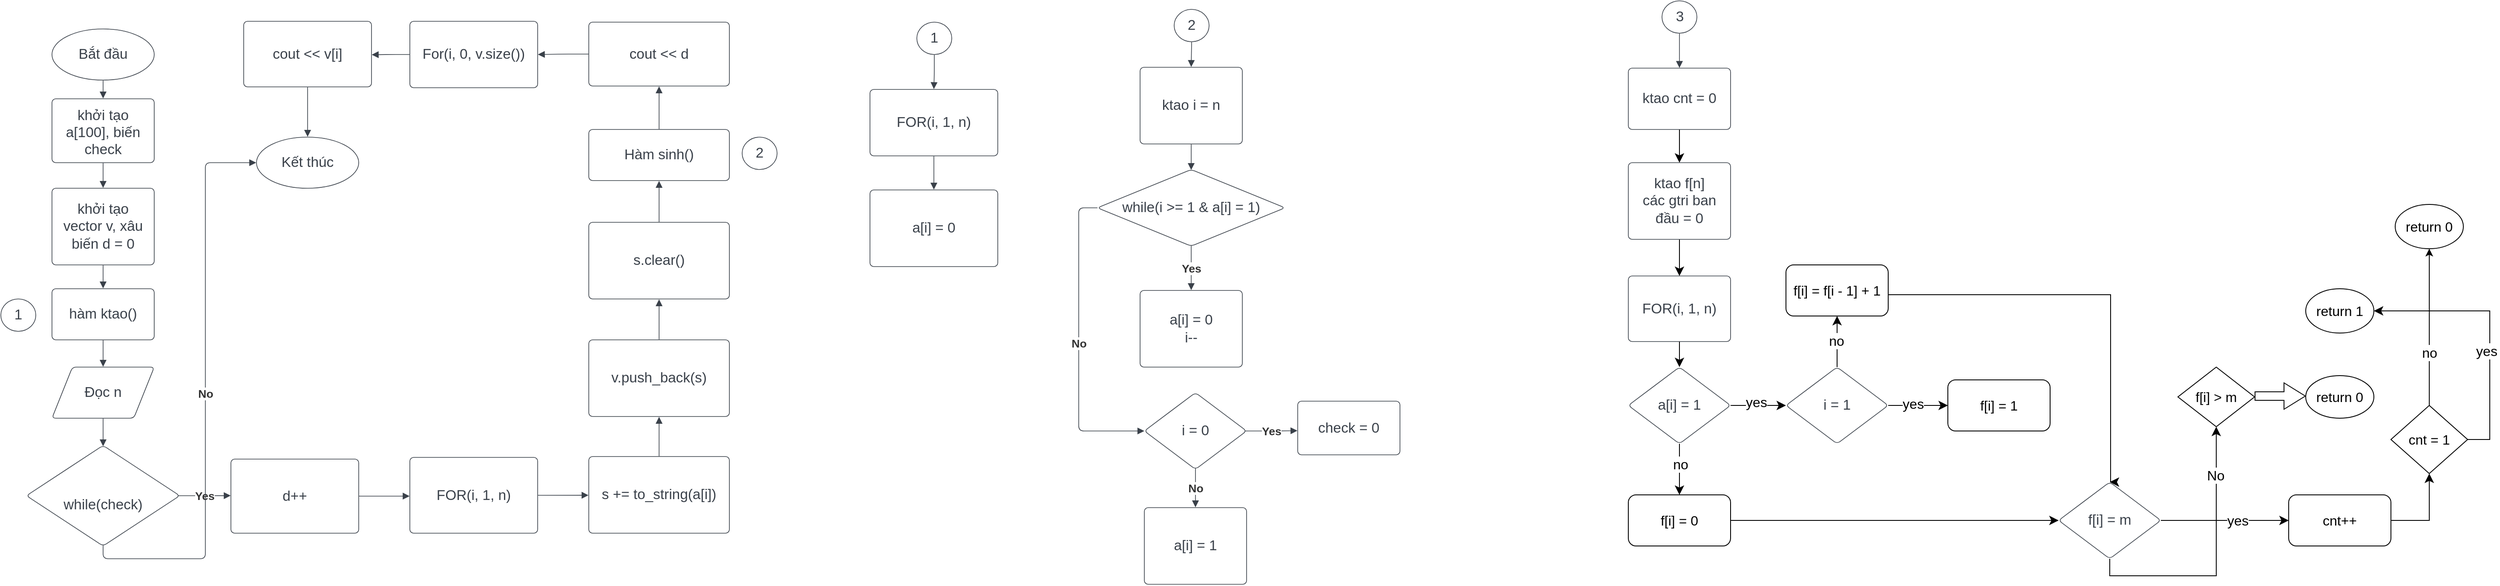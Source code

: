 <mxfile version="22.0.2" type="device" pages="9">
  <diagram id="C5RBs43oDa-KdzZeNtuy" name="Page-1">
    <mxGraphModel dx="1036" dy="704" grid="1" gridSize="10" guides="1" tooltips="1" connect="1" arrows="1" fold="1" page="1" pageScale="1" pageWidth="827" pageHeight="1169" math="0" shadow="0">
      <root>
        <mxCell id="WIyWlLk6GJQsqaUBKTNV-0" />
        <mxCell id="WIyWlLk6GJQsqaUBKTNV-1" parent="WIyWlLk6GJQsqaUBKTNV-0" />
        <mxCell id="rPlHPmXn6hURhY6CCdkJ-34" value="2" style="html=1;overflow=block;blockSpacing=1;whiteSpace=wrap;ellipse;fontSize=16.7;fontColor=#3a414a;spacing=3.8;strokeColor=#3a414a;strokeOpacity=100;rounded=1;absoluteArcSize=1;arcSize=9;strokeWidth=0.8;lucidId=RkKH5VFjlGwJ;" parent="WIyWlLk6GJQsqaUBKTNV-1" vertex="1">
          <mxGeometry x="1752" y="120" width="41" height="38" as="geometry" />
        </mxCell>
        <mxCell id="rPlHPmXn6hURhY6CCdkJ-35" value="ktao i = n" style="html=1;overflow=block;blockSpacing=1;whiteSpace=wrap;fontSize=16.7;fontColor=#3a414a;spacing=9;strokeColor=#3a414a;strokeOpacity=100;rounded=1;absoluteArcSize=1;arcSize=9;strokeWidth=0.8;lucidId=9kKHBJxubdZI;" parent="WIyWlLk6GJQsqaUBKTNV-1" vertex="1">
          <mxGeometry x="1712" y="188" width="120" height="90" as="geometry" />
        </mxCell>
        <mxCell id="rPlHPmXn6hURhY6CCdkJ-38" value="while(i &amp;gt;= 1 &amp; a[i] = 1)" style="html=1;overflow=block;blockSpacing=1;whiteSpace=wrap;rhombus;fontSize=16.7;fontColor=#3a414a;spacing=3.8;strokeColor=#3a414a;strokeOpacity=100;rounded=1;absoluteArcSize=1;arcSize=9;strokeWidth=0.8;lucidId=ooKH1dFUwD2K;" parent="WIyWlLk6GJQsqaUBKTNV-1" vertex="1">
          <mxGeometry x="1662" y="308" width="220" height="90" as="geometry" />
        </mxCell>
        <mxCell id="rPlHPmXn6hURhY6CCdkJ-39" value="a[i] = 0&#xa;i--" style="html=1;overflow=block;blockSpacing=1;whiteSpace=wrap;fontSize=16.7;fontColor=#3a414a;spacing=9;strokeColor=#3a414a;strokeOpacity=100;rounded=1;absoluteArcSize=1;arcSize=9;strokeWidth=0.8;lucidId=_qKHah~M7XVj;" parent="WIyWlLk6GJQsqaUBKTNV-1" vertex="1">
          <mxGeometry x="1712" y="450" width="120" height="90" as="geometry" />
        </mxCell>
        <mxCell id="rPlHPmXn6hURhY6CCdkJ-40" value="" style="html=1;jettySize=18;whiteSpace=wrap;fontSize=13.3;fontColor=#333333;fontStyle=1;strokeColor=#3a414a;strokeOpacity=100;strokeWidth=0.8;rounded=1;arcSize=12;edgeStyle=orthogonalEdgeStyle;startArrow=none;endArrow=block;endFill=1;exitX=0.5;exitY=0.994;exitPerimeter=0;entryX=0.5;entryY=-0.004;entryPerimeter=0;lucidId=gsKHqquKPC9W;" parent="WIyWlLk6GJQsqaUBKTNV-1" source="rPlHPmXn6hURhY6CCdkJ-38" target="rPlHPmXn6hURhY6CCdkJ-39" edge="1">
          <mxGeometry width="100" height="100" relative="1" as="geometry">
            <Array as="points" />
          </mxGeometry>
        </mxCell>
        <mxCell id="rPlHPmXn6hURhY6CCdkJ-41" value="Yes" style="text;html=1;resizable=0;labelBackgroundColor=default;align=center;verticalAlign=middle;fontStyle=1;fontColor=#333333;fontSize=13.3;" parent="rPlHPmXn6hURhY6CCdkJ-40" vertex="1">
          <mxGeometry relative="1" as="geometry" />
        </mxCell>
        <mxCell id="rPlHPmXn6hURhY6CCdkJ-42" value="i = 0" style="html=1;overflow=block;blockSpacing=1;whiteSpace=wrap;rhombus;fontSize=16.7;fontColor=#3a414a;spacing=3.8;strokeColor=#3a414a;strokeOpacity=100;rounded=1;absoluteArcSize=1;arcSize=9;strokeWidth=0.8;lucidId=ysKHFhj54ZGQ;" parent="WIyWlLk6GJQsqaUBKTNV-1" vertex="1">
          <mxGeometry x="1717" y="570" width="120" height="90" as="geometry" />
        </mxCell>
        <mxCell id="rPlHPmXn6hURhY6CCdkJ-43" value="" style="html=1;jettySize=18;whiteSpace=wrap;fontSize=13.3;fontColor=#333333;fontStyle=1;strokeColor=#3a414a;strokeOpacity=100;strokeWidth=0.8;rounded=1;arcSize=12;edgeStyle=orthogonalEdgeStyle;startArrow=none;endArrow=block;endFill=1;lucidId=IsKHH3vNLvcG;entryX=0;entryY=0.5;entryDx=0;entryDy=0;exitX=0;exitY=0.5;exitDx=0;exitDy=0;" parent="WIyWlLk6GJQsqaUBKTNV-1" source="rPlHPmXn6hURhY6CCdkJ-38" target="rPlHPmXn6hURhY6CCdkJ-42" edge="1">
          <mxGeometry width="100" height="100" relative="1" as="geometry">
            <Array as="points">
              <mxPoint x="1640" y="353" />
              <mxPoint x="1640" y="615" />
            </Array>
            <mxPoint x="1650" y="350" as="sourcePoint" />
            <mxPoint x="1720" y="630" as="targetPoint" />
          </mxGeometry>
        </mxCell>
        <mxCell id="rPlHPmXn6hURhY6CCdkJ-44" value="No" style="text;html=1;resizable=0;labelBackgroundColor=default;align=center;verticalAlign=middle;fontStyle=1;fontColor=#333333;fontSize=13.3;" parent="rPlHPmXn6hURhY6CCdkJ-43" vertex="1">
          <mxGeometry relative="1" as="geometry" />
        </mxCell>
        <mxCell id="rPlHPmXn6hURhY6CCdkJ-45" value="check = 0" style="html=1;overflow=block;blockSpacing=1;whiteSpace=wrap;fontSize=16.7;fontColor=#3a414a;spacing=9;strokeColor=#3a414a;strokeOpacity=100;rounded=1;absoluteArcSize=1;arcSize=9;strokeWidth=0.8;lucidId=XsKH-BWo_tF2;" parent="WIyWlLk6GJQsqaUBKTNV-1" vertex="1">
          <mxGeometry x="1897" y="580" width="120" height="63" as="geometry" />
        </mxCell>
        <mxCell id="rPlHPmXn6hURhY6CCdkJ-46" value="" style="html=1;jettySize=18;whiteSpace=wrap;fontSize=13.3;fontColor=#333333;fontStyle=1;strokeColor=#3a414a;strokeOpacity=100;strokeWidth=0.8;rounded=1;arcSize=12;edgeStyle=orthogonalEdgeStyle;startArrow=none;endArrow=block;endFill=1;exitX=0.984;exitY=0.5;exitPerimeter=0;entryX=-0.003;entryY=0.55;entryPerimeter=0;lucidId=cuKHPvAcRCtp;" parent="WIyWlLk6GJQsqaUBKTNV-1" source="rPlHPmXn6hURhY6CCdkJ-42" target="rPlHPmXn6hURhY6CCdkJ-45" edge="1">
          <mxGeometry width="100" height="100" relative="1" as="geometry">
            <Array as="points" />
          </mxGeometry>
        </mxCell>
        <mxCell id="rPlHPmXn6hURhY6CCdkJ-47" value="Yes" style="text;html=1;resizable=0;labelBackgroundColor=default;align=center;verticalAlign=middle;fontStyle=1;fontColor=#333333;fontSize=13.3;" parent="rPlHPmXn6hURhY6CCdkJ-46" vertex="1">
          <mxGeometry relative="1" as="geometry" />
        </mxCell>
        <mxCell id="rPlHPmXn6hURhY6CCdkJ-48" value="a[i] = 1" style="html=1;overflow=block;blockSpacing=1;whiteSpace=wrap;fontSize=16.7;fontColor=#3a414a;spacing=9;strokeColor=#3a414a;strokeOpacity=100;rounded=1;absoluteArcSize=1;arcSize=9;strokeWidth=0.8;lucidId=puKH8FOc4CNs;" parent="WIyWlLk6GJQsqaUBKTNV-1" vertex="1">
          <mxGeometry x="1717" y="705" width="120" height="90" as="geometry" />
        </mxCell>
        <mxCell id="rPlHPmXn6hURhY6CCdkJ-49" value="" style="html=1;jettySize=18;whiteSpace=wrap;fontSize=13.3;fontColor=#333333;fontStyle=1;strokeColor=#3a414a;strokeOpacity=100;strokeWidth=0.8;rounded=1;arcSize=12;edgeStyle=orthogonalEdgeStyle;startArrow=none;endArrow=block;endFill=1;exitX=0.5;exitY=0.988;exitPerimeter=0;entryX=0.5;entryY=-0.004;entryPerimeter=0;lucidId=zuKHWeALU.KE;" parent="WIyWlLk6GJQsqaUBKTNV-1" source="rPlHPmXn6hURhY6CCdkJ-42" target="rPlHPmXn6hURhY6CCdkJ-48" edge="1">
          <mxGeometry width="100" height="100" relative="1" as="geometry">
            <Array as="points" />
          </mxGeometry>
        </mxCell>
        <mxCell id="rPlHPmXn6hURhY6CCdkJ-50" value="No" style="text;html=1;resizable=0;labelBackgroundColor=default;align=center;verticalAlign=middle;fontStyle=1;fontColor=#333333;fontSize=13.3;" parent="rPlHPmXn6hURhY6CCdkJ-49" vertex="1">
          <mxGeometry relative="1" as="geometry" />
        </mxCell>
        <mxCell id="rPlHPmXn6hURhY6CCdkJ-51" value="" style="html=1;jettySize=18;whiteSpace=wrap;fontSize=13;strokeColor=#3a414a;strokeOpacity=100;strokeWidth=0.8;rounded=1;arcSize=12;edgeStyle=orthogonalEdgeStyle;startArrow=none;endArrow=block;endFill=1;exitX=0.5;exitY=1.004;exitPerimeter=0;entryX=0.5;entryY=0.006;entryPerimeter=0;lucidId=8uKHTIRyFjoF;" parent="WIyWlLk6GJQsqaUBKTNV-1" source="rPlHPmXn6hURhY6CCdkJ-35" target="rPlHPmXn6hURhY6CCdkJ-38" edge="1">
          <mxGeometry width="100" height="100" relative="1" as="geometry">
            <Array as="points" />
          </mxGeometry>
        </mxCell>
        <mxCell id="rPlHPmXn6hURhY6CCdkJ-52" value="" style="html=1;jettySize=18;whiteSpace=wrap;fontSize=13;strokeColor=#3a414a;strokeOpacity=100;strokeWidth=0.8;rounded=1;arcSize=12;edgeStyle=orthogonalEdgeStyle;startArrow=none;endArrow=block;endFill=1;exitX=0.5;exitY=1.01;exitPerimeter=0;entryX=0.5;entryY=-0.004;entryPerimeter=0;lucidId=-uKHa4LHD0fl;" parent="WIyWlLk6GJQsqaUBKTNV-1" source="rPlHPmXn6hURhY6CCdkJ-34" target="rPlHPmXn6hURhY6CCdkJ-35" edge="1">
          <mxGeometry width="100" height="100" relative="1" as="geometry">
            <Array as="points" />
          </mxGeometry>
        </mxCell>
        <mxCell id="rPlHPmXn6hURhY6CCdkJ-53" value="1" style="html=1;overflow=block;blockSpacing=1;whiteSpace=wrap;ellipse;fontSize=16.7;fontColor=#3a414a;spacing=3.8;strokeColor=#3a414a;strokeOpacity=100;rounded=1;absoluteArcSize=1;arcSize=9;strokeWidth=0.8;lucidId=WzKH53.EKzcq;" parent="WIyWlLk6GJQsqaUBKTNV-1" vertex="1">
          <mxGeometry x="1450" y="135" width="41" height="38" as="geometry" />
        </mxCell>
        <mxCell id="rPlHPmXn6hURhY6CCdkJ-54" value="FOR(i, 1, n)" style="html=1;overflow=block;blockSpacing=1;whiteSpace=wrap;fontSize=16.7;fontColor=#3a414a;spacing=9;strokeColor=#3a414a;strokeOpacity=100;rounded=1;absoluteArcSize=1;arcSize=9;strokeWidth=0.8;lucidId=WzKHmMBAiHmO;" parent="WIyWlLk6GJQsqaUBKTNV-1" vertex="1">
          <mxGeometry x="1395" y="214" width="150" height="78" as="geometry" />
        </mxCell>
        <mxCell id="rPlHPmXn6hURhY6CCdkJ-55" value="a[i] = 0" style="html=1;overflow=block;blockSpacing=1;whiteSpace=wrap;fontSize=16.7;fontColor=#3a414a;spacing=9;strokeColor=#3a414a;strokeOpacity=100;rounded=1;absoluteArcSize=1;arcSize=9;strokeWidth=0.8;lucidId=WzKH5Fw8pKqb;" parent="WIyWlLk6GJQsqaUBKTNV-1" vertex="1">
          <mxGeometry x="1395" y="332" width="150" height="90" as="geometry" />
        </mxCell>
        <mxCell id="rPlHPmXn6hURhY6CCdkJ-56" value="" style="html=1;jettySize=18;whiteSpace=wrap;fontSize=13;strokeColor=#3a414a;strokeOpacity=100;strokeWidth=0.8;rounded=1;arcSize=12;edgeStyle=orthogonalEdgeStyle;startArrow=none;endArrow=block;endFill=1;exitX=0.5;exitY=1.005;exitPerimeter=0;entryX=0.5;entryY=-0.004;entryPerimeter=0;lucidId=WzKHlfZzkj2Z;" parent="WIyWlLk6GJQsqaUBKTNV-1" source="rPlHPmXn6hURhY6CCdkJ-54" target="rPlHPmXn6hURhY6CCdkJ-55" edge="1">
          <mxGeometry width="100" height="100" relative="1" as="geometry">
            <Array as="points" />
          </mxGeometry>
        </mxCell>
        <mxCell id="rPlHPmXn6hURhY6CCdkJ-57" value="" style="html=1;jettySize=18;whiteSpace=wrap;fontSize=13;strokeColor=#3a414a;strokeOpacity=100;strokeWidth=0.8;rounded=1;arcSize=12;edgeStyle=orthogonalEdgeStyle;startArrow=none;endArrow=block;endFill=1;exitX=0.5;exitY=1.01;exitPerimeter=0;entryX=0.5;entryY=-0.005;entryPerimeter=0;lucidId=WzKHLElH13fd;" parent="WIyWlLk6GJQsqaUBKTNV-1" source="rPlHPmXn6hURhY6CCdkJ-53" target="rPlHPmXn6hURhY6CCdkJ-54" edge="1">
          <mxGeometry width="100" height="100" relative="1" as="geometry">
            <Array as="points" />
          </mxGeometry>
        </mxCell>
        <mxCell id="rPlHPmXn6hURhY6CCdkJ-58" value="3" style="html=1;overflow=block;blockSpacing=1;whiteSpace=wrap;ellipse;fontSize=16.7;fontColor=#3a414a;spacing=3.8;strokeColor=#3a414a;strokeOpacity=100;rounded=1;absoluteArcSize=1;arcSize=9;strokeWidth=0.8;lucidId=kHKHt40UG-P2;" parent="WIyWlLk6GJQsqaUBKTNV-1" vertex="1">
          <mxGeometry x="2324.5" y="110" width="41" height="38" as="geometry" />
        </mxCell>
        <mxCell id="rPlHPmXn6hURhY6CCdkJ-68" style="edgeStyle=none;curved=1;rounded=0;orthogonalLoop=1;jettySize=auto;html=1;fontSize=12;startSize=8;endSize=8;entryX=0.5;entryY=0;entryDx=0;entryDy=0;" parent="WIyWlLk6GJQsqaUBKTNV-1" source="rPlHPmXn6hURhY6CCdkJ-59" target="rPlHPmXn6hURhY6CCdkJ-60" edge="1">
          <mxGeometry relative="1" as="geometry">
            <mxPoint x="2345" y="310" as="targetPoint" />
          </mxGeometry>
        </mxCell>
        <mxCell id="rPlHPmXn6hURhY6CCdkJ-59" value="ktao cnt = 0" style="html=1;overflow=block;blockSpacing=1;whiteSpace=wrap;fontSize=16.7;fontColor=#3a414a;spacing=9;strokeColor=#3a414a;strokeOpacity=100;rounded=1;absoluteArcSize=1;arcSize=9;strokeWidth=0.8;lucidId=EJKHYE89lf09;" parent="WIyWlLk6GJQsqaUBKTNV-1" vertex="1">
          <mxGeometry x="2285" y="189" width="120" height="72" as="geometry" />
        </mxCell>
        <mxCell id="rPlHPmXn6hURhY6CCdkJ-70" style="edgeStyle=none;curved=1;rounded=0;orthogonalLoop=1;jettySize=auto;html=1;entryX=0.5;entryY=0;entryDx=0;entryDy=0;fontSize=12;startSize=8;endSize=8;" parent="WIyWlLk6GJQsqaUBKTNV-1" source="rPlHPmXn6hURhY6CCdkJ-60" target="rPlHPmXn6hURhY6CCdkJ-61" edge="1">
          <mxGeometry relative="1" as="geometry" />
        </mxCell>
        <mxCell id="rPlHPmXn6hURhY6CCdkJ-60" value="ktao f[n]&#xa;các gtri ban đầu  = 0" style="html=1;overflow=block;blockSpacing=1;whiteSpace=wrap;fontSize=16.7;fontColor=#3a414a;spacing=9;strokeColor=#3a414a;strokeOpacity=100;rounded=1;absoluteArcSize=1;arcSize=9;strokeWidth=0.8;lucidId=IJKHEsfP0xhL;" parent="WIyWlLk6GJQsqaUBKTNV-1" vertex="1">
          <mxGeometry x="2285" y="300" width="120" height="90" as="geometry" />
        </mxCell>
        <mxCell id="rPlHPmXn6hURhY6CCdkJ-75" style="edgeStyle=none;curved=1;rounded=0;orthogonalLoop=1;jettySize=auto;html=1;fontSize=12;startSize=8;endSize=8;" parent="WIyWlLk6GJQsqaUBKTNV-1" source="rPlHPmXn6hURhY6CCdkJ-61" target="rPlHPmXn6hURhY6CCdkJ-62" edge="1">
          <mxGeometry relative="1" as="geometry" />
        </mxCell>
        <mxCell id="rPlHPmXn6hURhY6CCdkJ-61" value="FOR(i, 1, n)" style="html=1;overflow=block;blockSpacing=1;whiteSpace=wrap;fontSize=16.7;fontColor=#3a414a;spacing=9;strokeColor=#3a414a;strokeOpacity=100;rounded=1;absoluteArcSize=1;arcSize=9;strokeWidth=0.8;lucidId=NJKHTvwObPnC;" parent="WIyWlLk6GJQsqaUBKTNV-1" vertex="1">
          <mxGeometry x="2285" y="433" width="120" height="77" as="geometry" />
        </mxCell>
        <mxCell id="rPlHPmXn6hURhY6CCdkJ-81" style="edgeStyle=none;curved=1;rounded=0;orthogonalLoop=1;jettySize=auto;html=1;exitX=1;exitY=0.5;exitDx=0;exitDy=0;entryX=0;entryY=0.5;entryDx=0;entryDy=0;fontSize=12;startSize=8;endSize=8;" parent="WIyWlLk6GJQsqaUBKTNV-1" source="rPlHPmXn6hURhY6CCdkJ-62" target="rPlHPmXn6hURhY6CCdkJ-63" edge="1">
          <mxGeometry relative="1" as="geometry" />
        </mxCell>
        <mxCell id="rPlHPmXn6hURhY6CCdkJ-82" value="yes&lt;br&gt;" style="edgeLabel;html=1;align=center;verticalAlign=middle;resizable=0;points=[];fontSize=16;" parent="rPlHPmXn6hURhY6CCdkJ-81" vertex="1" connectable="0">
          <mxGeometry x="-0.091" y="4" relative="1" as="geometry">
            <mxPoint as="offset" />
          </mxGeometry>
        </mxCell>
        <mxCell id="rPlHPmXn6hURhY6CCdkJ-89" style="edgeStyle=none;curved=1;rounded=0;orthogonalLoop=1;jettySize=auto;html=1;fontSize=12;startSize=8;endSize=8;" parent="WIyWlLk6GJQsqaUBKTNV-1" source="rPlHPmXn6hURhY6CCdkJ-62" target="rPlHPmXn6hURhY6CCdkJ-88" edge="1">
          <mxGeometry relative="1" as="geometry" />
        </mxCell>
        <mxCell id="rPlHPmXn6hURhY6CCdkJ-91" value="no&lt;br&gt;" style="edgeLabel;html=1;align=center;verticalAlign=middle;resizable=0;points=[];fontSize=16;" parent="rPlHPmXn6hURhY6CCdkJ-89" vertex="1" connectable="0">
          <mxGeometry x="-0.2" y="1" relative="1" as="geometry">
            <mxPoint as="offset" />
          </mxGeometry>
        </mxCell>
        <mxCell id="rPlHPmXn6hURhY6CCdkJ-62" value="a[i] = 1" style="html=1;overflow=block;blockSpacing=1;whiteSpace=wrap;rhombus;fontSize=16.7;fontColor=#3a414a;spacing=3.8;strokeColor=#3a414a;strokeOpacity=100;rounded=1;absoluteArcSize=1;arcSize=9;strokeWidth=0.8;lucidId=2JKH8N6BDWCH;" parent="WIyWlLk6GJQsqaUBKTNV-1" vertex="1">
          <mxGeometry x="2285" y="540" width="120" height="90" as="geometry" />
        </mxCell>
        <mxCell id="rPlHPmXn6hURhY6CCdkJ-84" style="edgeStyle=none;curved=1;rounded=0;orthogonalLoop=1;jettySize=auto;html=1;fontSize=12;startSize=8;endSize=8;entryX=0.5;entryY=1;entryDx=0;entryDy=0;" parent="WIyWlLk6GJQsqaUBKTNV-1" source="rPlHPmXn6hURhY6CCdkJ-63" target="rPlHPmXn6hURhY6CCdkJ-76" edge="1">
          <mxGeometry relative="1" as="geometry">
            <mxPoint x="2530" y="500" as="targetPoint" />
          </mxGeometry>
        </mxCell>
        <mxCell id="rPlHPmXn6hURhY6CCdkJ-85" value="no&lt;br&gt;" style="edgeLabel;html=1;align=center;verticalAlign=middle;resizable=0;points=[];fontSize=16;" parent="rPlHPmXn6hURhY6CCdkJ-84" vertex="1" connectable="0">
          <mxGeometry x="0.033" y="1" relative="1" as="geometry">
            <mxPoint as="offset" />
          </mxGeometry>
        </mxCell>
        <mxCell id="rPlHPmXn6hURhY6CCdkJ-86" style="edgeStyle=none;curved=1;rounded=0;orthogonalLoop=1;jettySize=auto;html=1;entryX=0;entryY=0.5;entryDx=0;entryDy=0;fontSize=12;startSize=8;endSize=8;" parent="WIyWlLk6GJQsqaUBKTNV-1" source="rPlHPmXn6hURhY6CCdkJ-63" target="rPlHPmXn6hURhY6CCdkJ-71" edge="1">
          <mxGeometry relative="1" as="geometry" />
        </mxCell>
        <mxCell id="rPlHPmXn6hURhY6CCdkJ-87" value="yes" style="edgeLabel;html=1;align=center;verticalAlign=middle;resizable=0;points=[];fontSize=16;" parent="rPlHPmXn6hURhY6CCdkJ-86" vertex="1" connectable="0">
          <mxGeometry x="-0.171" y="2" relative="1" as="geometry">
            <mxPoint as="offset" />
          </mxGeometry>
        </mxCell>
        <mxCell id="rPlHPmXn6hURhY6CCdkJ-63" value="i = 1" style="html=1;overflow=block;blockSpacing=1;whiteSpace=wrap;rhombus;fontSize=16.7;fontColor=#3a414a;spacing=3.8;strokeColor=#3a414a;strokeOpacity=100;rounded=1;absoluteArcSize=1;arcSize=9;strokeWidth=0.8;lucidId=3JKHFsTANsvL;" parent="WIyWlLk6GJQsqaUBKTNV-1" vertex="1">
          <mxGeometry x="2470" y="540" width="120" height="90" as="geometry" />
        </mxCell>
        <mxCell id="rPlHPmXn6hURhY6CCdkJ-97" style="edgeStyle=none;curved=1;rounded=0;orthogonalLoop=1;jettySize=auto;html=1;exitX=1;exitY=0.5;exitDx=0;exitDy=0;entryX=0;entryY=0.5;entryDx=0;entryDy=0;fontSize=12;startSize=8;endSize=8;" parent="WIyWlLk6GJQsqaUBKTNV-1" source="rPlHPmXn6hURhY6CCdkJ-64" target="rPlHPmXn6hURhY6CCdkJ-95" edge="1">
          <mxGeometry relative="1" as="geometry" />
        </mxCell>
        <mxCell id="rPlHPmXn6hURhY6CCdkJ-98" value="yes" style="edgeLabel;html=1;align=center;verticalAlign=middle;resizable=0;points=[];fontSize=16;" parent="rPlHPmXn6hURhY6CCdkJ-97" vertex="1" connectable="0">
          <mxGeometry x="-0.033" y="-1" relative="1" as="geometry">
            <mxPoint x="17" y="-1" as="offset" />
          </mxGeometry>
        </mxCell>
        <mxCell id="rPlHPmXn6hURhY6CCdkJ-99" style="edgeStyle=orthogonalEdgeStyle;rounded=0;orthogonalLoop=1;jettySize=auto;html=1;exitX=0.5;exitY=1;exitDx=0;exitDy=0;fontSize=12;startSize=8;endSize=8;entryX=0.5;entryY=1;entryDx=0;entryDy=0;" parent="WIyWlLk6GJQsqaUBKTNV-1" source="rPlHPmXn6hURhY6CCdkJ-64" target="rPlHPmXn6hURhY6CCdkJ-96" edge="1">
          <mxGeometry relative="1" as="geometry">
            <mxPoint x="2870" y="800" as="targetPoint" />
          </mxGeometry>
        </mxCell>
        <mxCell id="rPlHPmXn6hURhY6CCdkJ-100" value="No" style="edgeLabel;html=1;align=center;verticalAlign=middle;resizable=0;points=[];fontSize=16;" parent="rPlHPmXn6hURhY6CCdkJ-99" vertex="1" connectable="0">
          <mxGeometry x="0.647" y="1" relative="1" as="geometry">
            <mxPoint as="offset" />
          </mxGeometry>
        </mxCell>
        <mxCell id="rPlHPmXn6hURhY6CCdkJ-64" value="f[i] = m" style="html=1;overflow=block;blockSpacing=1;whiteSpace=wrap;rhombus;fontSize=16.7;fontColor=#3a414a;spacing=3.8;strokeColor=#3a414a;strokeOpacity=100;rounded=1;absoluteArcSize=1;arcSize=9;strokeWidth=0.8;lucidId=_JKHb08tuyFc;" parent="WIyWlLk6GJQsqaUBKTNV-1" vertex="1">
          <mxGeometry x="2790" y="675" width="120" height="90" as="geometry" />
        </mxCell>
        <mxCell id="rPlHPmXn6hURhY6CCdkJ-65" value="" style="html=1;jettySize=18;whiteSpace=wrap;fontSize=13;strokeColor=#3a414a;strokeOpacity=100;strokeWidth=0.8;rounded=1;arcSize=12;edgeStyle=orthogonalEdgeStyle;startArrow=none;endArrow=block;endFill=1;exitX=0.5;exitY=1.01;exitPerimeter=0;entryX=0.5;entryY=-0.004;entryPerimeter=0;lucidId=xMKH_PFTFztV;" parent="WIyWlLk6GJQsqaUBKTNV-1" source="rPlHPmXn6hURhY6CCdkJ-58" target="rPlHPmXn6hURhY6CCdkJ-59" edge="1">
          <mxGeometry width="100" height="100" relative="1" as="geometry">
            <Array as="points" />
          </mxGeometry>
        </mxCell>
        <mxCell id="rPlHPmXn6hURhY6CCdkJ-67" style="edgeStyle=none;curved=1;rounded=0;orthogonalLoop=1;jettySize=auto;html=1;entryX=0;entryY=0.5;entryDx=0;entryDy=0;fontSize=12;startSize=8;endSize=8;" parent="WIyWlLk6GJQsqaUBKTNV-1" source="rPlHPmXn6hURhY6CCdkJ-38" target="rPlHPmXn6hURhY6CCdkJ-38" edge="1">
          <mxGeometry relative="1" as="geometry" />
        </mxCell>
        <mxCell id="rPlHPmXn6hURhY6CCdkJ-71" value="f[i] = 1" style="rounded=1;whiteSpace=wrap;html=1;fontSize=16;" parent="WIyWlLk6GJQsqaUBKTNV-1" vertex="1">
          <mxGeometry x="2660" y="555" width="120" height="60" as="geometry" />
        </mxCell>
        <mxCell id="rPlHPmXn6hURhY6CCdkJ-94" style="edgeStyle=orthogonalEdgeStyle;rounded=0;orthogonalLoop=1;jettySize=auto;html=1;fontSize=12;startSize=8;endSize=8;" parent="WIyWlLk6GJQsqaUBKTNV-1" edge="1">
          <mxGeometry relative="1" as="geometry">
            <mxPoint x="2850" y="675" as="targetPoint" />
            <mxPoint x="2570" y="455" as="sourcePoint" />
            <Array as="points">
              <mxPoint x="2851" y="455" />
            </Array>
          </mxGeometry>
        </mxCell>
        <mxCell id="rPlHPmXn6hURhY6CCdkJ-76" value="f[i] = f[i - 1] + 1" style="rounded=1;whiteSpace=wrap;html=1;fontSize=16;" parent="WIyWlLk6GJQsqaUBKTNV-1" vertex="1">
          <mxGeometry x="2470" y="420" width="120" height="60" as="geometry" />
        </mxCell>
        <mxCell id="rPlHPmXn6hURhY6CCdkJ-93" style="edgeStyle=none;curved=1;rounded=0;orthogonalLoop=1;jettySize=auto;html=1;entryX=0;entryY=0.5;entryDx=0;entryDy=0;fontSize=12;startSize=8;endSize=8;" parent="WIyWlLk6GJQsqaUBKTNV-1" source="rPlHPmXn6hURhY6CCdkJ-88" target="rPlHPmXn6hURhY6CCdkJ-64" edge="1">
          <mxGeometry relative="1" as="geometry" />
        </mxCell>
        <mxCell id="rPlHPmXn6hURhY6CCdkJ-88" value="f[i] = 0" style="rounded=1;whiteSpace=wrap;html=1;fontSize=16;" parent="WIyWlLk6GJQsqaUBKTNV-1" vertex="1">
          <mxGeometry x="2285" y="690" width="120" height="60" as="geometry" />
        </mxCell>
        <mxCell id="rPlHPmXn6hURhY6CCdkJ-104" style="edgeStyle=orthogonalEdgeStyle;rounded=0;orthogonalLoop=1;jettySize=auto;html=1;exitX=1;exitY=0.5;exitDx=0;exitDy=0;fontSize=12;startSize=8;endSize=8;entryX=0.5;entryY=1;entryDx=0;entryDy=0;" parent="WIyWlLk6GJQsqaUBKTNV-1" source="rPlHPmXn6hURhY6CCdkJ-95" target="rPlHPmXn6hURhY6CCdkJ-103" edge="1">
          <mxGeometry relative="1" as="geometry">
            <mxPoint x="3220" y="720" as="targetPoint" />
          </mxGeometry>
        </mxCell>
        <mxCell id="rPlHPmXn6hURhY6CCdkJ-95" value="cnt++" style="rounded=1;whiteSpace=wrap;html=1;fontSize=16;" parent="WIyWlLk6GJQsqaUBKTNV-1" vertex="1">
          <mxGeometry x="3060" y="690" width="120" height="60" as="geometry" />
        </mxCell>
        <mxCell id="rPlHPmXn6hURhY6CCdkJ-96" value="f[i] &amp;gt; m" style="rhombus;whiteSpace=wrap;html=1;fontSize=16;" parent="WIyWlLk6GJQsqaUBKTNV-1" vertex="1">
          <mxGeometry x="2930" y="540" width="90" height="70" as="geometry" />
        </mxCell>
        <mxCell id="rPlHPmXn6hURhY6CCdkJ-101" value="" style="shape=flexArrow;endArrow=classic;html=1;rounded=0;fontSize=12;startSize=8;endSize=8;curved=1;width=10;" parent="WIyWlLk6GJQsqaUBKTNV-1" edge="1">
          <mxGeometry width="50" height="50" relative="1" as="geometry">
            <mxPoint x="3020" y="574" as="sourcePoint" />
            <mxPoint x="3080" y="574" as="targetPoint" />
          </mxGeometry>
        </mxCell>
        <mxCell id="rPlHPmXn6hURhY6CCdkJ-102" value="return 0" style="ellipse;whiteSpace=wrap;html=1;fontSize=16;" parent="WIyWlLk6GJQsqaUBKTNV-1" vertex="1">
          <mxGeometry x="3080" y="550" width="80" height="50" as="geometry" />
        </mxCell>
        <mxCell id="rPlHPmXn6hURhY6CCdkJ-107" style="edgeStyle=orthogonalEdgeStyle;rounded=0;orthogonalLoop=1;jettySize=auto;html=1;entryX=0.5;entryY=1;entryDx=0;entryDy=0;fontSize=12;" parent="WIyWlLk6GJQsqaUBKTNV-1" source="rPlHPmXn6hURhY6CCdkJ-103" target="rPlHPmXn6hURhY6CCdkJ-105" edge="1">
          <mxGeometry relative="1" as="geometry">
            <Array as="points">
              <mxPoint x="3225" y="490" />
              <mxPoint x="3225" y="490" />
            </Array>
          </mxGeometry>
        </mxCell>
        <mxCell id="rPlHPmXn6hURhY6CCdkJ-124" value="no" style="edgeLabel;html=1;align=center;verticalAlign=middle;resizable=0;points=[];fontSize=16;" parent="rPlHPmXn6hURhY6CCdkJ-107" vertex="1" connectable="0">
          <mxGeometry x="-0.326" relative="1" as="geometry">
            <mxPoint as="offset" />
          </mxGeometry>
        </mxCell>
        <mxCell id="rPlHPmXn6hURhY6CCdkJ-122" style="edgeStyle=orthogonalEdgeStyle;rounded=0;orthogonalLoop=1;jettySize=auto;html=1;fontSize=12;startSize=8;endSize=8;entryX=1;entryY=0.5;entryDx=0;entryDy=0;" parent="WIyWlLk6GJQsqaUBKTNV-1" target="rPlHPmXn6hURhY6CCdkJ-106" edge="1">
          <mxGeometry relative="1" as="geometry">
            <mxPoint x="3295" y="470" as="targetPoint" />
            <mxPoint x="3265" y="625" as="sourcePoint" />
            <Array as="points">
              <mxPoint x="3296" y="625" />
              <mxPoint x="3296" y="474" />
            </Array>
          </mxGeometry>
        </mxCell>
        <mxCell id="rPlHPmXn6hURhY6CCdkJ-123" value="yes" style="edgeLabel;html=1;align=center;verticalAlign=middle;resizable=0;points=[];fontSize=16;" parent="rPlHPmXn6hURhY6CCdkJ-122" vertex="1" connectable="0">
          <mxGeometry x="-0.151" y="4" relative="1" as="geometry">
            <mxPoint as="offset" />
          </mxGeometry>
        </mxCell>
        <mxCell id="rPlHPmXn6hURhY6CCdkJ-103" value="cnt = 1" style="rhombus;whiteSpace=wrap;html=1;fontSize=16;" parent="WIyWlLk6GJQsqaUBKTNV-1" vertex="1">
          <mxGeometry x="3180" y="585" width="90" height="80" as="geometry" />
        </mxCell>
        <mxCell id="rPlHPmXn6hURhY6CCdkJ-105" value="return 0" style="ellipse;whiteSpace=wrap;html=1;fontSize=16;" parent="WIyWlLk6GJQsqaUBKTNV-1" vertex="1">
          <mxGeometry x="3185" y="349" width="80" height="52" as="geometry" />
        </mxCell>
        <mxCell id="rPlHPmXn6hURhY6CCdkJ-106" value="return 1" style="ellipse;whiteSpace=wrap;html=1;fontSize=16;" parent="WIyWlLk6GJQsqaUBKTNV-1" vertex="1">
          <mxGeometry x="3080" y="448" width="80" height="52" as="geometry" />
        </mxCell>
        <mxCell id="3M6SEXjMYVgUHj5WmR5v-0" value="" style="group" parent="WIyWlLk6GJQsqaUBKTNV-1" vertex="1" connectable="0">
          <mxGeometry x="375" y="134" width="911" height="631" as="geometry" />
        </mxCell>
        <mxCell id="rPlHPmXn6hURhY6CCdkJ-0" value="Bắt đầu" style="html=1;overflow=block;blockSpacing=1;whiteSpace=wrap;ellipse;fontSize=16.7;fontColor=#3a414a;spacing=3.8;strokeColor=#3a414a;strokeOpacity=100;rounded=1;absoluteArcSize=1;arcSize=9;strokeWidth=0.8;lucidId=BEJHLQ~E4v6x;" parent="3M6SEXjMYVgUHj5WmR5v-0" vertex="1">
          <mxGeometry x="60" y="9" width="120" height="60" as="geometry" />
        </mxCell>
        <mxCell id="rPlHPmXn6hURhY6CCdkJ-1" value="Đọc n" style="html=1;overflow=block;blockSpacing=1;whiteSpace=wrap;shape=parallelogram;perimeter=parallelogramPerimeter;anchorPointDirection=0;fontSize=16.7;fontColor=#3a414a;spacing=3.8;strokeColor=#3a414a;strokeOpacity=100;rounded=1;absoluteArcSize=1;arcSize=9;strokeWidth=0.8;lucidId=2FJHuUhb0naP;" parent="3M6SEXjMYVgUHj5WmR5v-0" vertex="1">
          <mxGeometry x="60" y="406" width="120" height="60" as="geometry" />
        </mxCell>
        <mxCell id="rPlHPmXn6hURhY6CCdkJ-2" value="" style="html=1;jettySize=18;whiteSpace=wrap;fontSize=13;strokeColor=#3a414a;strokeOpacity=100;strokeWidth=0.8;rounded=1;arcSize=12;edgeStyle=orthogonalEdgeStyle;startArrow=none;endArrow=block;endFill=1;exitX=0.5;exitY=1.006;exitPerimeter=0;entryX=0.5;entryY=-0.005;entryPerimeter=0;lucidId=EHJHBNVLwc_I;" parent="3M6SEXjMYVgUHj5WmR5v-0" source="rPlHPmXn6hURhY6CCdkJ-0" target="rPlHPmXn6hURhY6CCdkJ-3" edge="1">
          <mxGeometry width="100" height="100" relative="1" as="geometry">
            <Array as="points" />
          </mxGeometry>
        </mxCell>
        <mxCell id="rPlHPmXn6hURhY6CCdkJ-3" value="khởi tạo a[100], biến check" style="html=1;overflow=block;blockSpacing=1;whiteSpace=wrap;fontSize=16.7;fontColor=#3a414a;spacing=9;strokeColor=#3a414a;strokeOpacity=100;rounded=1;absoluteArcSize=1;arcSize=9;strokeWidth=0.8;lucidId=rIJHR1ZmJ7hg;" parent="3M6SEXjMYVgUHj5WmR5v-0" vertex="1">
          <mxGeometry x="60" y="91" width="120" height="75" as="geometry" />
        </mxCell>
        <mxCell id="rPlHPmXn6hURhY6CCdkJ-4" value="khởi tạo vector v, xâu biến d = 0" style="html=1;overflow=block;blockSpacing=1;whiteSpace=wrap;fontSize=16.7;fontColor=#3a414a;spacing=9;strokeColor=#3a414a;strokeOpacity=100;rounded=1;absoluteArcSize=1;arcSize=9;strokeWidth=0.8;lucidId=2JJHm_TiDS0r;" parent="3M6SEXjMYVgUHj5WmR5v-0" vertex="1">
          <mxGeometry x="60" y="196" width="120" height="90" as="geometry" />
        </mxCell>
        <mxCell id="rPlHPmXn6hURhY6CCdkJ-5" value="" style="html=1;jettySize=18;whiteSpace=wrap;fontSize=13;strokeColor=#3a414a;strokeOpacity=100;strokeWidth=0.8;rounded=1;arcSize=12;edgeStyle=orthogonalEdgeStyle;startArrow=none;endArrow=block;endFill=1;exitX=0.5;exitY=1.005;exitPerimeter=0;entryX=0.5;entryY=-0.004;entryPerimeter=0;lucidId=uKJHqpWjRwtT;" parent="3M6SEXjMYVgUHj5WmR5v-0" source="rPlHPmXn6hURhY6CCdkJ-3" target="rPlHPmXn6hURhY6CCdkJ-4" edge="1">
          <mxGeometry width="100" height="100" relative="1" as="geometry">
            <Array as="points" />
          </mxGeometry>
        </mxCell>
        <mxCell id="rPlHPmXn6hURhY6CCdkJ-6" value="&#xa;while(check)" style="html=1;overflow=block;blockSpacing=1;whiteSpace=wrap;rhombus;fontSize=16.7;fontColor=#3a414a;spacing=3.8;strokeColor=#3a414a;strokeOpacity=100;rounded=1;absoluteArcSize=1;arcSize=9;strokeWidth=0.8;lucidId=gNJHX8o07g1f;" parent="3M6SEXjMYVgUHj5WmR5v-0" vertex="1">
          <mxGeometry x="30" y="498" width="180" height="118" as="geometry" />
        </mxCell>
        <mxCell id="rPlHPmXn6hURhY6CCdkJ-7" value="" style="html=1;jettySize=18;whiteSpace=wrap;fontSize=13;strokeColor=#3a414a;strokeOpacity=100;strokeWidth=0.8;rounded=1;arcSize=12;edgeStyle=orthogonalEdgeStyle;startArrow=none;endArrow=block;endFill=1;exitX=0.5;exitY=1.006;exitPerimeter=0;entryX=0.5;entryY=0.008;entryPerimeter=0;lucidId=JQJHsowW2H4d;" parent="3M6SEXjMYVgUHj5WmR5v-0" source="rPlHPmXn6hURhY6CCdkJ-1" target="rPlHPmXn6hURhY6CCdkJ-6" edge="1">
          <mxGeometry width="100" height="100" relative="1" as="geometry">
            <Array as="points" />
          </mxGeometry>
        </mxCell>
        <mxCell id="rPlHPmXn6hURhY6CCdkJ-8" value="d++" style="html=1;overflow=block;blockSpacing=1;whiteSpace=wrap;fontSize=16.7;fontColor=#3a414a;spacing=9;strokeColor=#3a414a;strokeOpacity=100;rounded=1;absoluteArcSize=1;arcSize=9;strokeWidth=0.8;lucidId=sRJH8ftQ5BWQ;" parent="3M6SEXjMYVgUHj5WmR5v-0" vertex="1">
          <mxGeometry x="270" y="514" width="150" height="87" as="geometry" />
        </mxCell>
        <mxCell id="rPlHPmXn6hURhY6CCdkJ-9" value="FOR(i, 1, n)" style="html=1;overflow=block;blockSpacing=1;whiteSpace=wrap;fontSize=16.7;fontColor=#3a414a;spacing=9;strokeColor=#3a414a;strokeOpacity=100;rounded=1;absoluteArcSize=1;arcSize=9;strokeWidth=0.8;lucidId=TRJHYfIzf6C4;" parent="3M6SEXjMYVgUHj5WmR5v-0" vertex="1">
          <mxGeometry x="480" y="512" width="150" height="89" as="geometry" />
        </mxCell>
        <mxCell id="rPlHPmXn6hURhY6CCdkJ-10" value="s += to_string(a[i])" style="html=1;overflow=block;blockSpacing=1;whiteSpace=wrap;fontSize=16.7;fontColor=#3a414a;spacing=9;strokeColor=#3a414a;strokeOpacity=100;rounded=1;absoluteArcSize=1;arcSize=9;strokeWidth=0.8;lucidId=SSJHUwrCaDZ5;" parent="3M6SEXjMYVgUHj5WmR5v-0" vertex="1">
          <mxGeometry x="690" y="511" width="165" height="90" as="geometry" />
        </mxCell>
        <mxCell id="rPlHPmXn6hURhY6CCdkJ-11" value="" style="html=1;jettySize=18;whiteSpace=wrap;fontSize=13.3;fontColor=#333333;fontStyle=1;strokeColor=#3a414a;strokeOpacity=100;strokeWidth=0.8;rounded=1;arcSize=12;edgeStyle=orthogonalEdgeStyle;startArrow=none;endArrow=block;endFill=1;exitX=0.989;exitY=0.5;exitPerimeter=0;entryX=-0.002;entryY=0.493;entryPerimeter=0;lucidId=4ZJHxH6bSJk5;" parent="3M6SEXjMYVgUHj5WmR5v-0" source="rPlHPmXn6hURhY6CCdkJ-6" target="rPlHPmXn6hURhY6CCdkJ-8" edge="1">
          <mxGeometry width="100" height="100" relative="1" as="geometry">
            <Array as="points" />
          </mxGeometry>
        </mxCell>
        <mxCell id="rPlHPmXn6hURhY6CCdkJ-12" value="Yes" style="text;html=1;resizable=0;labelBackgroundColor=default;align=center;verticalAlign=middle;fontStyle=1;fontColor=#333333;fontSize=13.3;" parent="rPlHPmXn6hURhY6CCdkJ-11" vertex="1">
          <mxGeometry relative="1" as="geometry" />
        </mxCell>
        <mxCell id="rPlHPmXn6hURhY6CCdkJ-13" value="" style="html=1;jettySize=18;whiteSpace=wrap;fontSize=13;strokeColor=#3a414a;strokeOpacity=100;strokeWidth=0.8;rounded=1;arcSize=12;edgeStyle=orthogonalEdgeStyle;startArrow=none;endArrow=block;endFill=1;exitX=1.002;exitY=0.5;exitPerimeter=0;entryX=-0.002;entryY=0.511;entryPerimeter=0;lucidId=7ZJHuzPOqTDF;" parent="3M6SEXjMYVgUHj5WmR5v-0" source="rPlHPmXn6hURhY6CCdkJ-8" target="rPlHPmXn6hURhY6CCdkJ-9" edge="1">
          <mxGeometry width="100" height="100" relative="1" as="geometry">
            <Array as="points" />
          </mxGeometry>
        </mxCell>
        <mxCell id="rPlHPmXn6hURhY6CCdkJ-14" value="" style="html=1;jettySize=18;whiteSpace=wrap;fontSize=13;strokeColor=#3a414a;strokeOpacity=100;strokeWidth=0.8;rounded=1;arcSize=12;edgeStyle=orthogonalEdgeStyle;startArrow=none;endArrow=block;endFill=1;exitX=1.002;exitY=0.5;exitPerimeter=0;entryX=-0.002;entryY=0.505;entryPerimeter=0;lucidId=8ZJHY17ZRVRi;" parent="3M6SEXjMYVgUHj5WmR5v-0" source="rPlHPmXn6hURhY6CCdkJ-9" target="rPlHPmXn6hURhY6CCdkJ-10" edge="1">
          <mxGeometry width="100" height="100" relative="1" as="geometry">
            <Array as="points" />
          </mxGeometry>
        </mxCell>
        <mxCell id="rPlHPmXn6hURhY6CCdkJ-15" value="v.push_back(s)" style="html=1;overflow=block;blockSpacing=1;whiteSpace=wrap;fontSize=16.7;fontColor=#3a414a;spacing=9;strokeColor=#3a414a;strokeOpacity=100;rounded=1;absoluteArcSize=1;arcSize=9;strokeWidth=0.8;lucidId=_1JHcTGTmBod;" parent="3M6SEXjMYVgUHj5WmR5v-0" vertex="1">
          <mxGeometry x="690" y="374" width="165" height="90" as="geometry" />
        </mxCell>
        <mxCell id="rPlHPmXn6hURhY6CCdkJ-16" value="s.clear()" style="html=1;overflow=block;blockSpacing=1;whiteSpace=wrap;fontSize=16.7;fontColor=#3a414a;spacing=9;strokeColor=#3a414a;strokeOpacity=100;rounded=1;absoluteArcSize=1;arcSize=9;strokeWidth=0.8;lucidId=R2JHZNGzT-db;" parent="3M6SEXjMYVgUHj5WmR5v-0" vertex="1">
          <mxGeometry x="690" y="236" width="165" height="90" as="geometry" />
        </mxCell>
        <mxCell id="rPlHPmXn6hURhY6CCdkJ-17" value="" style="html=1;jettySize=18;whiteSpace=wrap;fontSize=13;strokeColor=#3a414a;strokeOpacity=100;strokeWidth=0.8;rounded=1;arcSize=12;edgeStyle=orthogonalEdgeStyle;startArrow=none;endArrow=block;endFill=1;exitX=0.5;exitY=-0.004;exitPerimeter=0;entryX=0.5;entryY=1.004;entryPerimeter=0;lucidId=u5JH5ZHhcgvK;" parent="3M6SEXjMYVgUHj5WmR5v-0" source="rPlHPmXn6hURhY6CCdkJ-10" target="rPlHPmXn6hURhY6CCdkJ-15" edge="1">
          <mxGeometry width="100" height="100" relative="1" as="geometry">
            <Array as="points" />
          </mxGeometry>
        </mxCell>
        <mxCell id="rPlHPmXn6hURhY6CCdkJ-18" value="" style="html=1;jettySize=18;whiteSpace=wrap;fontSize=13;strokeColor=#3a414a;strokeOpacity=100;strokeWidth=0.8;rounded=1;arcSize=12;edgeStyle=orthogonalEdgeStyle;startArrow=none;endArrow=block;endFill=1;exitX=0.5;exitY=-0.004;exitPerimeter=0;entryX=0.5;entryY=1.004;entryPerimeter=0;lucidId=w5JHukBatOAK;" parent="3M6SEXjMYVgUHj5WmR5v-0" source="rPlHPmXn6hURhY6CCdkJ-15" target="rPlHPmXn6hURhY6CCdkJ-16" edge="1">
          <mxGeometry width="100" height="100" relative="1" as="geometry">
            <Array as="points" />
          </mxGeometry>
        </mxCell>
        <mxCell id="rPlHPmXn6hURhY6CCdkJ-19" value="1" style="html=1;overflow=block;blockSpacing=1;whiteSpace=wrap;ellipse;fontSize=16.7;fontColor=#3a414a;spacing=3.8;strokeColor=#3a414a;strokeOpacity=100;rounded=1;absoluteArcSize=1;arcSize=9;strokeWidth=0.8;lucidId=25JH.Qm12Lq8;" parent="3M6SEXjMYVgUHj5WmR5v-0" vertex="1">
          <mxGeometry y="326" width="41" height="38" as="geometry" />
        </mxCell>
        <mxCell id="rPlHPmXn6hURhY6CCdkJ-20" value="2" style="html=1;overflow=block;blockSpacing=1;whiteSpace=wrap;ellipse;fontSize=16.7;fontColor=#3a414a;spacing=3.8;strokeColor=#3a414a;strokeOpacity=100;rounded=1;absoluteArcSize=1;arcSize=9;strokeWidth=0.8;lucidId=~5JHlnLzTyjW;" parent="3M6SEXjMYVgUHj5WmR5v-0" vertex="1">
          <mxGeometry x="870" y="136" width="41" height="38" as="geometry" />
        </mxCell>
        <mxCell id="rPlHPmXn6hURhY6CCdkJ-21" value="hàm ktao()" style="html=1;overflow=block;blockSpacing=1;whiteSpace=wrap;fontSize=16.7;fontColor=#3a414a;spacing=9;strokeColor=#3a414a;strokeOpacity=100;rounded=1;absoluteArcSize=1;arcSize=9;strokeWidth=0.8;lucidId=u6JH5gr8t_Bq;" parent="3M6SEXjMYVgUHj5WmR5v-0" vertex="1">
          <mxGeometry x="60" y="314" width="120" height="60" as="geometry" />
        </mxCell>
        <mxCell id="rPlHPmXn6hURhY6CCdkJ-22" value="" style="html=1;jettySize=18;whiteSpace=wrap;fontSize=13;strokeColor=#3a414a;strokeOpacity=100;strokeWidth=0.8;rounded=1;arcSize=12;edgeStyle=orthogonalEdgeStyle;startArrow=none;endArrow=block;endFill=1;exitX=0.5;exitY=1.004;exitPerimeter=0;entryX=0.5;entryY=-0.006;entryPerimeter=0;lucidId=Z6JH30fs.kA4;" parent="3M6SEXjMYVgUHj5WmR5v-0" source="rPlHPmXn6hURhY6CCdkJ-4" target="rPlHPmXn6hURhY6CCdkJ-21" edge="1">
          <mxGeometry width="100" height="100" relative="1" as="geometry">
            <Array as="points" />
          </mxGeometry>
        </mxCell>
        <mxCell id="rPlHPmXn6hURhY6CCdkJ-23" value="" style="html=1;jettySize=18;whiteSpace=wrap;fontSize=13;strokeColor=#3a414a;strokeOpacity=100;strokeWidth=0.8;rounded=1;arcSize=12;edgeStyle=orthogonalEdgeStyle;startArrow=none;endArrow=block;endFill=1;exitX=0.5;exitY=1.006;exitPerimeter=0;entryX=0.5;entryY=-0.006;entryPerimeter=0;lucidId=16JHN6Uoq-dy;" parent="3M6SEXjMYVgUHj5WmR5v-0" source="rPlHPmXn6hURhY6CCdkJ-21" target="rPlHPmXn6hURhY6CCdkJ-1" edge="1">
          <mxGeometry width="100" height="100" relative="1" as="geometry">
            <Array as="points" />
          </mxGeometry>
        </mxCell>
        <mxCell id="rPlHPmXn6hURhY6CCdkJ-24" value="Hàm sinh()" style="html=1;overflow=block;blockSpacing=1;whiteSpace=wrap;fontSize=16.7;fontColor=#3a414a;spacing=9;strokeColor=#3a414a;strokeOpacity=100;rounded=1;absoluteArcSize=1;arcSize=9;strokeWidth=0.8;lucidId=R8JHSrQXtlWO;" parent="3M6SEXjMYVgUHj5WmR5v-0" vertex="1">
          <mxGeometry x="690" y="127" width="165" height="60" as="geometry" />
        </mxCell>
        <mxCell id="rPlHPmXn6hURhY6CCdkJ-25" value="" style="html=1;jettySize=18;whiteSpace=wrap;fontSize=13;strokeColor=#3a414a;strokeOpacity=100;strokeWidth=0.8;rounded=1;arcSize=12;edgeStyle=orthogonalEdgeStyle;startArrow=none;endArrow=block;endFill=1;exitX=0.5;exitY=-0.004;exitPerimeter=0;entryX=0.5;entryY=1.006;entryPerimeter=0;lucidId=48JHytm0-Oti;" parent="3M6SEXjMYVgUHj5WmR5v-0" source="rPlHPmXn6hURhY6CCdkJ-16" target="rPlHPmXn6hURhY6CCdkJ-24" edge="1">
          <mxGeometry width="100" height="100" relative="1" as="geometry">
            <Array as="points" />
          </mxGeometry>
        </mxCell>
        <mxCell id="rPlHPmXn6hURhY6CCdkJ-26" value="cout &amp;lt;&amp;lt; d" style="html=1;overflow=block;blockSpacing=1;whiteSpace=wrap;fontSize=16.7;fontColor=#3a414a;spacing=9;strokeColor=#3a414a;strokeOpacity=100;rounded=1;absoluteArcSize=1;arcSize=9;strokeWidth=0.8;lucidId=C9JHC~Dl_t9h;" parent="3M6SEXjMYVgUHj5WmR5v-0" vertex="1">
          <mxGeometry x="690" y="1" width="165" height="75" as="geometry" />
        </mxCell>
        <mxCell id="rPlHPmXn6hURhY6CCdkJ-27" value="" style="html=1;jettySize=18;whiteSpace=wrap;fontSize=13;strokeColor=#3a414a;strokeOpacity=100;strokeWidth=0.8;rounded=1;arcSize=12;edgeStyle=orthogonalEdgeStyle;startArrow=none;endArrow=block;endFill=1;exitX=0.5;exitY=-0.006;exitPerimeter=0;entryX=0.5;entryY=1.005;entryPerimeter=0;lucidId=89JHobtgETpL;" parent="3M6SEXjMYVgUHj5WmR5v-0" source="rPlHPmXn6hURhY6CCdkJ-24" target="rPlHPmXn6hURhY6CCdkJ-26" edge="1">
          <mxGeometry width="100" height="100" relative="1" as="geometry">
            <Array as="points" />
          </mxGeometry>
        </mxCell>
        <mxCell id="rPlHPmXn6hURhY6CCdkJ-28" value="For(i, 0, v.size())" style="html=1;overflow=block;blockSpacing=1;whiteSpace=wrap;fontSize=16.7;fontColor=#3a414a;spacing=9;strokeColor=#3a414a;strokeOpacity=100;rounded=1;absoluteArcSize=1;arcSize=9;strokeWidth=0.8;lucidId=R-JH0G0U9ZYj;" parent="3M6SEXjMYVgUHj5WmR5v-0" vertex="1">
          <mxGeometry x="480" width="150" height="78" as="geometry" />
        </mxCell>
        <mxCell id="rPlHPmXn6hURhY6CCdkJ-29" value="cout &amp;lt;&amp;lt; v[i]" style="html=1;overflow=block;blockSpacing=1;whiteSpace=wrap;fontSize=16.7;fontColor=#3a414a;spacing=9;strokeColor=#3a414a;strokeOpacity=100;rounded=1;absoluteArcSize=1;arcSize=9;strokeWidth=0.8;lucidId=-_JH7jrf6fMC;" parent="3M6SEXjMYVgUHj5WmR5v-0" vertex="1">
          <mxGeometry x="285" width="150" height="77" as="geometry" />
        </mxCell>
        <mxCell id="rPlHPmXn6hURhY6CCdkJ-30" value="Kết thúc" style="html=1;overflow=block;blockSpacing=1;whiteSpace=wrap;ellipse;fontSize=16.7;fontColor=#3a414a;spacing=3.8;strokeColor=#3a414a;strokeOpacity=100;rounded=1;absoluteArcSize=1;arcSize=9;strokeWidth=0.8;lucidId=J~JHRBe0LCBh;" parent="3M6SEXjMYVgUHj5WmR5v-0" vertex="1">
          <mxGeometry x="300" y="136" width="120" height="60" as="geometry" />
        </mxCell>
        <mxCell id="rPlHPmXn6hURhY6CCdkJ-31" value="" style="html=1;jettySize=18;whiteSpace=wrap;fontSize=13;strokeColor=#3a414a;strokeOpacity=100;strokeWidth=0.8;rounded=1;arcSize=12;edgeStyle=orthogonalEdgeStyle;startArrow=none;endArrow=block;endFill=1;exitX=0.5;exitY=1.005;exitPerimeter=0;entryX=0.5;entryY=-0.006;entryPerimeter=0;lucidId=S~JH~-RD2c27;" parent="3M6SEXjMYVgUHj5WmR5v-0" source="rPlHPmXn6hURhY6CCdkJ-29" target="rPlHPmXn6hURhY6CCdkJ-30" edge="1">
          <mxGeometry width="100" height="100" relative="1" as="geometry">
            <Array as="points" />
          </mxGeometry>
        </mxCell>
        <mxCell id="rPlHPmXn6hURhY6CCdkJ-32" value="" style="html=1;jettySize=18;whiteSpace=wrap;fontSize=13;strokeColor=#3a414a;strokeOpacity=100;strokeWidth=0.8;rounded=1;arcSize=12;edgeStyle=orthogonalEdgeStyle;startArrow=none;endArrow=block;endFill=1;exitX=-0.002;exitY=0.5;exitPerimeter=0;entryX=1.002;entryY=0.51;entryPerimeter=0;lucidId=T~JHYgg4bFkB;" parent="3M6SEXjMYVgUHj5WmR5v-0" source="rPlHPmXn6hURhY6CCdkJ-28" target="rPlHPmXn6hURhY6CCdkJ-29" edge="1">
          <mxGeometry width="100" height="100" relative="1" as="geometry">
            <Array as="points" />
          </mxGeometry>
        </mxCell>
        <mxCell id="rPlHPmXn6hURhY6CCdkJ-33" value="" style="html=1;jettySize=18;whiteSpace=wrap;fontSize=13;strokeColor=#3a414a;strokeOpacity=100;strokeWidth=0.8;rounded=1;arcSize=12;edgeStyle=orthogonalEdgeStyle;startArrow=none;endArrow=block;endFill=1;exitX=-0.002;exitY=0.5;exitPerimeter=0;entryX=1.002;entryY=0.5;entryPerimeter=0;lucidId=W~JHmHQ.uieD;" parent="3M6SEXjMYVgUHj5WmR5v-0" source="rPlHPmXn6hURhY6CCdkJ-26" target="rPlHPmXn6hURhY6CCdkJ-28" edge="1">
          <mxGeometry width="100" height="100" relative="1" as="geometry">
            <Array as="points" />
          </mxGeometry>
        </mxCell>
        <mxCell id="rPlHPmXn6hURhY6CCdkJ-36" value="" style="html=1;jettySize=18;whiteSpace=wrap;fontSize=13.3;fontColor=#333333;fontStyle=1;strokeColor=#3a414a;strokeOpacity=100;strokeWidth=0.8;rounded=1;arcSize=12;edgeStyle=orthogonalEdgeStyle;startArrow=none;endArrow=block;endFill=1;exitX=0.5;exitY=0.992;exitPerimeter=0;entryX=-0.003;entryY=0.5;entryPerimeter=0;lucidId=DmKHzgsvBq.1;" parent="3M6SEXjMYVgUHj5WmR5v-0" source="rPlHPmXn6hURhY6CCdkJ-6" target="rPlHPmXn6hURhY6CCdkJ-30" edge="1">
          <mxGeometry width="100" height="100" relative="1" as="geometry">
            <Array as="points">
              <mxPoint x="120" y="631" />
              <mxPoint x="240" y="631" />
              <mxPoint x="240" y="166" />
            </Array>
          </mxGeometry>
        </mxCell>
        <mxCell id="rPlHPmXn6hURhY6CCdkJ-37" value="No" style="text;html=1;resizable=0;labelBackgroundColor=default;align=center;verticalAlign=middle;fontStyle=1;fontColor=#333333;fontSize=13.3;" parent="rPlHPmXn6hURhY6CCdkJ-36" vertex="1">
          <mxGeometry relative="1" as="geometry" />
        </mxCell>
      </root>
    </mxGraphModel>
  </diagram>
  <diagram id="APwSuXxz9nADTSteV4Zm" name="Page-2">
    <mxGraphModel dx="1036" dy="704" grid="0" gridSize="10" guides="1" tooltips="1" connect="1" arrows="1" fold="1" page="0" pageScale="1" pageWidth="850" pageHeight="1100" math="0" shadow="0">
      <root>
        <mxCell id="0" />
        <mxCell id="1" parent="0" />
        <mxCell id="-fvz_QMSp_7ljpxQroTJ-85" value="" style="group" parent="1" vertex="1" connectable="0">
          <mxGeometry x="1130" y="174" width="1011" height="655" as="geometry" />
        </mxCell>
        <mxCell id="-fvz_QMSp_7ljpxQroTJ-1" value="5" style="html=1;overflow=block;blockSpacing=1;whiteSpace=wrap;ellipse;fontSize=16.7;fontColor=#3a414a;spacing=3.8;strokeColor=#3a414a;strokeOpacity=100;rounded=1;absoluteArcSize=1;arcSize=9;strokeWidth=0.8;lucidId=kHKHt40UG-P2;" parent="-fvz_QMSp_7ljpxQroTJ-85" vertex="1">
          <mxGeometry x="39.5" width="41" height="38" as="geometry" />
        </mxCell>
        <mxCell id="-fvz_QMSp_7ljpxQroTJ-3" value="ktao cnt = 0" style="html=1;overflow=block;blockSpacing=1;whiteSpace=wrap;fontSize=16.7;fontColor=#3a414a;spacing=9;strokeColor=#3a414a;strokeOpacity=100;rounded=1;absoluteArcSize=1;arcSize=9;strokeWidth=0.8;lucidId=EJKHYE89lf09;" parent="-fvz_QMSp_7ljpxQroTJ-85" vertex="1">
          <mxGeometry y="79" width="120" height="72" as="geometry" />
        </mxCell>
        <mxCell id="-fvz_QMSp_7ljpxQroTJ-5" value="ktao f[n]&#xa;các gtri ban đầu  = 0" style="html=1;overflow=block;blockSpacing=1;whiteSpace=wrap;fontSize=16.7;fontColor=#3a414a;spacing=9;strokeColor=#3a414a;strokeOpacity=100;rounded=1;absoluteArcSize=1;arcSize=9;strokeWidth=0.8;lucidId=IJKHEsfP0xhL;" parent="-fvz_QMSp_7ljpxQroTJ-85" vertex="1">
          <mxGeometry y="190" width="120" height="90" as="geometry" />
        </mxCell>
        <mxCell id="-fvz_QMSp_7ljpxQroTJ-2" style="edgeStyle=none;curved=1;rounded=0;orthogonalLoop=1;jettySize=auto;html=1;fontSize=12;startSize=8;endSize=8;entryX=0.5;entryY=0;entryDx=0;entryDy=0;" parent="-fvz_QMSp_7ljpxQroTJ-85" source="-fvz_QMSp_7ljpxQroTJ-3" target="-fvz_QMSp_7ljpxQroTJ-5" edge="1">
          <mxGeometry relative="1" as="geometry">
            <mxPoint x="60" y="200" as="targetPoint" />
          </mxGeometry>
        </mxCell>
        <mxCell id="-fvz_QMSp_7ljpxQroTJ-7" value="FOR(i, 1, n)" style="html=1;overflow=block;blockSpacing=1;whiteSpace=wrap;fontSize=16.7;fontColor=#3a414a;spacing=9;strokeColor=#3a414a;strokeOpacity=100;rounded=1;absoluteArcSize=1;arcSize=9;strokeWidth=0.8;lucidId=NJKHTvwObPnC;" parent="-fvz_QMSp_7ljpxQroTJ-85" vertex="1">
          <mxGeometry y="323" width="120" height="77" as="geometry" />
        </mxCell>
        <mxCell id="-fvz_QMSp_7ljpxQroTJ-4" style="edgeStyle=none;curved=1;rounded=0;orthogonalLoop=1;jettySize=auto;html=1;entryX=0.5;entryY=0;entryDx=0;entryDy=0;fontSize=12;startSize=8;endSize=8;" parent="-fvz_QMSp_7ljpxQroTJ-85" source="-fvz_QMSp_7ljpxQroTJ-5" target="-fvz_QMSp_7ljpxQroTJ-7" edge="1">
          <mxGeometry relative="1" as="geometry" />
        </mxCell>
        <mxCell id="-fvz_QMSp_7ljpxQroTJ-12" value="a[i] = 0" style="html=1;overflow=block;blockSpacing=1;whiteSpace=wrap;rhombus;fontSize=16.7;fontColor=#3a414a;spacing=3.8;strokeColor=#3a414a;strokeOpacity=100;rounded=1;absoluteArcSize=1;arcSize=9;strokeWidth=0.8;lucidId=2JKH8N6BDWCH;" parent="-fvz_QMSp_7ljpxQroTJ-85" vertex="1">
          <mxGeometry y="430" width="120" height="90" as="geometry" />
        </mxCell>
        <mxCell id="-fvz_QMSp_7ljpxQroTJ-6" style="edgeStyle=none;curved=1;rounded=0;orthogonalLoop=1;jettySize=auto;html=1;fontSize=12;startSize=8;endSize=8;" parent="-fvz_QMSp_7ljpxQroTJ-85" source="-fvz_QMSp_7ljpxQroTJ-7" target="-fvz_QMSp_7ljpxQroTJ-12" edge="1">
          <mxGeometry relative="1" as="geometry" />
        </mxCell>
        <mxCell id="-fvz_QMSp_7ljpxQroTJ-17" value="i = 1" style="html=1;overflow=block;blockSpacing=1;whiteSpace=wrap;rhombus;fontSize=16.7;fontColor=#3a414a;spacing=3.8;strokeColor=#3a414a;strokeOpacity=100;rounded=1;absoluteArcSize=1;arcSize=9;strokeWidth=0.8;lucidId=3JKHFsTANsvL;" parent="-fvz_QMSp_7ljpxQroTJ-85" vertex="1">
          <mxGeometry x="185" y="430" width="120" height="90" as="geometry" />
        </mxCell>
        <mxCell id="-fvz_QMSp_7ljpxQroTJ-8" style="edgeStyle=none;curved=1;rounded=0;orthogonalLoop=1;jettySize=auto;html=1;exitX=1;exitY=0.5;exitDx=0;exitDy=0;entryX=0;entryY=0.5;entryDx=0;entryDy=0;fontSize=12;startSize=8;endSize=8;" parent="-fvz_QMSp_7ljpxQroTJ-85" source="-fvz_QMSp_7ljpxQroTJ-12" target="-fvz_QMSp_7ljpxQroTJ-17" edge="1">
          <mxGeometry relative="1" as="geometry" />
        </mxCell>
        <mxCell id="-fvz_QMSp_7ljpxQroTJ-9" value="yes&lt;br&gt;" style="edgeLabel;html=1;align=center;verticalAlign=middle;resizable=0;points=[];fontSize=16;" parent="-fvz_QMSp_7ljpxQroTJ-8" vertex="1" connectable="0">
          <mxGeometry x="-0.091" y="4" relative="1" as="geometry">
            <mxPoint as="offset" />
          </mxGeometry>
        </mxCell>
        <mxCell id="-fvz_QMSp_7ljpxQroTJ-22" value="f[i] = k" style="html=1;overflow=block;blockSpacing=1;whiteSpace=wrap;rhombus;fontSize=16.7;fontColor=#3a414a;spacing=3.8;strokeColor=#3a414a;strokeOpacity=100;rounded=1;absoluteArcSize=1;arcSize=9;strokeWidth=0.8;lucidId=_JKHb08tuyFc;" parent="-fvz_QMSp_7ljpxQroTJ-85" vertex="1">
          <mxGeometry x="505" y="565" width="120" height="90" as="geometry" />
        </mxCell>
        <mxCell id="-fvz_QMSp_7ljpxQroTJ-23" value="" style="html=1;jettySize=18;whiteSpace=wrap;fontSize=13;strokeColor=#3a414a;strokeOpacity=100;strokeWidth=0.8;rounded=1;arcSize=12;edgeStyle=orthogonalEdgeStyle;startArrow=none;endArrow=block;endFill=1;exitX=0.5;exitY=1.01;exitPerimeter=0;entryX=0.5;entryY=-0.004;entryPerimeter=0;lucidId=xMKH_PFTFztV;" parent="-fvz_QMSp_7ljpxQroTJ-85" source="-fvz_QMSp_7ljpxQroTJ-1" target="-fvz_QMSp_7ljpxQroTJ-3" edge="1">
          <mxGeometry width="100" height="100" relative="1" as="geometry">
            <Array as="points" />
          </mxGeometry>
        </mxCell>
        <mxCell id="1rDdgwSYw915tWFTK9TY-1" style="edgeStyle=orthogonalEdgeStyle;rounded=0;orthogonalLoop=1;jettySize=auto;html=1;exitX=0.5;exitY=1;exitDx=0;exitDy=0;fontSize=12;startSize=8;endSize=8;entryX=0.5;entryY=1;entryDx=0;entryDy=0;" parent="-fvz_QMSp_7ljpxQroTJ-85" source="-fvz_QMSp_7ljpxQroTJ-24" target="-fvz_QMSp_7ljpxQroTJ-17" edge="1">
          <mxGeometry relative="1" as="geometry">
            <mxPoint x="435" y="555.4" as="targetPoint" />
          </mxGeometry>
        </mxCell>
        <mxCell id="-fvz_QMSp_7ljpxQroTJ-24" value="f[i] = 1" style="rounded=1;whiteSpace=wrap;html=1;fontSize=16;" parent="-fvz_QMSp_7ljpxQroTJ-85" vertex="1">
          <mxGeometry x="375" y="445" width="120" height="60" as="geometry" />
        </mxCell>
        <mxCell id="-fvz_QMSp_7ljpxQroTJ-15" style="edgeStyle=none;curved=1;rounded=0;orthogonalLoop=1;jettySize=auto;html=1;entryX=0;entryY=0.5;entryDx=0;entryDy=0;fontSize=12;startSize=8;endSize=8;" parent="-fvz_QMSp_7ljpxQroTJ-85" source="-fvz_QMSp_7ljpxQroTJ-17" target="-fvz_QMSp_7ljpxQroTJ-24" edge="1">
          <mxGeometry relative="1" as="geometry" />
        </mxCell>
        <mxCell id="-fvz_QMSp_7ljpxQroTJ-16" value="yes" style="edgeLabel;html=1;align=center;verticalAlign=middle;resizable=0;points=[];fontSize=16;" parent="-fvz_QMSp_7ljpxQroTJ-15" vertex="1" connectable="0">
          <mxGeometry x="-0.171" y="2" relative="1" as="geometry">
            <mxPoint as="offset" />
          </mxGeometry>
        </mxCell>
        <mxCell id="-fvz_QMSp_7ljpxQroTJ-25" style="edgeStyle=orthogonalEdgeStyle;rounded=0;orthogonalLoop=1;jettySize=auto;html=1;fontSize=12;startSize=8;endSize=8;" parent="-fvz_QMSp_7ljpxQroTJ-85" edge="1">
          <mxGeometry relative="1" as="geometry">
            <mxPoint x="565" y="565" as="targetPoint" />
            <mxPoint x="285" y="345" as="sourcePoint" />
            <Array as="points">
              <mxPoint x="566" y="345" />
            </Array>
          </mxGeometry>
        </mxCell>
        <mxCell id="-fvz_QMSp_7ljpxQroTJ-26" value="f[i] = f[i - 1] + 1" style="rounded=1;whiteSpace=wrap;html=1;fontSize=16;" parent="-fvz_QMSp_7ljpxQroTJ-85" vertex="1">
          <mxGeometry x="185" y="310" width="120" height="60" as="geometry" />
        </mxCell>
        <mxCell id="-fvz_QMSp_7ljpxQroTJ-13" style="edgeStyle=none;curved=1;rounded=0;orthogonalLoop=1;jettySize=auto;html=1;fontSize=12;startSize=8;endSize=8;entryX=0.5;entryY=1;entryDx=0;entryDy=0;" parent="-fvz_QMSp_7ljpxQroTJ-85" source="-fvz_QMSp_7ljpxQroTJ-17" target="-fvz_QMSp_7ljpxQroTJ-26" edge="1">
          <mxGeometry relative="1" as="geometry">
            <mxPoint x="245" y="390" as="targetPoint" />
          </mxGeometry>
        </mxCell>
        <mxCell id="-fvz_QMSp_7ljpxQroTJ-14" value="no&lt;br&gt;" style="edgeLabel;html=1;align=center;verticalAlign=middle;resizable=0;points=[];fontSize=16;" parent="-fvz_QMSp_7ljpxQroTJ-13" vertex="1" connectable="0">
          <mxGeometry x="0.033" y="1" relative="1" as="geometry">
            <mxPoint as="offset" />
          </mxGeometry>
        </mxCell>
        <mxCell id="-fvz_QMSp_7ljpxQroTJ-27" style="edgeStyle=none;curved=1;rounded=0;orthogonalLoop=1;jettySize=auto;html=1;entryX=0;entryY=0.5;entryDx=0;entryDy=0;fontSize=12;startSize=8;endSize=8;" parent="-fvz_QMSp_7ljpxQroTJ-85" source="-fvz_QMSp_7ljpxQroTJ-28" target="-fvz_QMSp_7ljpxQroTJ-22" edge="1">
          <mxGeometry relative="1" as="geometry" />
        </mxCell>
        <mxCell id="-fvz_QMSp_7ljpxQroTJ-28" value="f[i] = 0" style="rounded=1;whiteSpace=wrap;html=1;fontSize=16;" parent="-fvz_QMSp_7ljpxQroTJ-85" vertex="1">
          <mxGeometry y="580" width="120" height="60" as="geometry" />
        </mxCell>
        <mxCell id="-fvz_QMSp_7ljpxQroTJ-10" style="edgeStyle=none;curved=1;rounded=0;orthogonalLoop=1;jettySize=auto;html=1;fontSize=12;startSize=8;endSize=8;" parent="-fvz_QMSp_7ljpxQroTJ-85" source="-fvz_QMSp_7ljpxQroTJ-12" target="-fvz_QMSp_7ljpxQroTJ-28" edge="1">
          <mxGeometry relative="1" as="geometry" />
        </mxCell>
        <mxCell id="-fvz_QMSp_7ljpxQroTJ-11" value="no&lt;br&gt;" style="edgeLabel;html=1;align=center;verticalAlign=middle;resizable=0;points=[];fontSize=16;" parent="-fvz_QMSp_7ljpxQroTJ-10" vertex="1" connectable="0">
          <mxGeometry x="-0.2" y="1" relative="1" as="geometry">
            <mxPoint as="offset" />
          </mxGeometry>
        </mxCell>
        <mxCell id="-fvz_QMSp_7ljpxQroTJ-30" value="cnt++" style="rounded=1;whiteSpace=wrap;html=1;fontSize=16;" parent="-fvz_QMSp_7ljpxQroTJ-85" vertex="1">
          <mxGeometry x="775" y="580" width="120" height="60" as="geometry" />
        </mxCell>
        <mxCell id="-fvz_QMSp_7ljpxQroTJ-18" style="edgeStyle=none;curved=1;rounded=0;orthogonalLoop=1;jettySize=auto;html=1;exitX=1;exitY=0.5;exitDx=0;exitDy=0;entryX=0;entryY=0.5;entryDx=0;entryDy=0;fontSize=12;startSize=8;endSize=8;" parent="-fvz_QMSp_7ljpxQroTJ-85" source="-fvz_QMSp_7ljpxQroTJ-22" target="-fvz_QMSp_7ljpxQroTJ-30" edge="1">
          <mxGeometry relative="1" as="geometry" />
        </mxCell>
        <mxCell id="-fvz_QMSp_7ljpxQroTJ-19" value="yes" style="edgeLabel;html=1;align=center;verticalAlign=middle;resizable=0;points=[];fontSize=16;" parent="-fvz_QMSp_7ljpxQroTJ-18" vertex="1" connectable="0">
          <mxGeometry x="-0.033" y="-1" relative="1" as="geometry">
            <mxPoint x="17" y="-1" as="offset" />
          </mxGeometry>
        </mxCell>
        <mxCell id="1rDdgwSYw915tWFTK9TY-8" style="edgeStyle=none;curved=1;rounded=0;orthogonalLoop=1;jettySize=auto;html=1;exitX=0.5;exitY=0;exitDx=0;exitDy=0;fontSize=12;shape=flexArrow;" parent="-fvz_QMSp_7ljpxQroTJ-85" source="-fvz_QMSp_7ljpxQroTJ-31" edge="1">
          <mxGeometry relative="1" as="geometry">
            <mxPoint x="690.588" y="369.235" as="targetPoint" />
          </mxGeometry>
        </mxCell>
        <mxCell id="-fvz_QMSp_7ljpxQroTJ-31" value="f[i] &amp;gt; k" style="rhombus;whiteSpace=wrap;html=1;fontSize=16;" parent="-fvz_QMSp_7ljpxQroTJ-85" vertex="1">
          <mxGeometry x="645" y="430" width="90" height="70" as="geometry" />
        </mxCell>
        <mxCell id="-fvz_QMSp_7ljpxQroTJ-20" style="edgeStyle=orthogonalEdgeStyle;rounded=0;orthogonalLoop=1;jettySize=auto;html=1;exitX=0.5;exitY=1;exitDx=0;exitDy=0;fontSize=12;startSize=8;endSize=8;entryX=0.5;entryY=1;entryDx=0;entryDy=0;" parent="-fvz_QMSp_7ljpxQroTJ-85" source="-fvz_QMSp_7ljpxQroTJ-22" target="-fvz_QMSp_7ljpxQroTJ-31" edge="1">
          <mxGeometry relative="1" as="geometry">
            <mxPoint x="585" y="690" as="targetPoint" />
          </mxGeometry>
        </mxCell>
        <mxCell id="-fvz_QMSp_7ljpxQroTJ-42" value="no" style="edgeLabel;html=1;align=center;verticalAlign=middle;resizable=0;points=[];fontSize=16;" parent="-fvz_QMSp_7ljpxQroTJ-20" vertex="1" connectable="0">
          <mxGeometry x="0.606" relative="1" as="geometry">
            <mxPoint as="offset" />
          </mxGeometry>
        </mxCell>
        <mxCell id="1rDdgwSYw915tWFTK9TY-10" style="edgeStyle=orthogonalEdgeStyle;rounded=0;orthogonalLoop=1;jettySize=auto;html=1;exitX=0.5;exitY=0;exitDx=0;exitDy=0;fontSize=12;startSize=8;endSize=8;entryX=0;entryY=0.5;entryDx=0;entryDy=0;" parent="-fvz_QMSp_7ljpxQroTJ-85" source="-fvz_QMSp_7ljpxQroTJ-33" target="1rDdgwSYw915tWFTK9TY-9" edge="1">
          <mxGeometry relative="1" as="geometry">
            <mxPoint x="689.824" y="123.647" as="targetPoint" />
          </mxGeometry>
        </mxCell>
        <mxCell id="-fvz_QMSp_7ljpxQroTJ-33" value="return 0" style="ellipse;whiteSpace=wrap;html=1;fontSize=16;" parent="-fvz_QMSp_7ljpxQroTJ-85" vertex="1">
          <mxGeometry x="650" y="320" width="80" height="50" as="geometry" />
        </mxCell>
        <mxCell id="-fvz_QMSp_7ljpxQroTJ-36" style="edgeStyle=orthogonalEdgeStyle;rounded=0;orthogonalLoop=1;jettySize=auto;html=1;fontSize=12;entryX=1;entryY=0.5;entryDx=0;entryDy=0;shape=flexArrow;" parent="-fvz_QMSp_7ljpxQroTJ-85" target="-fvz_QMSp_7ljpxQroTJ-40" edge="1">
          <mxGeometry relative="1" as="geometry">
            <mxPoint x="1010" y="360" as="targetPoint" />
            <mxPoint x="980" y="515" as="sourcePoint" />
            <Array as="points">
              <mxPoint x="1011" y="515" />
              <mxPoint x="1011" y="364" />
            </Array>
          </mxGeometry>
        </mxCell>
        <mxCell id="-fvz_QMSp_7ljpxQroTJ-37" value="yes" style="edgeLabel;html=1;align=center;verticalAlign=middle;resizable=0;points=[];fontSize=16;" parent="-fvz_QMSp_7ljpxQroTJ-36" vertex="1" connectable="0">
          <mxGeometry x="-0.151" y="4" relative="1" as="geometry">
            <mxPoint as="offset" />
          </mxGeometry>
        </mxCell>
        <mxCell id="-fvz_QMSp_7ljpxQroTJ-38" value="cnt = 1" style="rhombus;whiteSpace=wrap;html=1;fontSize=16;" parent="-fvz_QMSp_7ljpxQroTJ-85" vertex="1">
          <mxGeometry x="895" y="475" width="90" height="80" as="geometry" />
        </mxCell>
        <mxCell id="-fvz_QMSp_7ljpxQroTJ-29" style="edgeStyle=orthogonalEdgeStyle;rounded=0;orthogonalLoop=1;jettySize=auto;html=1;exitX=1;exitY=0.5;exitDx=0;exitDy=0;fontSize=12;startSize=8;endSize=8;entryX=0.5;entryY=1;entryDx=0;entryDy=0;" parent="-fvz_QMSp_7ljpxQroTJ-85" source="-fvz_QMSp_7ljpxQroTJ-30" target="-fvz_QMSp_7ljpxQroTJ-38" edge="1">
          <mxGeometry relative="1" as="geometry">
            <mxPoint x="935" y="610" as="targetPoint" />
          </mxGeometry>
        </mxCell>
        <mxCell id="1rDdgwSYw915tWFTK9TY-12" style="edgeStyle=orthogonalEdgeStyle;rounded=0;orthogonalLoop=1;jettySize=auto;html=1;exitX=0.5;exitY=0;exitDx=0;exitDy=0;fontSize=12;startSize=8;endSize=8;entryX=1;entryY=0.5;entryDx=0;entryDy=0;" parent="-fvz_QMSp_7ljpxQroTJ-85" source="-fvz_QMSp_7ljpxQroTJ-39" target="1rDdgwSYw915tWFTK9TY-9" edge="1">
          <mxGeometry relative="1" as="geometry">
            <mxPoint x="940.412" y="108.588" as="targetPoint" />
          </mxGeometry>
        </mxCell>
        <mxCell id="-fvz_QMSp_7ljpxQroTJ-39" value="return 0" style="ellipse;whiteSpace=wrap;html=1;fontSize=16;" parent="-fvz_QMSp_7ljpxQroTJ-85" vertex="1">
          <mxGeometry x="900" y="239" width="80" height="52" as="geometry" />
        </mxCell>
        <mxCell id="1rDdgwSYw915tWFTK9TY-11" style="edgeStyle=none;curved=1;rounded=0;orthogonalLoop=1;jettySize=auto;html=1;exitX=0.5;exitY=0;exitDx=0;exitDy=0;fontSize=12;startSize=8;endSize=8;" parent="-fvz_QMSp_7ljpxQroTJ-85" source="-fvz_QMSp_7ljpxQroTJ-40" edge="1">
          <mxGeometry relative="1" as="geometry">
            <mxPoint x="834.529" y="160.353" as="targetPoint" />
          </mxGeometry>
        </mxCell>
        <mxCell id="-fvz_QMSp_7ljpxQroTJ-40" value="return 1" style="ellipse;whiteSpace=wrap;html=1;fontSize=16;" parent="-fvz_QMSp_7ljpxQroTJ-85" vertex="1">
          <mxGeometry x="795" y="338" width="80" height="52" as="geometry" />
        </mxCell>
        <mxCell id="-fvz_QMSp_7ljpxQroTJ-34" style="edgeStyle=orthogonalEdgeStyle;rounded=0;orthogonalLoop=1;jettySize=auto;html=1;entryX=0.5;entryY=1;entryDx=0;entryDy=0;fontSize=12;shape=flexArrow;" parent="-fvz_QMSp_7ljpxQroTJ-85" source="-fvz_QMSp_7ljpxQroTJ-38" target="-fvz_QMSp_7ljpxQroTJ-39" edge="1">
          <mxGeometry relative="1" as="geometry">
            <Array as="points">
              <mxPoint x="940" y="380" />
              <mxPoint x="940" y="380" />
            </Array>
          </mxGeometry>
        </mxCell>
        <mxCell id="-fvz_QMSp_7ljpxQroTJ-35" value="no" style="edgeLabel;html=1;align=center;verticalAlign=middle;resizable=0;points=[];fontSize=16;" parent="-fvz_QMSp_7ljpxQroTJ-34" vertex="1" connectable="0">
          <mxGeometry x="-0.326" relative="1" as="geometry">
            <mxPoint as="offset" />
          </mxGeometry>
        </mxCell>
        <mxCell id="65f-ADds8rD983BQ0dbh-1" value="hàm ktra ck_0()" style="text;html=1;align=center;verticalAlign=middle;resizable=0;points=[];autosize=1;strokeColor=none;fillColor=none;fontSize=16;" parent="-fvz_QMSp_7ljpxQroTJ-85" vertex="1">
          <mxGeometry x="96" y="3.5" width="129" height="31" as="geometry" />
        </mxCell>
        <mxCell id="1rDdgwSYw915tWFTK9TY-9" value="Kết thúc hàm ck_0()" style="ellipse;whiteSpace=wrap;html=1;fontSize=16;" parent="-fvz_QMSp_7ljpxQroTJ-85" vertex="1">
          <mxGeometry x="775" y="79" width="120" height="80" as="geometry" />
        </mxCell>
        <mxCell id="-fvz_QMSp_7ljpxQroTJ-86" value="" style="group" parent="1" vertex="1" connectable="0">
          <mxGeometry x="2295" y="120" width="1011" height="655" as="geometry" />
        </mxCell>
        <mxCell id="-fvz_QMSp_7ljpxQroTJ-87" value="5" style="html=1;overflow=block;blockSpacing=1;whiteSpace=wrap;ellipse;fontSize=16.7;fontColor=#3a414a;spacing=3.8;strokeColor=#3a414a;strokeOpacity=100;rounded=1;absoluteArcSize=1;arcSize=9;strokeWidth=0.8;lucidId=kHKHt40UG-P2;" parent="-fvz_QMSp_7ljpxQroTJ-86" vertex="1">
          <mxGeometry x="39.5" width="41" height="38" as="geometry" />
        </mxCell>
        <mxCell id="-fvz_QMSp_7ljpxQroTJ-88" value="ktao cnt = 0" style="html=1;overflow=block;blockSpacing=1;whiteSpace=wrap;fontSize=16.7;fontColor=#3a414a;spacing=9;strokeColor=#3a414a;strokeOpacity=100;rounded=1;absoluteArcSize=1;arcSize=9;strokeWidth=0.8;lucidId=EJKHYE89lf09;" parent="-fvz_QMSp_7ljpxQroTJ-86" vertex="1">
          <mxGeometry y="79" width="120" height="72" as="geometry" />
        </mxCell>
        <mxCell id="-fvz_QMSp_7ljpxQroTJ-89" value="ktao f[n]&#xa;các gtri ban đầu  = 0" style="html=1;overflow=block;blockSpacing=1;whiteSpace=wrap;fontSize=16.7;fontColor=#3a414a;spacing=9;strokeColor=#3a414a;strokeOpacity=100;rounded=1;absoluteArcSize=1;arcSize=9;strokeWidth=0.8;lucidId=IJKHEsfP0xhL;" parent="-fvz_QMSp_7ljpxQroTJ-86" vertex="1">
          <mxGeometry y="190" width="120" height="90" as="geometry" />
        </mxCell>
        <mxCell id="-fvz_QMSp_7ljpxQroTJ-90" style="edgeStyle=none;curved=1;rounded=0;orthogonalLoop=1;jettySize=auto;html=1;fontSize=12;startSize=8;endSize=8;entryX=0.5;entryY=0;entryDx=0;entryDy=0;" parent="-fvz_QMSp_7ljpxQroTJ-86" source="-fvz_QMSp_7ljpxQroTJ-88" target="-fvz_QMSp_7ljpxQroTJ-89" edge="1">
          <mxGeometry relative="1" as="geometry">
            <mxPoint x="60" y="200" as="targetPoint" />
          </mxGeometry>
        </mxCell>
        <mxCell id="-fvz_QMSp_7ljpxQroTJ-91" value="FOR(i, 1, n)" style="html=1;overflow=block;blockSpacing=1;whiteSpace=wrap;fontSize=16.7;fontColor=#3a414a;spacing=9;strokeColor=#3a414a;strokeOpacity=100;rounded=1;absoluteArcSize=1;arcSize=9;strokeWidth=0.8;lucidId=NJKHTvwObPnC;" parent="-fvz_QMSp_7ljpxQroTJ-86" vertex="1">
          <mxGeometry y="323" width="120" height="77" as="geometry" />
        </mxCell>
        <mxCell id="-fvz_QMSp_7ljpxQroTJ-92" style="edgeStyle=none;curved=1;rounded=0;orthogonalLoop=1;jettySize=auto;html=1;entryX=0.5;entryY=0;entryDx=0;entryDy=0;fontSize=12;startSize=8;endSize=8;" parent="-fvz_QMSp_7ljpxQroTJ-86" source="-fvz_QMSp_7ljpxQroTJ-89" target="-fvz_QMSp_7ljpxQroTJ-91" edge="1">
          <mxGeometry relative="1" as="geometry" />
        </mxCell>
        <mxCell id="-fvz_QMSp_7ljpxQroTJ-93" value="a[i] = 0" style="html=1;overflow=block;blockSpacing=1;whiteSpace=wrap;rhombus;fontSize=16.7;fontColor=#3a414a;spacing=3.8;strokeColor=#3a414a;strokeOpacity=100;rounded=1;absoluteArcSize=1;arcSize=9;strokeWidth=0.8;lucidId=2JKH8N6BDWCH;" parent="-fvz_QMSp_7ljpxQroTJ-86" vertex="1">
          <mxGeometry y="430" width="120" height="90" as="geometry" />
        </mxCell>
        <mxCell id="-fvz_QMSp_7ljpxQroTJ-94" style="edgeStyle=none;curved=1;rounded=0;orthogonalLoop=1;jettySize=auto;html=1;fontSize=12;startSize=8;endSize=8;" parent="-fvz_QMSp_7ljpxQroTJ-86" source="-fvz_QMSp_7ljpxQroTJ-91" target="-fvz_QMSp_7ljpxQroTJ-93" edge="1">
          <mxGeometry relative="1" as="geometry" />
        </mxCell>
        <mxCell id="-fvz_QMSp_7ljpxQroTJ-95" value="i = 1" style="html=1;overflow=block;blockSpacing=1;whiteSpace=wrap;rhombus;fontSize=16.7;fontColor=#3a414a;spacing=3.8;strokeColor=#3a414a;strokeOpacity=100;rounded=1;absoluteArcSize=1;arcSize=9;strokeWidth=0.8;lucidId=3JKHFsTANsvL;" parent="-fvz_QMSp_7ljpxQroTJ-86" vertex="1">
          <mxGeometry x="185" y="430" width="120" height="90" as="geometry" />
        </mxCell>
        <mxCell id="-fvz_QMSp_7ljpxQroTJ-96" style="edgeStyle=none;curved=1;rounded=0;orthogonalLoop=1;jettySize=auto;html=1;exitX=1;exitY=0.5;exitDx=0;exitDy=0;entryX=0;entryY=0.5;entryDx=0;entryDy=0;fontSize=12;startSize=8;endSize=8;" parent="-fvz_QMSp_7ljpxQroTJ-86" source="-fvz_QMSp_7ljpxQroTJ-93" target="-fvz_QMSp_7ljpxQroTJ-95" edge="1">
          <mxGeometry relative="1" as="geometry" />
        </mxCell>
        <mxCell id="-fvz_QMSp_7ljpxQroTJ-97" value="yes&lt;br&gt;" style="edgeLabel;html=1;align=center;verticalAlign=middle;resizable=0;points=[];fontSize=16;" parent="-fvz_QMSp_7ljpxQroTJ-96" vertex="1" connectable="0">
          <mxGeometry x="-0.091" y="4" relative="1" as="geometry">
            <mxPoint as="offset" />
          </mxGeometry>
        </mxCell>
        <mxCell id="-fvz_QMSp_7ljpxQroTJ-98" value="f[i] = k" style="html=1;overflow=block;blockSpacing=1;whiteSpace=wrap;rhombus;fontSize=16.7;fontColor=#3a414a;spacing=3.8;strokeColor=#3a414a;strokeOpacity=100;rounded=1;absoluteArcSize=1;arcSize=9;strokeWidth=0.8;lucidId=_JKHb08tuyFc;" parent="-fvz_QMSp_7ljpxQroTJ-86" vertex="1">
          <mxGeometry x="505" y="565" width="120" height="90" as="geometry" />
        </mxCell>
        <mxCell id="-fvz_QMSp_7ljpxQroTJ-99" value="" style="html=1;jettySize=18;whiteSpace=wrap;fontSize=13;strokeColor=#3a414a;strokeOpacity=100;strokeWidth=0.8;rounded=1;arcSize=12;edgeStyle=orthogonalEdgeStyle;startArrow=none;endArrow=block;endFill=1;exitX=0.5;exitY=1.01;exitPerimeter=0;entryX=0.5;entryY=-0.004;entryPerimeter=0;lucidId=xMKH_PFTFztV;" parent="-fvz_QMSp_7ljpxQroTJ-86" source="-fvz_QMSp_7ljpxQroTJ-87" target="-fvz_QMSp_7ljpxQroTJ-88" edge="1">
          <mxGeometry width="100" height="100" relative="1" as="geometry">
            <Array as="points" />
          </mxGeometry>
        </mxCell>
        <mxCell id="-fvz_QMSp_7ljpxQroTJ-100" value="f[i] = 1" style="rounded=1;whiteSpace=wrap;html=1;fontSize=16;" parent="-fvz_QMSp_7ljpxQroTJ-86" vertex="1">
          <mxGeometry x="375" y="445" width="120" height="60" as="geometry" />
        </mxCell>
        <mxCell id="-fvz_QMSp_7ljpxQroTJ-101" style="edgeStyle=none;curved=1;rounded=0;orthogonalLoop=1;jettySize=auto;html=1;entryX=0;entryY=0.5;entryDx=0;entryDy=0;fontSize=12;startSize=8;endSize=8;" parent="-fvz_QMSp_7ljpxQroTJ-86" source="-fvz_QMSp_7ljpxQroTJ-95" target="-fvz_QMSp_7ljpxQroTJ-100" edge="1">
          <mxGeometry relative="1" as="geometry" />
        </mxCell>
        <mxCell id="-fvz_QMSp_7ljpxQroTJ-102" value="yes" style="edgeLabel;html=1;align=center;verticalAlign=middle;resizable=0;points=[];fontSize=16;" parent="-fvz_QMSp_7ljpxQroTJ-101" vertex="1" connectable="0">
          <mxGeometry x="-0.171" y="2" relative="1" as="geometry">
            <mxPoint as="offset" />
          </mxGeometry>
        </mxCell>
        <mxCell id="-fvz_QMSp_7ljpxQroTJ-103" style="edgeStyle=orthogonalEdgeStyle;rounded=0;orthogonalLoop=1;jettySize=auto;html=1;fontSize=12;startSize=8;endSize=8;" parent="-fvz_QMSp_7ljpxQroTJ-86" edge="1">
          <mxGeometry relative="1" as="geometry">
            <mxPoint x="565" y="565" as="targetPoint" />
            <mxPoint x="285" y="345" as="sourcePoint" />
            <Array as="points">
              <mxPoint x="566" y="345" />
            </Array>
          </mxGeometry>
        </mxCell>
        <mxCell id="-fvz_QMSp_7ljpxQroTJ-104" value="f[i] = f[i - 1] + 1" style="rounded=1;whiteSpace=wrap;html=1;fontSize=16;" parent="-fvz_QMSp_7ljpxQroTJ-86" vertex="1">
          <mxGeometry x="185" y="310" width="120" height="60" as="geometry" />
        </mxCell>
        <mxCell id="-fvz_QMSp_7ljpxQroTJ-105" style="edgeStyle=none;curved=1;rounded=0;orthogonalLoop=1;jettySize=auto;html=1;fontSize=12;startSize=8;endSize=8;entryX=0.5;entryY=1;entryDx=0;entryDy=0;" parent="-fvz_QMSp_7ljpxQroTJ-86" source="-fvz_QMSp_7ljpxQroTJ-95" target="-fvz_QMSp_7ljpxQroTJ-104" edge="1">
          <mxGeometry relative="1" as="geometry">
            <mxPoint x="245" y="390" as="targetPoint" />
          </mxGeometry>
        </mxCell>
        <mxCell id="-fvz_QMSp_7ljpxQroTJ-106" value="no&lt;br&gt;" style="edgeLabel;html=1;align=center;verticalAlign=middle;resizable=0;points=[];fontSize=16;" parent="-fvz_QMSp_7ljpxQroTJ-105" vertex="1" connectable="0">
          <mxGeometry x="0.033" y="1" relative="1" as="geometry">
            <mxPoint as="offset" />
          </mxGeometry>
        </mxCell>
        <mxCell id="-fvz_QMSp_7ljpxQroTJ-107" style="edgeStyle=none;curved=1;rounded=0;orthogonalLoop=1;jettySize=auto;html=1;entryX=0;entryY=0.5;entryDx=0;entryDy=0;fontSize=12;startSize=8;endSize=8;" parent="-fvz_QMSp_7ljpxQroTJ-86" source="-fvz_QMSp_7ljpxQroTJ-108" target="-fvz_QMSp_7ljpxQroTJ-98" edge="1">
          <mxGeometry relative="1" as="geometry" />
        </mxCell>
        <mxCell id="-fvz_QMSp_7ljpxQroTJ-108" value="f[i] = 0" style="rounded=1;whiteSpace=wrap;html=1;fontSize=16;" parent="-fvz_QMSp_7ljpxQroTJ-86" vertex="1">
          <mxGeometry y="580" width="120" height="60" as="geometry" />
        </mxCell>
        <mxCell id="-fvz_QMSp_7ljpxQroTJ-109" style="edgeStyle=none;curved=1;rounded=0;orthogonalLoop=1;jettySize=auto;html=1;fontSize=12;startSize=8;endSize=8;" parent="-fvz_QMSp_7ljpxQroTJ-86" source="-fvz_QMSp_7ljpxQroTJ-93" target="-fvz_QMSp_7ljpxQroTJ-108" edge="1">
          <mxGeometry relative="1" as="geometry" />
        </mxCell>
        <mxCell id="-fvz_QMSp_7ljpxQroTJ-110" value="no&lt;br&gt;" style="edgeLabel;html=1;align=center;verticalAlign=middle;resizable=0;points=[];fontSize=16;" parent="-fvz_QMSp_7ljpxQroTJ-109" vertex="1" connectable="0">
          <mxGeometry x="-0.2" y="1" relative="1" as="geometry">
            <mxPoint as="offset" />
          </mxGeometry>
        </mxCell>
        <mxCell id="-fvz_QMSp_7ljpxQroTJ-111" value="cnt++" style="rounded=1;whiteSpace=wrap;html=1;fontSize=16;" parent="-fvz_QMSp_7ljpxQroTJ-86" vertex="1">
          <mxGeometry x="775" y="580" width="120" height="60" as="geometry" />
        </mxCell>
        <mxCell id="-fvz_QMSp_7ljpxQroTJ-112" style="edgeStyle=none;curved=1;rounded=0;orthogonalLoop=1;jettySize=auto;html=1;exitX=1;exitY=0.5;exitDx=0;exitDy=0;entryX=0;entryY=0.5;entryDx=0;entryDy=0;fontSize=12;startSize=8;endSize=8;" parent="-fvz_QMSp_7ljpxQroTJ-86" source="-fvz_QMSp_7ljpxQroTJ-98" target="-fvz_QMSp_7ljpxQroTJ-111" edge="1">
          <mxGeometry relative="1" as="geometry" />
        </mxCell>
        <mxCell id="-fvz_QMSp_7ljpxQroTJ-113" value="yes" style="edgeLabel;html=1;align=center;verticalAlign=middle;resizable=0;points=[];fontSize=16;" parent="-fvz_QMSp_7ljpxQroTJ-112" vertex="1" connectable="0">
          <mxGeometry x="-0.033" y="-1" relative="1" as="geometry">
            <mxPoint x="17" y="-1" as="offset" />
          </mxGeometry>
        </mxCell>
        <mxCell id="-fvz_QMSp_7ljpxQroTJ-114" style="edgeStyle=none;curved=1;rounded=0;orthogonalLoop=1;jettySize=auto;html=1;fontSize=12;shape=flexArrow;" parent="-fvz_QMSp_7ljpxQroTJ-86" source="-fvz_QMSp_7ljpxQroTJ-115" edge="1">
          <mxGeometry relative="1" as="geometry">
            <mxPoint x="794.4" y="465" as="targetPoint" />
          </mxGeometry>
        </mxCell>
        <mxCell id="-fvz_QMSp_7ljpxQroTJ-115" value="f[i] &amp;gt; k" style="rhombus;whiteSpace=wrap;html=1;fontSize=16;" parent="-fvz_QMSp_7ljpxQroTJ-86" vertex="1">
          <mxGeometry x="645" y="430" width="90" height="70" as="geometry" />
        </mxCell>
        <mxCell id="-fvz_QMSp_7ljpxQroTJ-116" style="edgeStyle=orthogonalEdgeStyle;rounded=0;orthogonalLoop=1;jettySize=auto;html=1;exitX=0.5;exitY=1;exitDx=0;exitDy=0;fontSize=12;startSize=8;endSize=8;entryX=0.5;entryY=1;entryDx=0;entryDy=0;" parent="-fvz_QMSp_7ljpxQroTJ-86" source="-fvz_QMSp_7ljpxQroTJ-98" target="-fvz_QMSp_7ljpxQroTJ-115" edge="1">
          <mxGeometry relative="1" as="geometry">
            <mxPoint x="585" y="690" as="targetPoint" />
          </mxGeometry>
        </mxCell>
        <mxCell id="-fvz_QMSp_7ljpxQroTJ-117" value="no" style="edgeLabel;html=1;align=center;verticalAlign=middle;resizable=0;points=[];fontSize=16;" parent="-fvz_QMSp_7ljpxQroTJ-116" vertex="1" connectable="0">
          <mxGeometry x="0.606" relative="1" as="geometry">
            <mxPoint as="offset" />
          </mxGeometry>
        </mxCell>
        <mxCell id="-fvz_QMSp_7ljpxQroTJ-118" value="return 0" style="ellipse;whiteSpace=wrap;html=1;fontSize=16;" parent="-fvz_QMSp_7ljpxQroTJ-86" vertex="1">
          <mxGeometry x="795" y="440" width="80" height="50" as="geometry" />
        </mxCell>
        <mxCell id="-fvz_QMSp_7ljpxQroTJ-119" style="edgeStyle=orthogonalEdgeStyle;rounded=0;orthogonalLoop=1;jettySize=auto;html=1;fontSize=12;entryX=1;entryY=0.5;entryDx=0;entryDy=0;shape=flexArrow;" parent="-fvz_QMSp_7ljpxQroTJ-86" target="-fvz_QMSp_7ljpxQroTJ-124" edge="1">
          <mxGeometry relative="1" as="geometry">
            <mxPoint x="1010" y="360" as="targetPoint" />
            <mxPoint x="980" y="515" as="sourcePoint" />
            <Array as="points">
              <mxPoint x="1011" y="515" />
              <mxPoint x="1011" y="364" />
            </Array>
          </mxGeometry>
        </mxCell>
        <mxCell id="-fvz_QMSp_7ljpxQroTJ-120" value="yes" style="edgeLabel;html=1;align=center;verticalAlign=middle;resizable=0;points=[];fontSize=16;" parent="-fvz_QMSp_7ljpxQroTJ-119" vertex="1" connectable="0">
          <mxGeometry x="-0.151" y="4" relative="1" as="geometry">
            <mxPoint as="offset" />
          </mxGeometry>
        </mxCell>
        <mxCell id="-fvz_QMSp_7ljpxQroTJ-121" value="cnt = 1" style="rhombus;whiteSpace=wrap;html=1;fontSize=16;" parent="-fvz_QMSp_7ljpxQroTJ-86" vertex="1">
          <mxGeometry x="895" y="475" width="90" height="80" as="geometry" />
        </mxCell>
        <mxCell id="-fvz_QMSp_7ljpxQroTJ-122" style="edgeStyle=orthogonalEdgeStyle;rounded=0;orthogonalLoop=1;jettySize=auto;html=1;exitX=1;exitY=0.5;exitDx=0;exitDy=0;fontSize=12;startSize=8;endSize=8;entryX=0.5;entryY=1;entryDx=0;entryDy=0;" parent="-fvz_QMSp_7ljpxQroTJ-86" source="-fvz_QMSp_7ljpxQroTJ-111" target="-fvz_QMSp_7ljpxQroTJ-121" edge="1">
          <mxGeometry relative="1" as="geometry">
            <mxPoint x="935" y="610" as="targetPoint" />
          </mxGeometry>
        </mxCell>
        <mxCell id="-fvz_QMSp_7ljpxQroTJ-123" value="return 0" style="ellipse;whiteSpace=wrap;html=1;fontSize=16;" parent="-fvz_QMSp_7ljpxQroTJ-86" vertex="1">
          <mxGeometry x="900" y="239" width="80" height="52" as="geometry" />
        </mxCell>
        <mxCell id="-fvz_QMSp_7ljpxQroTJ-124" value="return 1" style="ellipse;whiteSpace=wrap;html=1;fontSize=16;" parent="-fvz_QMSp_7ljpxQroTJ-86" vertex="1">
          <mxGeometry x="795" y="338" width="80" height="52" as="geometry" />
        </mxCell>
        <mxCell id="-fvz_QMSp_7ljpxQroTJ-125" style="edgeStyle=orthogonalEdgeStyle;rounded=0;orthogonalLoop=1;jettySize=auto;html=1;entryX=0.5;entryY=1;entryDx=0;entryDy=0;fontSize=12;shape=flexArrow;" parent="-fvz_QMSp_7ljpxQroTJ-86" source="-fvz_QMSp_7ljpxQroTJ-121" target="-fvz_QMSp_7ljpxQroTJ-123" edge="1">
          <mxGeometry relative="1" as="geometry">
            <Array as="points">
              <mxPoint x="940" y="380" />
              <mxPoint x="940" y="380" />
            </Array>
          </mxGeometry>
        </mxCell>
        <mxCell id="-fvz_QMSp_7ljpxQroTJ-126" value="no" style="edgeLabel;html=1;align=center;verticalAlign=middle;resizable=0;points=[];fontSize=16;" parent="-fvz_QMSp_7ljpxQroTJ-125" vertex="1" connectable="0">
          <mxGeometry x="-0.326" relative="1" as="geometry">
            <mxPoint as="offset" />
          </mxGeometry>
        </mxCell>
        <mxCell id="65f-ADds8rD983BQ0dbh-2" value="hàm ktra ck_0()" style="text;html=1;align=center;verticalAlign=middle;resizable=0;points=[];autosize=1;strokeColor=none;fillColor=none;fontSize=16;" parent="-fvz_QMSp_7ljpxQroTJ-86" vertex="1">
          <mxGeometry x="90" y="3.5" width="129" height="31" as="geometry" />
        </mxCell>
        <mxCell id="SATab8yDdAfXfRmcT7xy-75" value="" style="group" parent="1" vertex="1" connectable="0">
          <mxGeometry x="348" y="1150" width="1006" height="723" as="geometry" />
        </mxCell>
        <mxCell id="SATab8yDdAfXfRmcT7xy-76" value="Bắt đầu" style="html=1;overflow=block;blockSpacing=1;whiteSpace=wrap;ellipse;fontSize=16.7;fontColor=#3a414a;spacing=3.8;strokeColor=#3a414a;strokeOpacity=100;rounded=1;absoluteArcSize=1;arcSize=9;strokeWidth=0.8;lucidId=BEJHLQ~E4v6x;" parent="SATab8yDdAfXfRmcT7xy-75" vertex="1">
          <mxGeometry x="66.257" y="9.799" width="132.514" height="65.325" as="geometry" />
        </mxCell>
        <mxCell id="SATab8yDdAfXfRmcT7xy-77" value="Đọc n" style="html=1;overflow=block;blockSpacing=1;whiteSpace=wrap;shape=parallelogram;perimeter=parallelogramPerimeter;anchorPointDirection=0;fontSize=16.7;fontColor=#3a414a;spacing=3.8;strokeColor=#3a414a;strokeOpacity=100;rounded=1;absoluteArcSize=1;arcSize=9;strokeWidth=0.8;lucidId=2FJHuUhb0naP;" parent="SATab8yDdAfXfRmcT7xy-75" vertex="1">
          <mxGeometry x="66.257" y="442.032" width="132.514" height="65.325" as="geometry" />
        </mxCell>
        <mxCell id="SATab8yDdAfXfRmcT7xy-78" value="" style="html=1;jettySize=18;whiteSpace=wrap;fontSize=13;strokeColor=#3a414a;strokeOpacity=100;strokeWidth=0.8;rounded=1;arcSize=12;edgeStyle=orthogonalEdgeStyle;startArrow=none;endArrow=block;endFill=1;exitX=0.5;exitY=1.006;exitPerimeter=0;entryX=0.5;entryY=-0.005;entryPerimeter=0;lucidId=EHJHBNVLwc_I;" parent="SATab8yDdAfXfRmcT7xy-75" source="SATab8yDdAfXfRmcT7xy-76" target="SATab8yDdAfXfRmcT7xy-79" edge="1">
          <mxGeometry width="100" height="100" relative="1" as="geometry">
            <Array as="points" />
          </mxGeometry>
        </mxCell>
        <mxCell id="SATab8yDdAfXfRmcT7xy-79" value="khởi tạo a[100], biến check" style="html=1;overflow=block;blockSpacing=1;whiteSpace=wrap;fontSize=16.7;fontColor=#3a414a;spacing=9;strokeColor=#3a414a;strokeOpacity=100;rounded=1;absoluteArcSize=1;arcSize=9;strokeWidth=0.8;lucidId=rIJHR1ZmJ7hg;" parent="SATab8yDdAfXfRmcT7xy-75" vertex="1">
          <mxGeometry x="66.257" y="99.076" width="132.514" height="81.656" as="geometry" />
        </mxCell>
        <mxCell id="SATab8yDdAfXfRmcT7xy-80" value="khởi tạo vector v, xâu biến d = 0" style="html=1;overflow=block;blockSpacing=1;whiteSpace=wrap;fontSize=16.7;fontColor=#3a414a;spacing=9;strokeColor=#3a414a;strokeOpacity=100;rounded=1;absoluteArcSize=1;arcSize=9;strokeWidth=0.8;lucidId=2JJHm_TiDS0r;" parent="SATab8yDdAfXfRmcT7xy-75" vertex="1">
          <mxGeometry x="66.257" y="213.395" width="132.514" height="97.987" as="geometry" />
        </mxCell>
        <mxCell id="SATab8yDdAfXfRmcT7xy-81" value="" style="html=1;jettySize=18;whiteSpace=wrap;fontSize=13;strokeColor=#3a414a;strokeOpacity=100;strokeWidth=0.8;rounded=1;arcSize=12;edgeStyle=orthogonalEdgeStyle;startArrow=none;endArrow=block;endFill=1;exitX=0.5;exitY=1.005;exitPerimeter=0;entryX=0.5;entryY=-0.004;entryPerimeter=0;lucidId=uKJHqpWjRwtT;" parent="SATab8yDdAfXfRmcT7xy-75" source="SATab8yDdAfXfRmcT7xy-79" target="SATab8yDdAfXfRmcT7xy-80" edge="1">
          <mxGeometry width="100" height="100" relative="1" as="geometry">
            <Array as="points" />
          </mxGeometry>
        </mxCell>
        <mxCell id="SATab8yDdAfXfRmcT7xy-118" style="edgeStyle=none;curved=1;rounded=0;orthogonalLoop=1;jettySize=auto;html=1;exitX=1;exitY=0.5;exitDx=0;exitDy=0;fontSize=12;startSize=8;endSize=8;" parent="SATab8yDdAfXfRmcT7xy-75" source="SATab8yDdAfXfRmcT7xy-82" edge="1">
          <mxGeometry relative="1" as="geometry">
            <mxPoint x="306.111" y="606.667" as="targetPoint" />
          </mxGeometry>
        </mxCell>
        <mxCell id="SATab8yDdAfXfRmcT7xy-119" value="yes" style="edgeLabel;html=1;align=center;verticalAlign=middle;resizable=0;points=[];fontSize=16;" parent="SATab8yDdAfXfRmcT7xy-118" vertex="1" connectable="0">
          <mxGeometry x="0.024" y="-2" relative="1" as="geometry">
            <mxPoint x="-6" y="-6" as="offset" />
          </mxGeometry>
        </mxCell>
        <mxCell id="SATab8yDdAfXfRmcT7xy-123" style="edgeStyle=orthogonalEdgeStyle;rounded=0;orthogonalLoop=1;jettySize=auto;html=1;exitX=0.5;exitY=1;exitDx=0;exitDy=0;fontSize=12;startSize=8;endSize=8;entryX=0;entryY=0.5;entryDx=0;entryDy=0;" parent="SATab8yDdAfXfRmcT7xy-75" source="SATab8yDdAfXfRmcT7xy-82" target="SATab8yDdAfXfRmcT7xy-106" edge="1">
          <mxGeometry relative="1" as="geometry">
            <mxPoint x="264" y="175" as="targetPoint" />
            <Array as="points">
              <mxPoint x="133" y="691" />
              <mxPoint x="243" y="691" />
              <mxPoint x="243" y="185" />
            </Array>
          </mxGeometry>
        </mxCell>
        <mxCell id="SATab8yDdAfXfRmcT7xy-127" value="no" style="edgeLabel;html=1;align=center;verticalAlign=middle;resizable=0;points=[];fontSize=16;" parent="SATab8yDdAfXfRmcT7xy-123" vertex="1" connectable="0">
          <mxGeometry x="-0.174" y="-4" relative="1" as="geometry">
            <mxPoint x="-4" y="-1" as="offset" />
          </mxGeometry>
        </mxCell>
        <mxCell id="SATab8yDdAfXfRmcT7xy-82" value="while(check)" style="html=1;overflow=block;blockSpacing=1;whiteSpace=wrap;rhombus;fontSize=16.7;fontColor=#3a414a;spacing=3.8;strokeColor=#3a414a;strokeOpacity=100;rounded=1;absoluteArcSize=1;arcSize=9;strokeWidth=0.8;lucidId=gNJHX8o07g1f;" parent="SATab8yDdAfXfRmcT7xy-75" vertex="1">
          <mxGeometry x="33.128" y="542.197" width="198.771" height="128.472" as="geometry" />
        </mxCell>
        <mxCell id="SATab8yDdAfXfRmcT7xy-83" value="" style="html=1;jettySize=18;whiteSpace=wrap;fontSize=13;strokeColor=#3a414a;strokeOpacity=100;strokeWidth=0.8;rounded=1;arcSize=12;edgeStyle=orthogonalEdgeStyle;startArrow=none;endArrow=block;endFill=1;exitX=0.5;exitY=1.006;exitPerimeter=0;entryX=0.5;entryY=0.008;entryPerimeter=0;lucidId=JQJHsowW2H4d;" parent="SATab8yDdAfXfRmcT7xy-75" source="SATab8yDdAfXfRmcT7xy-77" target="SATab8yDdAfXfRmcT7xy-82" edge="1">
          <mxGeometry width="100" height="100" relative="1" as="geometry">
            <Array as="points" />
          </mxGeometry>
        </mxCell>
        <mxCell id="SATab8yDdAfXfRmcT7xy-84" value="d++" style="html=1;overflow=block;blockSpacing=1;whiteSpace=wrap;fontSize=16.7;fontColor=#3a414a;spacing=9;strokeColor=#3a414a;strokeOpacity=100;rounded=1;absoluteArcSize=1;arcSize=9;strokeWidth=0.8;lucidId=sRJH8ftQ5BWQ;" parent="SATab8yDdAfXfRmcT7xy-75" vertex="1">
          <mxGeometry x="593.996" y="559.616" width="165.642" height="94.721" as="geometry" />
        </mxCell>
        <mxCell id="SATab8yDdAfXfRmcT7xy-85" value="FOR(i, 1, n)" style="html=1;overflow=block;blockSpacing=1;whiteSpace=wrap;fontSize=16.7;fontColor=#3a414a;spacing=9;strokeColor=#3a414a;strokeOpacity=100;rounded=1;absoluteArcSize=1;arcSize=9;strokeWidth=0.8;lucidId=TRJHYfIzf6C4;" parent="SATab8yDdAfXfRmcT7xy-75" vertex="1">
          <mxGeometry x="828.005" y="558.529" width="165.642" height="96.899" as="geometry" />
        </mxCell>
        <mxCell id="SATab8yDdAfXfRmcT7xy-89" value="" style="html=1;jettySize=18;whiteSpace=wrap;fontSize=13;strokeColor=#3a414a;strokeOpacity=100;strokeWidth=0.8;rounded=1;arcSize=12;edgeStyle=orthogonalEdgeStyle;startArrow=none;endArrow=block;endFill=1;exitX=1.002;exitY=0.5;exitPerimeter=0;entryX=-0.002;entryY=0.511;entryPerimeter=0;lucidId=7ZJHuzPOqTDF;" parent="SATab8yDdAfXfRmcT7xy-75" source="SATab8yDdAfXfRmcT7xy-84" target="SATab8yDdAfXfRmcT7xy-85" edge="1">
          <mxGeometry width="100" height="100" relative="1" as="geometry">
            <Array as="points" />
          </mxGeometry>
        </mxCell>
        <mxCell id="SATab8yDdAfXfRmcT7xy-95" value="1" style="html=1;overflow=block;blockSpacing=1;whiteSpace=wrap;ellipse;fontSize=16.7;fontColor=#3a414a;spacing=3.8;strokeColor=#3a414a;strokeOpacity=100;rounded=1;absoluteArcSize=1;arcSize=9;strokeWidth=0.8;lucidId=25JH.Qm12Lq8;" parent="SATab8yDdAfXfRmcT7xy-75" vertex="1">
          <mxGeometry y="354.932" width="45.276" height="41.372" as="geometry" />
        </mxCell>
        <mxCell id="SATab8yDdAfXfRmcT7xy-97" value="hàm ktao()" style="html=1;overflow=block;blockSpacing=1;whiteSpace=wrap;fontSize=16.7;fontColor=#3a414a;spacing=9;strokeColor=#3a414a;strokeOpacity=100;rounded=1;absoluteArcSize=1;arcSize=9;strokeWidth=0.8;lucidId=u6JH5gr8t_Bq;" parent="SATab8yDdAfXfRmcT7xy-75" vertex="1">
          <mxGeometry x="66.257" y="341.867" width="132.514" height="65.325" as="geometry" />
        </mxCell>
        <mxCell id="SATab8yDdAfXfRmcT7xy-98" value="" style="html=1;jettySize=18;whiteSpace=wrap;fontSize=13;strokeColor=#3a414a;strokeOpacity=100;strokeWidth=0.8;rounded=1;arcSize=12;edgeStyle=orthogonalEdgeStyle;startArrow=none;endArrow=block;endFill=1;exitX=0.5;exitY=1.004;exitPerimeter=0;entryX=0.5;entryY=-0.006;entryPerimeter=0;lucidId=Z6JH30fs.kA4;" parent="SATab8yDdAfXfRmcT7xy-75" source="SATab8yDdAfXfRmcT7xy-80" target="SATab8yDdAfXfRmcT7xy-97" edge="1">
          <mxGeometry width="100" height="100" relative="1" as="geometry">
            <Array as="points" />
          </mxGeometry>
        </mxCell>
        <mxCell id="SATab8yDdAfXfRmcT7xy-99" value="" style="html=1;jettySize=18;whiteSpace=wrap;fontSize=13;strokeColor=#3a414a;strokeOpacity=100;strokeWidth=0.8;rounded=1;arcSize=12;edgeStyle=orthogonalEdgeStyle;startArrow=none;endArrow=block;endFill=1;exitX=0.5;exitY=1.006;exitPerimeter=0;entryX=0.5;entryY=-0.006;entryPerimeter=0;lucidId=16JHN6Uoq-dy;" parent="SATab8yDdAfXfRmcT7xy-75" source="SATab8yDdAfXfRmcT7xy-97" target="SATab8yDdAfXfRmcT7xy-77" edge="1">
          <mxGeometry width="100" height="100" relative="1" as="geometry">
            <Array as="points" />
          </mxGeometry>
        </mxCell>
        <mxCell id="SATab8yDdAfXfRmcT7xy-104" value="For(i, 0, v.size())" style="html=1;overflow=block;blockSpacing=1;whiteSpace=wrap;fontSize=16.7;fontColor=#3a414a;spacing=9;strokeColor=#3a414a;strokeOpacity=100;rounded=1;absoluteArcSize=1;arcSize=9;strokeWidth=0.8;lucidId=R-JH0G0U9ZYj;" parent="SATab8yDdAfXfRmcT7xy-75" vertex="1">
          <mxGeometry x="823.005" y="0.55" width="165.642" height="84.922" as="geometry" />
        </mxCell>
        <mxCell id="SATab8yDdAfXfRmcT7xy-105" value="cout &amp;lt;&amp;lt; v[i]" style="html=1;overflow=block;blockSpacing=1;whiteSpace=wrap;fontSize=16.7;fontColor=#3a414a;spacing=9;strokeColor=#3a414a;strokeOpacity=100;rounded=1;absoluteArcSize=1;arcSize=9;strokeWidth=0.8;lucidId=-_JH7jrf6fMC;" parent="SATab8yDdAfXfRmcT7xy-75" vertex="1">
          <mxGeometry x="569.0" width="165.642" height="83.834" as="geometry" />
        </mxCell>
        <mxCell id="SATab8yDdAfXfRmcT7xy-106" value="Kết thúc" style="html=1;overflow=block;blockSpacing=1;whiteSpace=wrap;ellipse;fontSize=16.7;fontColor=#3a414a;spacing=3.8;strokeColor=#3a414a;strokeOpacity=100;rounded=1;absoluteArcSize=1;arcSize=9;strokeWidth=0.8;lucidId=J~JHRBe0LCBh;" parent="SATab8yDdAfXfRmcT7xy-75" vertex="1">
          <mxGeometry x="585.564" y="152.0" width="132.514" height="65.325" as="geometry" />
        </mxCell>
        <mxCell id="SATab8yDdAfXfRmcT7xy-107" value="" style="html=1;jettySize=18;whiteSpace=wrap;fontSize=13;strokeColor=#3a414a;strokeOpacity=100;strokeWidth=0.8;rounded=1;arcSize=12;edgeStyle=orthogonalEdgeStyle;startArrow=none;endArrow=block;endFill=1;exitX=0.5;exitY=1.005;exitPerimeter=0;entryX=0.5;entryY=-0.006;entryPerimeter=0;lucidId=S~JH~-RD2c27;" parent="SATab8yDdAfXfRmcT7xy-75" source="SATab8yDdAfXfRmcT7xy-105" target="SATab8yDdAfXfRmcT7xy-106" edge="1">
          <mxGeometry width="100" height="100" relative="1" as="geometry">
            <Array as="points" />
          </mxGeometry>
        </mxCell>
        <mxCell id="SATab8yDdAfXfRmcT7xy-108" value="" style="html=1;jettySize=18;whiteSpace=wrap;fontSize=13;strokeColor=#3a414a;strokeOpacity=100;strokeWidth=0.8;rounded=1;arcSize=12;edgeStyle=orthogonalEdgeStyle;startArrow=none;endArrow=block;endFill=1;exitX=-0.002;exitY=0.5;exitPerimeter=0;entryX=1.002;entryY=0.51;entryPerimeter=0;lucidId=T~JHYgg4bFkB;" parent="SATab8yDdAfXfRmcT7xy-75" source="SATab8yDdAfXfRmcT7xy-104" target="SATab8yDdAfXfRmcT7xy-105" edge="1">
          <mxGeometry width="100" height="100" relative="1" as="geometry">
            <Array as="points" />
          </mxGeometry>
        </mxCell>
        <mxCell id="SATab8yDdAfXfRmcT7xy-114" style="edgeStyle=none;curved=1;rounded=0;orthogonalLoop=1;jettySize=auto;html=1;exitX=0;exitY=1;exitDx=0;exitDy=0;fontSize=12;startSize=8;endSize=8;" parent="SATab8yDdAfXfRmcT7xy-75" edge="1">
          <mxGeometry relative="1" as="geometry">
            <mxPoint x="403.25" y="660.607" as="sourcePoint" />
            <mxPoint x="403.25" y="660.607" as="targetPoint" />
          </mxGeometry>
        </mxCell>
        <mxCell id="SATab8yDdAfXfRmcT7xy-116" style="edgeStyle=none;curved=1;rounded=0;orthogonalLoop=1;jettySize=auto;html=1;exitX=1;exitY=0.5;exitDx=0;exitDy=0;fontSize=12;startSize=8;endSize=8;" parent="SATab8yDdAfXfRmcT7xy-75" source="SATab8yDdAfXfRmcT7xy-115" edge="1">
          <mxGeometry relative="1" as="geometry">
            <mxPoint x="593.222" y="606.667" as="targetPoint" />
          </mxGeometry>
        </mxCell>
        <mxCell id="SATab8yDdAfXfRmcT7xy-117" value="yes" style="edgeLabel;html=1;align=center;verticalAlign=middle;resizable=0;points=[];fontSize=16;" parent="SATab8yDdAfXfRmcT7xy-116" vertex="1" connectable="0">
          <mxGeometry x="-0.073" y="5" relative="1" as="geometry">
            <mxPoint x="-4" y="1" as="offset" />
          </mxGeometry>
        </mxCell>
        <mxCell id="SATab8yDdAfXfRmcT7xy-128" style="edgeStyle=orthogonalEdgeStyle;rounded=0;orthogonalLoop=1;jettySize=auto;html=1;exitX=0.5;exitY=0;exitDx=0;exitDy=0;fontSize=12;startSize=8;endSize=8;entryX=0.5;entryY=1;entryDx=0;entryDy=0;" parent="SATab8yDdAfXfRmcT7xy-75" source="SATab8yDdAfXfRmcT7xy-115" target="SATab8yDdAfXfRmcT7xy-106" edge="1">
          <mxGeometry relative="1" as="geometry">
            <mxPoint x="416.556" y="266.111" as="targetPoint" />
          </mxGeometry>
        </mxCell>
        <mxCell id="SATab8yDdAfXfRmcT7xy-129" value="no" style="edgeLabel;html=1;align=center;verticalAlign=middle;resizable=0;points=[];fontSize=16;" parent="SATab8yDdAfXfRmcT7xy-128" vertex="1" connectable="0">
          <mxGeometry x="-0.675" y="-2" relative="1" as="geometry">
            <mxPoint as="offset" />
          </mxGeometry>
        </mxCell>
        <mxCell id="SATab8yDdAfXfRmcT7xy-115" value="ck_1() &amp;amp; ck_0()" style="rhombus;whiteSpace=wrap;html=1;fontSize=16;" parent="SATab8yDdAfXfRmcT7xy-75" vertex="1">
          <mxGeometry x="306" y="534.55" width="221" height="144.85" as="geometry" />
        </mxCell>
        <mxCell id="SATab8yDdAfXfRmcT7xy-162" value="4" style="html=1;overflow=block;blockSpacing=1;whiteSpace=wrap;ellipse;fontSize=16.7;fontColor=#3a414a;spacing=3.8;strokeColor=#3a414a;strokeOpacity=100;rounded=1;absoluteArcSize=1;arcSize=9;strokeWidth=0.8;lucidId=25JH.Qm12Lq8;" parent="SATab8yDdAfXfRmcT7xy-75" vertex="1">
          <mxGeometry x="478" y="647.002" width="45.276" height="41.372" as="geometry" />
        </mxCell>
        <mxCell id="SATab8yDdAfXfRmcT7xy-168" value="3" style="html=1;overflow=block;blockSpacing=1;whiteSpace=wrap;ellipse;fontSize=16.7;fontColor=#3a414a;spacing=3.8;strokeColor=#3a414a;strokeOpacity=100;rounded=1;absoluteArcSize=1;arcSize=9;strokeWidth=0.8;lucidId=25JH.Qm12Lq8;" parent="SATab8yDdAfXfRmcT7xy-75" vertex="1">
          <mxGeometry x="313" y="650.002" width="45.276" height="41.372" as="geometry" />
        </mxCell>
        <mxCell id="SATab8yDdAfXfRmcT7xy-169" style="edgeStyle=none;curved=1;rounded=0;orthogonalLoop=1;jettySize=auto;html=1;exitX=1;exitY=0;exitDx=0;exitDy=0;entryX=0.316;entryY=0.614;entryDx=0;entryDy=0;entryPerimeter=0;fontSize=12;startSize=8;endSize=8;" parent="SATab8yDdAfXfRmcT7xy-75" source="SATab8yDdAfXfRmcT7xy-168" target="SATab8yDdAfXfRmcT7xy-115" edge="1">
          <mxGeometry relative="1" as="geometry" />
        </mxCell>
        <mxCell id="SATab8yDdAfXfRmcT7xy-170" style="edgeStyle=none;curved=1;rounded=0;orthogonalLoop=1;jettySize=auto;html=1;exitX=0;exitY=0;exitDx=0;exitDy=0;entryX=0.67;entryY=0.62;entryDx=0;entryDy=0;entryPerimeter=0;fontSize=12;startSize=8;endSize=8;" parent="SATab8yDdAfXfRmcT7xy-75" source="SATab8yDdAfXfRmcT7xy-162" target="SATab8yDdAfXfRmcT7xy-115" edge="1">
          <mxGeometry relative="1" as="geometry" />
        </mxCell>
        <mxCell id="SATab8yDdAfXfRmcT7xy-86" value="s += to_string(a[i])" style="html=1;overflow=block;blockSpacing=1;whiteSpace=wrap;fontSize=16.7;fontColor=#3a414a;spacing=9;strokeColor=#3a414a;strokeOpacity=100;rounded=1;absoluteArcSize=1;arcSize=9;strokeWidth=0.8;lucidId=SSJHUwrCaDZ5;" parent="1" vertex="1">
          <mxGeometry x="1400.004" y="1707.44" width="182.206" height="97.987" as="geometry" />
        </mxCell>
        <mxCell id="SATab8yDdAfXfRmcT7xy-90" value="" style="html=1;jettySize=18;whiteSpace=wrap;fontSize=13;strokeColor=#3a414a;strokeOpacity=100;strokeWidth=0.8;rounded=1;arcSize=12;edgeStyle=orthogonalEdgeStyle;startArrow=none;endArrow=block;endFill=1;exitX=1.002;exitY=0.5;exitPerimeter=0;entryX=-0.002;entryY=0.505;entryPerimeter=0;lucidId=8ZJHY17ZRVRi;" parent="1" source="SATab8yDdAfXfRmcT7xy-85" target="SATab8yDdAfXfRmcT7xy-86" edge="1">
          <mxGeometry width="100" height="100" relative="1" as="geometry">
            <Array as="points" />
          </mxGeometry>
        </mxCell>
        <mxCell id="SATab8yDdAfXfRmcT7xy-93" value="" style="html=1;jettySize=18;whiteSpace=wrap;fontSize=13;strokeColor=#3a414a;strokeOpacity=100;strokeWidth=0.8;rounded=1;arcSize=12;edgeStyle=orthogonalEdgeStyle;startArrow=none;endArrow=block;endFill=1;exitX=0.5;exitY=-0.004;exitPerimeter=0;entryX=0.5;entryY=1.004;entryPerimeter=0;lucidId=u5JH5ZHhcgvK;" parent="1" source="SATab8yDdAfXfRmcT7xy-86" target="SATab8yDdAfXfRmcT7xy-91" edge="1">
          <mxGeometry width="100" height="100" relative="1" as="geometry">
            <Array as="points" />
          </mxGeometry>
        </mxCell>
        <mxCell id="SATab8yDdAfXfRmcT7xy-91" value="v.push_back(s)" style="html=1;overflow=block;blockSpacing=1;whiteSpace=wrap;fontSize=16.7;fontColor=#3a414a;spacing=9;strokeColor=#3a414a;strokeOpacity=100;rounded=1;absoluteArcSize=1;arcSize=9;strokeWidth=0.8;lucidId=_1JHcTGTmBod;" parent="1" vertex="1">
          <mxGeometry x="1400.004" y="1540.002" width="182.206" height="97.987" as="geometry" />
        </mxCell>
        <mxCell id="SATab8yDdAfXfRmcT7xy-94" value="" style="html=1;jettySize=18;whiteSpace=wrap;fontSize=13;strokeColor=#3a414a;strokeOpacity=100;strokeWidth=0.8;rounded=1;arcSize=12;edgeStyle=orthogonalEdgeStyle;startArrow=none;endArrow=block;endFill=1;exitX=0.5;exitY=-0.004;exitPerimeter=0;entryX=0.5;entryY=1.004;entryPerimeter=0;lucidId=w5JHukBatOAK;" parent="1" source="SATab8yDdAfXfRmcT7xy-91" target="SATab8yDdAfXfRmcT7xy-92" edge="1">
          <mxGeometry width="100" height="100" relative="1" as="geometry">
            <Array as="points" />
          </mxGeometry>
        </mxCell>
        <mxCell id="SATab8yDdAfXfRmcT7xy-92" value="s.clear()" style="html=1;overflow=block;blockSpacing=1;whiteSpace=wrap;fontSize=16.7;fontColor=#3a414a;spacing=9;strokeColor=#3a414a;strokeOpacity=100;rounded=1;absoluteArcSize=1;arcSize=9;strokeWidth=0.8;lucidId=R2JHZNGzT-db;" parent="1" vertex="1">
          <mxGeometry x="1400.004" y="1396.005" width="182.206" height="97.987" as="geometry" />
        </mxCell>
        <mxCell id="SATab8yDdAfXfRmcT7xy-101" value="" style="html=1;jettySize=18;whiteSpace=wrap;fontSize=13;strokeColor=#3a414a;strokeOpacity=100;strokeWidth=0.8;rounded=1;arcSize=12;edgeStyle=orthogonalEdgeStyle;startArrow=none;endArrow=block;endFill=1;exitX=0.5;exitY=-0.004;exitPerimeter=0;entryX=0.5;entryY=1.006;entryPerimeter=0;lucidId=48JHytm0-Oti;" parent="1" source="SATab8yDdAfXfRmcT7xy-92" target="SATab8yDdAfXfRmcT7xy-100" edge="1">
          <mxGeometry width="100" height="100" relative="1" as="geometry">
            <Array as="points" />
          </mxGeometry>
        </mxCell>
        <mxCell id="SATab8yDdAfXfRmcT7xy-100" value="Hàm sinh()" style="html=1;overflow=block;blockSpacing=1;whiteSpace=wrap;fontSize=16.7;fontColor=#3a414a;spacing=9;strokeColor=#3a414a;strokeOpacity=100;rounded=1;absoluteArcSize=1;arcSize=9;strokeWidth=0.8;lucidId=R8JHSrQXtlWO;" parent="1" vertex="1">
          <mxGeometry x="1400.004" y="1285.001" width="182.206" height="65.325" as="geometry" />
        </mxCell>
        <mxCell id="SATab8yDdAfXfRmcT7xy-103" value="" style="html=1;jettySize=18;whiteSpace=wrap;fontSize=13;strokeColor=#3a414a;strokeOpacity=100;strokeWidth=0.8;rounded=1;arcSize=12;edgeStyle=orthogonalEdgeStyle;startArrow=none;endArrow=block;endFill=1;exitX=0.5;exitY=-0.006;exitPerimeter=0;entryX=0.5;entryY=1.005;entryPerimeter=0;lucidId=89JHobtgETpL;" parent="1" source="SATab8yDdAfXfRmcT7xy-100" target="SATab8yDdAfXfRmcT7xy-102" edge="1">
          <mxGeometry width="100" height="100" relative="1" as="geometry">
            <Array as="points" />
          </mxGeometry>
        </mxCell>
        <mxCell id="SATab8yDdAfXfRmcT7xy-102" value="cout &amp;lt;&amp;lt; d" style="html=1;overflow=block;blockSpacing=1;whiteSpace=wrap;fontSize=16.7;fontColor=#3a414a;spacing=9;strokeColor=#3a414a;strokeOpacity=100;rounded=1;absoluteArcSize=1;arcSize=9;strokeWidth=0.8;lucidId=C9JHC~Dl_t9h;" parent="1" vertex="1">
          <mxGeometry x="1400.004" y="1152.179" width="182.206" height="81.656" as="geometry" />
        </mxCell>
        <mxCell id="SATab8yDdAfXfRmcT7xy-109" value="" style="html=1;jettySize=18;whiteSpace=wrap;fontSize=13;strokeColor=#3a414a;strokeOpacity=100;strokeWidth=0.8;rounded=1;arcSize=12;edgeStyle=orthogonalEdgeStyle;startArrow=none;endArrow=block;endFill=1;exitX=-0.002;exitY=0.5;exitPerimeter=0;entryX=1;entryY=0.5;lucidId=W~JHmHQ.uieD;entryDx=0;entryDy=0;" parent="1" source="SATab8yDdAfXfRmcT7xy-102" target="SATab8yDdAfXfRmcT7xy-104" edge="1">
          <mxGeometry width="100" height="100" relative="1" as="geometry">
            <Array as="points" />
            <mxPoint x="1223.078" y="1193.551" as="targetPoint" />
          </mxGeometry>
        </mxCell>
        <mxCell id="SATab8yDdAfXfRmcT7xy-96" value="2" style="html=1;overflow=block;blockSpacing=1;whiteSpace=wrap;ellipse;fontSize=16.7;fontColor=#3a414a;spacing=3.8;strokeColor=#3a414a;strokeOpacity=100;rounded=1;absoluteArcSize=1;arcSize=9;strokeWidth=0.8;lucidId=~5JHlnLzTyjW;" parent="1" vertex="1">
          <mxGeometry x="1335.004" y="1296.0" width="45.276" height="41.372" as="geometry" />
        </mxCell>
      </root>
    </mxGraphModel>
  </diagram>
  <diagram id="7zgg5XiYSP9ELRZud7hj" name="Page-3">
    <mxGraphModel dx="-564" dy="704" grid="0" gridSize="10" guides="1" tooltips="1" connect="1" arrows="1" fold="1" page="0" pageScale="1" pageWidth="850" pageHeight="1100" math="0" shadow="0">
      <root>
        <mxCell id="0" />
        <mxCell id="1" parent="0" />
        <mxCell id="5nu2KnxF9GfoibSmmfrl-1" style="edgeStyle=none;curved=1;rounded=0;orthogonalLoop=1;jettySize=auto;html=1;exitX=0.5;exitY=1;exitDx=0;exitDy=0;entryX=0.5;entryY=0;entryDx=0;entryDy=0;fontSize=12;startSize=8;endSize=8;" parent="1" source="P_xWceXXUBVdeuVy7Q1o-2" target="P_xWceXXUBVdeuVy7Q1o-4" edge="1">
          <mxGeometry relative="1" as="geometry" />
        </mxCell>
        <mxCell id="P_xWceXXUBVdeuVy7Q1o-2" value="2" style="html=1;overflow=block;blockSpacing=1;whiteSpace=wrap;ellipse;fontSize=16.7;fontColor=#3a414a;spacing=3.8;strokeColor=#3a414a;strokeOpacity=100;rounded=1;absoluteArcSize=1;arcSize=9;strokeWidth=0.8;lucidId=WzKH53.EKzcq;" parent="1" vertex="1">
          <mxGeometry x="1889.5" y="103" width="41" height="38" as="geometry" />
        </mxCell>
        <mxCell id="P_xWceXXUBVdeuVy7Q1o-3" style="edgeStyle=none;curved=1;rounded=0;orthogonalLoop=1;jettySize=auto;html=1;exitX=0.5;exitY=1;exitDx=0;exitDy=0;entryX=0.5;entryY=0;entryDx=0;entryDy=0;fontSize=12;startSize=8;endSize=8;" parent="1" source="P_xWceXXUBVdeuVy7Q1o-4" target="P_xWceXXUBVdeuVy7Q1o-9" edge="1">
          <mxGeometry relative="1" as="geometry" />
        </mxCell>
        <mxCell id="P_xWceXXUBVdeuVy7Q1o-4" value="check = 1" style="rounded=1;whiteSpace=wrap;html=1;fontSize=16;" parent="1" vertex="1">
          <mxGeometry x="1850" y="162" width="120" height="60" as="geometry" />
        </mxCell>
        <mxCell id="P_xWceXXUBVdeuVy7Q1o-7" style="edgeStyle=orthogonalEdgeStyle;rounded=0;orthogonalLoop=1;jettySize=auto;html=1;exitX=1;exitY=0.5;exitDx=0;exitDy=0;fontSize=12;startSize=8;endSize=8;entryX=0;entryY=0.5;entryDx=0;entryDy=0;" parent="1" source="P_xWceXXUBVdeuVy7Q1o-9" target="P_xWceXXUBVdeuVy7Q1o-29" edge="1">
          <mxGeometry relative="1" as="geometry">
            <mxPoint x="2260.4" y="324" as="targetPoint" />
          </mxGeometry>
        </mxCell>
        <mxCell id="P_xWceXXUBVdeuVy7Q1o-8" value="no" style="edgeLabel;html=1;align=center;verticalAlign=middle;resizable=0;points=[];fontSize=16;" parent="P_xWceXXUBVdeuVy7Q1o-7" vertex="1" connectable="0">
          <mxGeometry x="-0.737" y="-1" relative="1" as="geometry">
            <mxPoint x="-2" y="-5" as="offset" />
          </mxGeometry>
        </mxCell>
        <mxCell id="P_xWceXXUBVdeuVy7Q1o-36" style="edgeStyle=none;curved=1;rounded=0;orthogonalLoop=1;jettySize=auto;html=1;exitX=0.5;exitY=1;exitDx=0;exitDy=0;fontSize=12;startSize=8;endSize=8;" parent="1" source="P_xWceXXUBVdeuVy7Q1o-9" edge="1">
          <mxGeometry relative="1" as="geometry">
            <mxPoint x="1910" y="336.0" as="targetPoint" />
          </mxGeometry>
        </mxCell>
        <mxCell id="P_xWceXXUBVdeuVy7Q1o-50" style="edgeStyle=none;curved=1;rounded=0;orthogonalLoop=1;jettySize=auto;html=1;exitX=0.5;exitY=1;exitDx=0;exitDy=0;entryX=0.5;entryY=0;entryDx=0;entryDy=0;fontSize=12;startSize=8;endSize=8;" parent="1" source="P_xWceXXUBVdeuVy7Q1o-9" target="P_xWceXXUBVdeuVy7Q1o-33" edge="1">
          <mxGeometry relative="1" as="geometry" />
        </mxCell>
        <mxCell id="P_xWceXXUBVdeuVy7Q1o-51" value="yes" style="edgeLabel;html=1;align=center;verticalAlign=middle;resizable=0;points=[];fontSize=16;" parent="P_xWceXXUBVdeuVy7Q1o-50" vertex="1" connectable="0">
          <mxGeometry x="-0.234" y="-1" relative="1" as="geometry">
            <mxPoint as="offset" />
          </mxGeometry>
        </mxCell>
        <mxCell id="P_xWceXXUBVdeuVy7Q1o-9" value="while(check)" style="rhombus;whiteSpace=wrap;html=1;fontSize=16;" parent="1" vertex="1">
          <mxGeometry x="1841" y="249" width="138" height="80" as="geometry" />
        </mxCell>
        <mxCell id="P_xWceXXUBVdeuVy7Q1o-38" style="edgeStyle=none;curved=1;rounded=0;orthogonalLoop=1;jettySize=auto;html=1;exitX=0.5;exitY=1;exitDx=0;exitDy=0;entryX=0.5;entryY=0;entryDx=0;entryDy=0;fontSize=12;startSize=8;endSize=8;" parent="1" source="P_xWceXXUBVdeuVy7Q1o-11" target="P_xWceXXUBVdeuVy7Q1o-13" edge="1">
          <mxGeometry relative="1" as="geometry" />
        </mxCell>
        <mxCell id="P_xWceXXUBVdeuVy7Q1o-11" value="d++" style="rounded=1;whiteSpace=wrap;html=1;fontSize=16;" parent="1" vertex="1">
          <mxGeometry x="1850" y="550" width="120" height="63" as="geometry" />
        </mxCell>
        <mxCell id="ameC6lEhj77GZsboVBD9-6" style="edgeStyle=none;curved=1;rounded=0;orthogonalLoop=1;jettySize=auto;html=1;exitX=0.5;exitY=1;exitDx=0;exitDy=0;entryX=0.5;entryY=0;entryDx=0;entryDy=0;fontSize=12;startSize=8;endSize=8;" parent="1" source="P_xWceXXUBVdeuVy7Q1o-13" target="P_xWceXXUBVdeuVy7Q1o-15" edge="1">
          <mxGeometry relative="1" as="geometry" />
        </mxCell>
        <mxCell id="P_xWceXXUBVdeuVy7Q1o-13" value="FOR(i, 1, n)" style="rounded=1;whiteSpace=wrap;html=1;fontSize=16;" parent="1" vertex="1">
          <mxGeometry x="1850" y="668" width="120" height="60" as="geometry" />
        </mxCell>
        <mxCell id="P_xWceXXUBVdeuVy7Q1o-40" style="edgeStyle=none;curved=1;rounded=0;orthogonalLoop=1;jettySize=auto;html=1;exitX=1;exitY=0.5;exitDx=0;exitDy=0;entryX=0;entryY=0.5;entryDx=0;entryDy=0;fontSize=12;startSize=8;endSize=8;" parent="1" source="P_xWceXXUBVdeuVy7Q1o-15" target="P_xWceXXUBVdeuVy7Q1o-17" edge="1">
          <mxGeometry relative="1" as="geometry" />
        </mxCell>
        <mxCell id="P_xWceXXUBVdeuVy7Q1o-15" value="s += to_string(a[i])" style="rounded=1;whiteSpace=wrap;html=1;fontSize=16;" parent="1" vertex="1">
          <mxGeometry x="1850" y="767" width="119" height="60" as="geometry" />
        </mxCell>
        <mxCell id="P_xWceXXUBVdeuVy7Q1o-41" style="edgeStyle=none;curved=1;rounded=0;orthogonalLoop=1;jettySize=auto;html=1;exitX=1;exitY=0.5;exitDx=0;exitDy=0;entryX=0;entryY=0.5;entryDx=0;entryDy=0;fontSize=12;startSize=8;endSize=8;" parent="1" source="P_xWceXXUBVdeuVy7Q1o-17" target="P_xWceXXUBVdeuVy7Q1o-19" edge="1">
          <mxGeometry relative="1" as="geometry" />
        </mxCell>
        <mxCell id="P_xWceXXUBVdeuVy7Q1o-17" value="v.push_back(s)" style="rounded=1;whiteSpace=wrap;html=1;fontSize=16;" parent="1" vertex="1">
          <mxGeometry x="2034" y="767" width="120" height="60" as="geometry" />
        </mxCell>
        <mxCell id="ameC6lEhj77GZsboVBD9-4" style="edgeStyle=none;curved=1;rounded=0;orthogonalLoop=1;jettySize=auto;html=1;entryX=0;entryY=0.5;entryDx=0;entryDy=0;fontSize=12;startSize=8;endSize=8;" parent="1" source="P_xWceXXUBVdeuVy7Q1o-19" target="P_xWceXXUBVdeuVy7Q1o-21" edge="1">
          <mxGeometry relative="1" as="geometry" />
        </mxCell>
        <mxCell id="P_xWceXXUBVdeuVy7Q1o-19" value="s.clear()" style="rounded=1;whiteSpace=wrap;html=1;fontSize=16;" parent="1" vertex="1">
          <mxGeometry x="2217" y="767" width="118" height="60" as="geometry" />
        </mxCell>
        <mxCell id="P_xWceXXUBVdeuVy7Q1o-43" style="edgeStyle=none;curved=1;rounded=0;orthogonalLoop=1;jettySize=auto;html=1;exitX=0.5;exitY=0;exitDx=0;exitDy=0;entryX=0.5;entryY=1;entryDx=0;entryDy=0;fontSize=12;startSize=8;endSize=8;" parent="1" source="P_xWceXXUBVdeuVy7Q1o-21" target="P_xWceXXUBVdeuVy7Q1o-24" edge="1">
          <mxGeometry relative="1" as="geometry" />
        </mxCell>
        <mxCell id="P_xWceXXUBVdeuVy7Q1o-21" value="hàm sinh()" style="rounded=1;whiteSpace=wrap;html=1;fontSize=16;" parent="1" vertex="1">
          <mxGeometry x="2378" y="767" width="120" height="60" as="geometry" />
        </mxCell>
        <mxCell id="P_xWceXXUBVdeuVy7Q1o-22" value="3" style="html=1;overflow=block;blockSpacing=1;whiteSpace=wrap;ellipse;fontSize=16.7;fontColor=#3a414a;spacing=3.8;strokeColor=#3a414a;strokeOpacity=100;rounded=1;absoluteArcSize=1;arcSize=9;strokeWidth=0.8;lucidId=WzKH53.EKzcq;" parent="1" vertex="1">
          <mxGeometry x="2525" y="780" width="41" height="38" as="geometry" />
        </mxCell>
        <mxCell id="P_xWceXXUBVdeuVy7Q1o-44" style="edgeStyle=none;curved=1;rounded=0;orthogonalLoop=1;jettySize=auto;html=1;entryX=0.5;entryY=1;entryDx=0;entryDy=0;fontSize=12;startSize=8;endSize=8;" parent="1" source="P_xWceXXUBVdeuVy7Q1o-24" target="P_xWceXXUBVdeuVy7Q1o-26" edge="1">
          <mxGeometry relative="1" as="geometry" />
        </mxCell>
        <mxCell id="P_xWceXXUBVdeuVy7Q1o-24" value="in ra d" style="rounded=1;whiteSpace=wrap;html=1;fontSize=16;" parent="1" vertex="1">
          <mxGeometry x="2378" y="647" width="120" height="60" as="geometry" />
        </mxCell>
        <mxCell id="ameC6lEhj77GZsboVBD9-2" style="edgeStyle=orthogonalEdgeStyle;rounded=0;orthogonalLoop=1;jettySize=auto;html=1;exitX=0;exitY=0.5;exitDx=0;exitDy=0;fontSize=12;startSize=8;endSize=8;entryX=0;entryY=0.5;entryDx=0;entryDy=0;" parent="1" source="P_xWceXXUBVdeuVy7Q1o-26" target="P_xWceXXUBVdeuVy7Q1o-28" edge="1">
          <mxGeometry relative="1" as="geometry">
            <mxPoint x="2320" y="524" as="targetPoint" />
            <Array as="points">
              <mxPoint x="2330" y="524" />
              <mxPoint x="2330" y="411" />
            </Array>
          </mxGeometry>
        </mxCell>
        <mxCell id="P_xWceXXUBVdeuVy7Q1o-26" value="For(i, 0, v.size())" style="rounded=1;whiteSpace=wrap;html=1;fontSize=16;" parent="1" vertex="1">
          <mxGeometry x="2378" y="494" width="120" height="60" as="geometry" />
        </mxCell>
        <mxCell id="P_xWceXXUBVdeuVy7Q1o-46" value="" style="edgeStyle=none;curved=1;rounded=0;orthogonalLoop=1;jettySize=auto;html=1;fontSize=12;startSize=8;endSize=8;" parent="1" source="P_xWceXXUBVdeuVy7Q1o-28" target="P_xWceXXUBVdeuVy7Q1o-29" edge="1">
          <mxGeometry relative="1" as="geometry" />
        </mxCell>
        <mxCell id="ameC6lEhj77GZsboVBD9-3" style="edgeStyle=orthogonalEdgeStyle;rounded=0;orthogonalLoop=1;jettySize=auto;html=1;exitX=1;exitY=0.5;exitDx=0;exitDy=0;fontSize=12;startSize=8;endSize=8;" parent="1" edge="1">
          <mxGeometry relative="1" as="geometry">
            <mxPoint x="2438" y="608" as="targetPoint" />
            <mxPoint x="2497" y="408" as="sourcePoint" />
            <Array as="points">
              <mxPoint x="2531" y="408" />
              <mxPoint x="2531" y="608" />
              <mxPoint x="2451" y="608" />
            </Array>
          </mxGeometry>
        </mxCell>
        <mxCell id="P_xWceXXUBVdeuVy7Q1o-28" value="in ra các cấu hình thỏa mãn v[i]" style="rounded=1;whiteSpace=wrap;html=1;fontSize=16;" parent="1" vertex="1">
          <mxGeometry x="2378" y="381" width="120" height="60" as="geometry" />
        </mxCell>
        <mxCell id="P_xWceXXUBVdeuVy7Q1o-29" value="kết thúc hàm solve()" style="ellipse;whiteSpace=wrap;html=1;fontSize=16;" parent="1" vertex="1">
          <mxGeometry x="2378" y="256" width="120" height="66" as="geometry" />
        </mxCell>
        <mxCell id="P_xWceXXUBVdeuVy7Q1o-30" style="edgeStyle=none;curved=1;rounded=0;orthogonalLoop=1;jettySize=auto;html=1;exitX=1;exitY=0.5;exitDx=0;exitDy=0;fontSize=12;startSize=8;endSize=8;" parent="1" edge="1">
          <mxGeometry relative="1" as="geometry">
            <mxPoint x="1801" y="324" as="sourcePoint" />
            <mxPoint x="1801" y="324" as="targetPoint" />
          </mxGeometry>
        </mxCell>
        <mxCell id="P_xWceXXUBVdeuVy7Q1o-37" style="edgeStyle=none;curved=1;rounded=0;orthogonalLoop=1;jettySize=auto;html=1;exitX=0.5;exitY=1;exitDx=0;exitDy=0;entryX=0.5;entryY=0;entryDx=0;entryDy=0;fontSize=12;startSize=8;endSize=8;" parent="1" source="P_xWceXXUBVdeuVy7Q1o-33" target="P_xWceXXUBVdeuVy7Q1o-11" edge="1">
          <mxGeometry relative="1" as="geometry" />
        </mxCell>
        <mxCell id="P_xWceXXUBVdeuVy7Q1o-52" value="yes" style="edgeLabel;html=1;align=center;verticalAlign=middle;resizable=0;points=[];fontSize=16;" parent="P_xWceXXUBVdeuVy7Q1o-37" vertex="1" connectable="0">
          <mxGeometry x="-0.33" relative="1" as="geometry">
            <mxPoint as="offset" />
          </mxGeometry>
        </mxCell>
        <mxCell id="P_xWceXXUBVdeuVy7Q1o-53" style="edgeStyle=orthogonalEdgeStyle;rounded=0;orthogonalLoop=1;jettySize=auto;html=1;fontSize=12;startSize=8;endSize=8;entryX=0.5;entryY=0;entryDx=0;entryDy=0;exitX=1;exitY=0.5;exitDx=0;exitDy=0;" parent="1" source="P_xWceXXUBVdeuVy7Q1o-33" target="P_xWceXXUBVdeuVy7Q1o-29" edge="1">
          <mxGeometry relative="1" as="geometry">
            <mxPoint x="2255.6" y="423.5" as="targetPoint" />
            <Array as="points">
              <mxPoint x="2010" y="434" />
              <mxPoint x="2175" y="434" />
              <mxPoint x="2175" y="214" />
              <mxPoint x="2438" y="214" />
            </Array>
          </mxGeometry>
        </mxCell>
        <mxCell id="P_xWceXXUBVdeuVy7Q1o-54" value="no" style="edgeLabel;html=1;align=center;verticalAlign=middle;resizable=0;points=[];fontSize=16;" parent="P_xWceXXUBVdeuVy7Q1o-53" vertex="1" connectable="0">
          <mxGeometry x="-0.889" y="-4" relative="1" as="geometry">
            <mxPoint x="-4" y="-6" as="offset" />
          </mxGeometry>
        </mxCell>
        <mxCell id="P_xWceXXUBVdeuVy7Q1o-33" value="ck_1" style="rhombus;whiteSpace=wrap;html=1;fontSize=16;" parent="1" vertex="1">
          <mxGeometry x="1821" y="371" width="178" height="126" as="geometry" />
        </mxCell>
        <mxCell id="P_xWceXXUBVdeuVy7Q1o-34" style="edgeStyle=none;curved=1;rounded=0;orthogonalLoop=1;jettySize=auto;html=1;exitX=0.5;exitY=1;exitDx=0;exitDy=0;fontSize=12;startSize=8;endSize=8;" parent="1" source="P_xWceXXUBVdeuVy7Q1o-33" target="P_xWceXXUBVdeuVy7Q1o-33" edge="1">
          <mxGeometry relative="1" as="geometry" />
        </mxCell>
        <mxCell id="P_xWceXXUBVdeuVy7Q1o-35" style="edgeStyle=none;curved=1;rounded=0;orthogonalLoop=1;jettySize=auto;html=1;exitX=0.5;exitY=0;exitDx=0;exitDy=0;fontSize=12;startSize=8;endSize=8;" parent="1" source="P_xWceXXUBVdeuVy7Q1o-33" target="P_xWceXXUBVdeuVy7Q1o-33" edge="1">
          <mxGeometry relative="1" as="geometry" />
        </mxCell>
        <mxCell id="P_xWceXXUBVdeuVy7Q1o-57" style="edgeStyle=none;curved=1;rounded=0;orthogonalLoop=1;jettySize=auto;html=1;exitX=1;exitY=0.5;exitDx=0;exitDy=0;fontSize=12;startSize=8;endSize=8;" parent="1" edge="1">
          <mxGeometry relative="1" as="geometry">
            <mxPoint x="2020" y="472" as="sourcePoint" />
            <mxPoint x="2020" y="472" as="targetPoint" />
          </mxGeometry>
        </mxCell>
        <mxCell id="RgyE02BaFY31PFpZsh3R-1" value="hàm solve()" style="text;html=1;align=center;verticalAlign=middle;resizable=0;points=[];autosize=1;strokeColor=none;fillColor=none;fontSize=16;" parent="1" vertex="1">
          <mxGeometry x="1942" y="106.5" width="102" height="31" as="geometry" />
        </mxCell>
        <mxCell id="ameC6lEhj77GZsboVBD9-11" value="kiểm tra m bit 1, k bit 0" style="text;html=1;align=center;verticalAlign=middle;resizable=0;points=[];autosize=1;strokeColor=none;fillColor=none;fontSize=16;" parent="1" vertex="1">
          <mxGeometry x="1651" y="391" width="179" height="31" as="geometry" />
        </mxCell>
        <mxCell id="ameC6lEhj77GZsboVBD9-12" value="liên tiếp duy nhất" style="text;html=1;align=center;verticalAlign=middle;resizable=0;points=[];autosize=1;strokeColor=none;fillColor=none;fontSize=16;" parent="1" vertex="1">
          <mxGeometry x="1668" y="413" width="139" height="31" as="geometry" />
        </mxCell>
        <mxCell id="ameC6lEhj77GZsboVBD9-13" value="4" style="html=1;overflow=block;blockSpacing=1;whiteSpace=wrap;ellipse;fontSize=16.7;fontColor=#3a414a;spacing=3.8;strokeColor=#3a414a;strokeOpacity=100;rounded=1;absoluteArcSize=1;arcSize=9;strokeWidth=0.8;lucidId=WzKH53.EKzcq;" parent="1" vertex="1">
          <mxGeometry x="1811" y="466" width="41" height="38" as="geometry" />
        </mxCell>
      </root>
    </mxGraphModel>
  </diagram>
  <diagram id="bvAlyDRJA2eabkoIALrt" name="Page-4">
    <mxGraphModel dx="1036" dy="704" grid="0" gridSize="10" guides="1" tooltips="1" connect="1" arrows="1" fold="1" page="0" pageScale="1" pageWidth="850" pageHeight="1100" math="0" shadow="0">
      <root>
        <mxCell id="0" />
        <mxCell id="1" parent="0" />
        <mxCell id="P-G1V-XIdSs-2JUFxeAX-7" style="edgeStyle=none;curved=1;rounded=0;orthogonalLoop=1;jettySize=auto;html=1;exitX=0.5;exitY=1;exitDx=0;exitDy=0;fontSize=12;startSize=8;endSize=8;" parent="1" source="P-G1V-XIdSs-2JUFxeAX-1" edge="1">
          <mxGeometry relative="1" as="geometry">
            <mxPoint x="495" y="220.8" as="targetPoint" />
          </mxGeometry>
        </mxCell>
        <mxCell id="P-G1V-XIdSs-2JUFxeAX-1" value="Bắt đầu" style="html=1;overflow=block;blockSpacing=1;whiteSpace=wrap;ellipse;fontSize=16.7;fontColor=#3a414a;spacing=3.8;strokeColor=#3a414a;strokeOpacity=100;rounded=1;absoluteArcSize=1;arcSize=9;strokeWidth=0.8;lucidId=BEJHLQ~E4v6x;" parent="1" vertex="1">
          <mxGeometry x="435" y="143" width="120" height="60" as="geometry" />
        </mxCell>
        <mxCell id="cM2ZPCW0dW95DwH1RJol-45" style="edgeStyle=none;curved=1;rounded=0;orthogonalLoop=1;jettySize=auto;html=1;exitX=0.5;exitY=1;exitDx=0;exitDy=0;fontSize=12;startSize=8;endSize=8;" parent="1" source="P-G1V-XIdSs-2JUFxeAX-2" target="cM2ZPCW0dW95DwH1RJol-43" edge="1">
          <mxGeometry relative="1" as="geometry" />
        </mxCell>
        <mxCell id="P-G1V-XIdSs-2JUFxeAX-2" value="Đọc n, k" style="html=1;overflow=block;blockSpacing=1;whiteSpace=wrap;shape=parallelogram;perimeter=parallelogramPerimeter;anchorPointDirection=0;fontSize=16.7;fontColor=#3a414a;spacing=3.8;strokeColor=#3a414a;strokeOpacity=100;rounded=1;absoluteArcSize=1;arcSize=9;strokeWidth=0.8;lucidId=2FJHuUhb0naP;" parent="1" vertex="1">
          <mxGeometry x="435" y="540" width="120" height="60" as="geometry" />
        </mxCell>
        <mxCell id="P-G1V-XIdSs-2JUFxeAX-8" style="edgeStyle=none;curved=1;rounded=0;orthogonalLoop=1;jettySize=auto;html=1;exitX=0.5;exitY=1;exitDx=0;exitDy=0;fontSize=12;startSize=8;endSize=8;" parent="1" source="P-G1V-XIdSs-2JUFxeAX-3" edge="1">
          <mxGeometry relative="1" as="geometry">
            <mxPoint x="495" y="328.8" as="targetPoint" />
          </mxGeometry>
        </mxCell>
        <mxCell id="P-G1V-XIdSs-2JUFxeAX-3" value="khởi tạo a[100], biến check" style="html=1;overflow=block;blockSpacing=1;whiteSpace=wrap;fontSize=16.7;fontColor=#3a414a;spacing=9;strokeColor=#3a414a;strokeOpacity=100;rounded=1;absoluteArcSize=1;arcSize=9;strokeWidth=0.8;lucidId=rIJHR1ZmJ7hg;" parent="1" vertex="1">
          <mxGeometry x="435" y="225" width="120" height="75" as="geometry" />
        </mxCell>
        <mxCell id="P-G1V-XIdSs-2JUFxeAX-9" style="edgeStyle=none;curved=1;rounded=0;orthogonalLoop=1;jettySize=auto;html=1;exitX=0.5;exitY=1;exitDx=0;exitDy=0;entryX=0.5;entryY=0;entryDx=0;entryDy=0;fontSize=12;startSize=8;endSize=8;" parent="1" source="P-G1V-XIdSs-2JUFxeAX-4" target="P-G1V-XIdSs-2JUFxeAX-6" edge="1">
          <mxGeometry relative="1" as="geometry" />
        </mxCell>
        <mxCell id="P-G1V-XIdSs-2JUFxeAX-4" value="khởi tạo vector v, xâu s biến, d = 0" style="html=1;overflow=block;blockSpacing=1;whiteSpace=wrap;fontSize=16.7;fontColor=#3a414a;spacing=9;strokeColor=#3a414a;strokeOpacity=100;rounded=1;absoluteArcSize=1;arcSize=9;strokeWidth=0.8;lucidId=2JJHm_TiDS0r;" parent="1" vertex="1">
          <mxGeometry x="435" y="330" width="120" height="90" as="geometry" />
        </mxCell>
        <mxCell id="P-G1V-XIdSs-2JUFxeAX-5" value="1" style="html=1;overflow=block;blockSpacing=1;whiteSpace=wrap;ellipse;fontSize=16.7;fontColor=#3a414a;spacing=3.8;strokeColor=#3a414a;strokeOpacity=100;rounded=1;absoluteArcSize=1;arcSize=9;strokeWidth=0.8;lucidId=25JH.Qm12Lq8;" parent="1" vertex="1">
          <mxGeometry x="375" y="460" width="41" height="38" as="geometry" />
        </mxCell>
        <mxCell id="P-G1V-XIdSs-2JUFxeAX-10" style="edgeStyle=none;curved=1;rounded=0;orthogonalLoop=1;jettySize=auto;html=1;exitX=0.5;exitY=1;exitDx=0;exitDy=0;fontSize=12;startSize=8;endSize=8;" parent="1" source="P-G1V-XIdSs-2JUFxeAX-6" edge="1">
          <mxGeometry relative="1" as="geometry">
            <mxPoint x="495" y="539.2" as="targetPoint" />
          </mxGeometry>
        </mxCell>
        <mxCell id="P-G1V-XIdSs-2JUFxeAX-6" value="hàm ktao()" style="html=1;overflow=block;blockSpacing=1;whiteSpace=wrap;fontSize=16.7;fontColor=#3a414a;spacing=9;strokeColor=#3a414a;strokeOpacity=100;rounded=1;absoluteArcSize=1;arcSize=9;strokeWidth=0.8;lucidId=u6JH5gr8t_Bq;" parent="1" vertex="1">
          <mxGeometry x="435" y="448" width="120" height="60" as="geometry" />
        </mxCell>
        <mxCell id="P-G1V-XIdSs-2JUFxeAX-17" style="edgeStyle=none;curved=1;rounded=0;orthogonalLoop=1;jettySize=auto;html=1;exitX=0.5;exitY=1;exitDx=0;exitDy=0;entryX=0.5;entryY=0;entryDx=0;entryDy=0;fontSize=12;startSize=8;endSize=8;" parent="1" target="P-G1V-XIdSs-2JUFxeAX-13" edge="1">
          <mxGeometry relative="1" as="geometry">
            <mxPoint x="495" y="700" as="sourcePoint" />
          </mxGeometry>
        </mxCell>
        <mxCell id="P-G1V-XIdSs-2JUFxeAX-13" value="Kết thúc" style="html=1;overflow=block;blockSpacing=1;whiteSpace=wrap;ellipse;fontSize=16.7;fontColor=#3a414a;spacing=3.8;strokeColor=#3a414a;strokeOpacity=100;rounded=1;absoluteArcSize=1;arcSize=9;strokeWidth=0.8;lucidId=BEJHLQ~E4v6x;" parent="1" vertex="1">
          <mxGeometry x="435" y="730" width="120" height="60" as="geometry" />
        </mxCell>
        <mxCell id="P-G1V-XIdSs-2JUFxeAX-18" value="2" style="html=1;overflow=block;blockSpacing=1;whiteSpace=wrap;ellipse;fontSize=16.7;fontColor=#3a414a;spacing=3.8;strokeColor=#3a414a;strokeOpacity=100;rounded=1;absoluteArcSize=1;arcSize=9;strokeWidth=0.8;lucidId=25JH.Qm12Lq8;" parent="1" vertex="1">
          <mxGeometry x="375" y="653" width="41" height="38" as="geometry" />
        </mxCell>
        <mxCell id="dlEEm33ed2jyhsEwsAh2-1" value="1" style="html=1;overflow=block;blockSpacing=1;whiteSpace=wrap;ellipse;fontSize=16.7;fontColor=#3a414a;spacing=3.8;strokeColor=#3a414a;strokeOpacity=100;rounded=1;absoluteArcSize=1;arcSize=9;strokeWidth=0.8;lucidId=WzKH53.EKzcq;" parent="1" vertex="1">
          <mxGeometry x="744" y="146" width="41" height="38" as="geometry" />
        </mxCell>
        <mxCell id="dlEEm33ed2jyhsEwsAh2-2" value="vòng lặp&amp;nbsp;" style="html=1;overflow=block;blockSpacing=1;whiteSpace=wrap;fontSize=16.7;fontColor=#3a414a;spacing=9;strokeColor=#3a414a;strokeOpacity=100;rounded=1;absoluteArcSize=1;arcSize=9;strokeWidth=0.8;lucidId=WzKHmMBAiHmO;" parent="1" vertex="1">
          <mxGeometry x="689" y="225" width="150" height="78" as="geometry" />
        </mxCell>
        <mxCell id="ij4yW8eZgVecUHiX9mX2-58" style="edgeStyle=none;curved=1;rounded=0;orthogonalLoop=1;jettySize=auto;html=1;entryX=0.5;entryY=0;entryDx=0;entryDy=0;fontSize=12;startSize=8;endSize=8;" parent="1" source="dlEEm33ed2jyhsEwsAh2-3" target="ij4yW8eZgVecUHiX9mX2-57" edge="1">
          <mxGeometry relative="1" as="geometry" />
        </mxCell>
        <mxCell id="dlEEm33ed2jyhsEwsAh2-3" value="a[i] = 0" style="html=1;overflow=block;blockSpacing=1;whiteSpace=wrap;fontSize=16.7;fontColor=#3a414a;spacing=9;strokeColor=#3a414a;strokeOpacity=100;rounded=1;absoluteArcSize=1;arcSize=9;strokeWidth=0.8;lucidId=WzKH5Fw8pKqb;" parent="1" vertex="1">
          <mxGeometry x="689" y="341" width="150" height="75" as="geometry" />
        </mxCell>
        <mxCell id="dlEEm33ed2jyhsEwsAh2-4" value="" style="html=1;jettySize=18;whiteSpace=wrap;fontSize=13;strokeColor=#3a414a;strokeOpacity=100;strokeWidth=0.8;rounded=1;arcSize=12;edgeStyle=orthogonalEdgeStyle;startArrow=none;endArrow=block;endFill=1;exitX=0.5;exitY=1.005;exitPerimeter=0;entryX=0.5;entryY=-0.004;entryPerimeter=0;lucidId=WzKHlfZzkj2Z;" parent="1" source="dlEEm33ed2jyhsEwsAh2-2" target="dlEEm33ed2jyhsEwsAh2-3" edge="1">
          <mxGeometry width="100" height="100" relative="1" as="geometry">
            <Array as="points" />
          </mxGeometry>
        </mxCell>
        <mxCell id="dlEEm33ed2jyhsEwsAh2-5" value="" style="html=1;jettySize=18;whiteSpace=wrap;fontSize=13;strokeColor=#3a414a;strokeOpacity=100;strokeWidth=0.8;rounded=1;arcSize=12;edgeStyle=orthogonalEdgeStyle;startArrow=none;endArrow=block;endFill=1;exitX=0.5;exitY=1.01;exitPerimeter=0;entryX=0.5;entryY=-0.005;entryPerimeter=0;lucidId=WzKHLElH13fd;" parent="1" source="dlEEm33ed2jyhsEwsAh2-1" target="dlEEm33ed2jyhsEwsAh2-2" edge="1">
          <mxGeometry width="100" height="100" relative="1" as="geometry">
            <Array as="points" />
          </mxGeometry>
        </mxCell>
        <mxCell id="cM2ZPCW0dW95DwH1RJol-19" value="" style="group" parent="1" vertex="1" connectable="0">
          <mxGeometry x="1004" y="187" width="484" height="675" as="geometry" />
        </mxCell>
        <mxCell id="cM2ZPCW0dW95DwH1RJol-1" value="3" style="html=1;overflow=block;blockSpacing=1;whiteSpace=wrap;ellipse;fontSize=16.7;fontColor=#3a414a;spacing=3.8;strokeColor=#3a414a;strokeOpacity=100;rounded=1;absoluteArcSize=1;arcSize=9;strokeWidth=0.8;lucidId=RkKH5VFjlGwJ;" parent="cM2ZPCW0dW95DwH1RJol-19" vertex="1">
          <mxGeometry x="112" width="41" height="38" as="geometry" />
        </mxCell>
        <mxCell id="cM2ZPCW0dW95DwH1RJol-2" value="ktao i = n" style="html=1;overflow=block;blockSpacing=1;whiteSpace=wrap;fontSize=16.7;fontColor=#3a414a;spacing=9;strokeColor=#3a414a;strokeOpacity=100;rounded=1;absoluteArcSize=1;arcSize=9;strokeWidth=0.8;lucidId=9kKHBJxubdZI;" parent="cM2ZPCW0dW95DwH1RJol-19" vertex="1">
          <mxGeometry x="72" y="68" width="120" height="90" as="geometry" />
        </mxCell>
        <mxCell id="cM2ZPCW0dW95DwH1RJol-3" value="while(i &amp;gt;= 1 &amp; a[i] = 1)" style="html=1;overflow=block;blockSpacing=1;whiteSpace=wrap;rhombus;fontSize=16.7;fontColor=#3a414a;spacing=3.8;strokeColor=#3a414a;strokeOpacity=100;rounded=1;absoluteArcSize=1;arcSize=9;strokeWidth=0.8;lucidId=ooKH1dFUwD2K;" parent="cM2ZPCW0dW95DwH1RJol-19" vertex="1">
          <mxGeometry x="22.5" y="191" width="220" height="90" as="geometry" />
        </mxCell>
        <mxCell id="_Ci3GAe8KmPvMfh3_YpO-5" style="edgeStyle=orthogonalEdgeStyle;rounded=0;orthogonalLoop=1;jettySize=auto;html=1;exitX=0;exitY=0.5;exitDx=0;exitDy=0;fontSize=12;startSize=8;endSize=8;" parent="cM2ZPCW0dW95DwH1RJol-19" source="cM2ZPCW0dW95DwH1RJol-4" edge="1">
          <mxGeometry relative="1" as="geometry">
            <mxPoint x="134" y="175" as="targetPoint" />
            <Array as="points">
              <mxPoint x="-38" y="375" />
              <mxPoint x="-38" y="175" />
            </Array>
          </mxGeometry>
        </mxCell>
        <mxCell id="cM2ZPCW0dW95DwH1RJol-4" value="a[i] = 0&#xa;i--" style="html=1;overflow=block;blockSpacing=1;whiteSpace=wrap;fontSize=16.7;fontColor=#3a414a;spacing=9;strokeColor=#3a414a;strokeOpacity=100;rounded=1;absoluteArcSize=1;arcSize=9;strokeWidth=0.8;lucidId=_qKHah~M7XVj;" parent="cM2ZPCW0dW95DwH1RJol-19" vertex="1">
          <mxGeometry x="72" y="330" width="120" height="90" as="geometry" />
        </mxCell>
        <mxCell id="cM2ZPCW0dW95DwH1RJol-5" value="" style="html=1;jettySize=18;whiteSpace=wrap;fontSize=13.3;fontColor=#333333;fontStyle=1;strokeColor=#3a414a;strokeOpacity=100;strokeWidth=0.8;rounded=1;arcSize=12;edgeStyle=orthogonalEdgeStyle;startArrow=none;endArrow=block;endFill=1;exitX=0.5;exitY=0.994;exitPerimeter=0;entryX=0.5;entryY=-0.004;entryPerimeter=0;lucidId=gsKHqquKPC9W;" parent="cM2ZPCW0dW95DwH1RJol-19" source="cM2ZPCW0dW95DwH1RJol-3" target="cM2ZPCW0dW95DwH1RJol-4" edge="1">
          <mxGeometry width="100" height="100" relative="1" as="geometry">
            <Array as="points" />
          </mxGeometry>
        </mxCell>
        <mxCell id="cM2ZPCW0dW95DwH1RJol-6" value="Yes" style="text;html=1;resizable=0;labelBackgroundColor=default;align=center;verticalAlign=middle;fontStyle=1;fontColor=#333333;fontSize=13.3;" parent="cM2ZPCW0dW95DwH1RJol-5" vertex="1">
          <mxGeometry relative="1" as="geometry" />
        </mxCell>
        <mxCell id="cM2ZPCW0dW95DwH1RJol-7" value="i = 0" style="html=1;overflow=block;blockSpacing=1;whiteSpace=wrap;rhombus;fontSize=16.7;fontColor=#3a414a;spacing=3.8;strokeColor=#3a414a;strokeOpacity=100;rounded=1;absoluteArcSize=1;arcSize=9;strokeWidth=0.8;lucidId=ysKHFhj54ZGQ;" parent="cM2ZPCW0dW95DwH1RJol-19" vertex="1">
          <mxGeometry x="77" y="450" width="120" height="90" as="geometry" />
        </mxCell>
        <mxCell id="cM2ZPCW0dW95DwH1RJol-8" value="" style="html=1;jettySize=18;whiteSpace=wrap;fontSize=13.3;fontColor=#333333;fontStyle=1;strokeColor=#3a414a;strokeOpacity=100;strokeWidth=0.8;rounded=1;arcSize=12;edgeStyle=orthogonalEdgeStyle;startArrow=none;endArrow=block;endFill=1;lucidId=IsKHH3vNLvcG;entryX=0;entryY=0.5;entryDx=0;entryDy=0;exitX=0;exitY=0.5;exitDx=0;exitDy=0;" parent="cM2ZPCW0dW95DwH1RJol-19" source="cM2ZPCW0dW95DwH1RJol-3" target="cM2ZPCW0dW95DwH1RJol-7" edge="1">
          <mxGeometry width="100" height="100" relative="1" as="geometry">
            <Array as="points">
              <mxPoint y="236" />
              <mxPoint y="495" />
            </Array>
            <mxPoint x="10" y="230" as="sourcePoint" />
            <mxPoint x="80" y="510" as="targetPoint" />
          </mxGeometry>
        </mxCell>
        <mxCell id="cM2ZPCW0dW95DwH1RJol-9" value="No" style="text;html=1;resizable=0;labelBackgroundColor=default;align=center;verticalAlign=middle;fontStyle=1;fontColor=#333333;fontSize=13.3;" parent="cM2ZPCW0dW95DwH1RJol-8" vertex="1">
          <mxGeometry relative="1" as="geometry" />
        </mxCell>
        <mxCell id="cM2ZPCW0dW95DwH1RJol-10" value="check = 0" style="html=1;overflow=block;blockSpacing=1;whiteSpace=wrap;fontSize=16.7;fontColor=#3a414a;spacing=9;strokeColor=#3a414a;strokeOpacity=100;rounded=1;absoluteArcSize=1;arcSize=9;strokeWidth=0.8;lucidId=XsKH-BWo_tF2;" parent="cM2ZPCW0dW95DwH1RJol-19" vertex="1">
          <mxGeometry x="288" y="460" width="120" height="63" as="geometry" />
        </mxCell>
        <mxCell id="cM2ZPCW0dW95DwH1RJol-11" value="" style="html=1;jettySize=18;whiteSpace=wrap;fontSize=13.3;fontColor=#333333;fontStyle=1;strokeColor=#3a414a;strokeOpacity=100;strokeWidth=0.8;rounded=1;arcSize=12;edgeStyle=orthogonalEdgeStyle;startArrow=none;endArrow=block;endFill=1;exitX=0.984;exitY=0.5;exitPerimeter=0;entryX=-0.003;entryY=0.55;entryPerimeter=0;lucidId=cuKHPvAcRCtp;" parent="cM2ZPCW0dW95DwH1RJol-19" source="cM2ZPCW0dW95DwH1RJol-7" target="cM2ZPCW0dW95DwH1RJol-10" edge="1">
          <mxGeometry width="100" height="100" relative="1" as="geometry">
            <Array as="points" />
          </mxGeometry>
        </mxCell>
        <mxCell id="cM2ZPCW0dW95DwH1RJol-12" value="Yes" style="text;html=1;resizable=0;labelBackgroundColor=default;align=center;verticalAlign=middle;fontStyle=1;fontColor=#333333;fontSize=13.3;" parent="cM2ZPCW0dW95DwH1RJol-11" vertex="1">
          <mxGeometry relative="1" as="geometry" />
        </mxCell>
        <mxCell id="_Ci3GAe8KmPvMfh3_YpO-2" style="edgeStyle=orthogonalEdgeStyle;rounded=0;orthogonalLoop=1;jettySize=auto;html=1;exitX=1;exitY=0.5;exitDx=0;exitDy=0;fontSize=12;startSize=8;endSize=8;" parent="cM2ZPCW0dW95DwH1RJol-19" edge="1">
          <mxGeometry relative="1" as="geometry">
            <mxPoint x="132" y="174" as="targetPoint" />
            <mxPoint x="197" y="632" as="sourcePoint" />
            <Array as="points">
              <mxPoint x="267" y="632" />
              <mxPoint x="267" y="174" />
            </Array>
          </mxGeometry>
        </mxCell>
        <mxCell id="cM2ZPCW0dW95DwH1RJol-13" value="a[i] = 1" style="html=1;overflow=block;blockSpacing=1;whiteSpace=wrap;fontSize=16.7;fontColor=#3a414a;spacing=9;strokeColor=#3a414a;strokeOpacity=100;rounded=1;absoluteArcSize=1;arcSize=9;strokeWidth=0.8;lucidId=puKH8FOc4CNs;" parent="cM2ZPCW0dW95DwH1RJol-19" vertex="1">
          <mxGeometry x="77" y="585" width="120" height="90" as="geometry" />
        </mxCell>
        <mxCell id="cM2ZPCW0dW95DwH1RJol-14" value="" style="html=1;jettySize=18;whiteSpace=wrap;fontSize=13.3;fontColor=#333333;fontStyle=1;strokeColor=#3a414a;strokeOpacity=100;strokeWidth=0.8;rounded=1;arcSize=12;edgeStyle=orthogonalEdgeStyle;startArrow=none;endArrow=block;endFill=1;exitX=0.5;exitY=0.988;exitPerimeter=0;entryX=0.5;entryY=-0.004;entryPerimeter=0;lucidId=zuKHWeALU.KE;" parent="cM2ZPCW0dW95DwH1RJol-19" source="cM2ZPCW0dW95DwH1RJol-7" target="cM2ZPCW0dW95DwH1RJol-13" edge="1">
          <mxGeometry width="100" height="100" relative="1" as="geometry">
            <Array as="points" />
          </mxGeometry>
        </mxCell>
        <mxCell id="cM2ZPCW0dW95DwH1RJol-15" value="No" style="text;html=1;resizable=0;labelBackgroundColor=default;align=center;verticalAlign=middle;fontStyle=1;fontColor=#333333;fontSize=13.3;" parent="cM2ZPCW0dW95DwH1RJol-14" vertex="1">
          <mxGeometry relative="1" as="geometry" />
        </mxCell>
        <mxCell id="cM2ZPCW0dW95DwH1RJol-16" value="" style="html=1;jettySize=18;whiteSpace=wrap;fontSize=13;strokeColor=#3a414a;strokeOpacity=100;strokeWidth=0.8;rounded=1;arcSize=12;edgeStyle=orthogonalEdgeStyle;startArrow=none;endArrow=block;endFill=1;exitX=0.5;exitY=1.004;exitPerimeter=0;entryX=0.5;entryY=0.006;entryPerimeter=0;lucidId=8uKHTIRyFjoF;" parent="cM2ZPCW0dW95DwH1RJol-19" source="cM2ZPCW0dW95DwH1RJol-2" target="cM2ZPCW0dW95DwH1RJol-3" edge="1">
          <mxGeometry width="100" height="100" relative="1" as="geometry">
            <Array as="points" />
          </mxGeometry>
        </mxCell>
        <mxCell id="cM2ZPCW0dW95DwH1RJol-17" value="" style="html=1;jettySize=18;whiteSpace=wrap;fontSize=13;strokeColor=#3a414a;strokeOpacity=100;strokeWidth=0.8;rounded=1;arcSize=12;edgeStyle=orthogonalEdgeStyle;startArrow=none;endArrow=block;endFill=1;exitX=0.5;exitY=1.01;exitPerimeter=0;entryX=0.5;entryY=-0.004;entryPerimeter=0;lucidId=-uKHa4LHD0fl;" parent="cM2ZPCW0dW95DwH1RJol-19" source="cM2ZPCW0dW95DwH1RJol-1" target="cM2ZPCW0dW95DwH1RJol-2" edge="1">
          <mxGeometry width="100" height="100" relative="1" as="geometry">
            <Array as="points" />
          </mxGeometry>
        </mxCell>
        <mxCell id="cM2ZPCW0dW95DwH1RJol-18" style="edgeStyle=none;curved=1;rounded=0;orthogonalLoop=1;jettySize=auto;html=1;entryX=0;entryY=0.5;entryDx=0;entryDy=0;fontSize=12;startSize=8;endSize=8;" parent="cM2ZPCW0dW95DwH1RJol-19" source="cM2ZPCW0dW95DwH1RJol-3" target="cM2ZPCW0dW95DwH1RJol-3" edge="1">
          <mxGeometry relative="1" as="geometry" />
        </mxCell>
        <mxCell id="ij4yW8eZgVecUHiX9mX2-54" style="edgeStyle=none;curved=1;rounded=0;orthogonalLoop=1;jettySize=auto;html=1;exitX=1;exitY=0.25;exitDx=0;exitDy=0;fontSize=12;startSize=8;endSize=8;" parent="cM2ZPCW0dW95DwH1RJol-19" edge="1">
          <mxGeometry relative="1" as="geometry">
            <mxPoint x="385" y="225.5" as="sourcePoint" />
            <mxPoint x="385" y="225.5" as="targetPoint" />
          </mxGeometry>
        </mxCell>
        <mxCell id="ij4yW8eZgVecUHiX9mX2-61" style="edgeStyle=none;curved=1;rounded=0;orthogonalLoop=1;jettySize=auto;html=1;exitX=0.5;exitY=0;exitDx=0;exitDy=0;fontSize=12;startSize=8;endSize=8;" parent="cM2ZPCW0dW95DwH1RJol-19" edge="1">
          <mxGeometry relative="1" as="geometry">
            <mxPoint x="321" y="569" as="sourcePoint" />
            <mxPoint x="321" y="569" as="targetPoint" />
          </mxGeometry>
        </mxCell>
        <mxCell id="-aKyrh4ZdnqTtBRhVpTs-2" value="hàm sinh()" style="text;html=1;align=center;verticalAlign=middle;resizable=0;points=[];autosize=1;strokeColor=none;fillColor=none;fontSize=16;" parent="cM2ZPCW0dW95DwH1RJol-19" vertex="1">
          <mxGeometry x="171" y="3.5" width="94" height="31" as="geometry" />
        </mxCell>
        <mxCell id="-aKyrh4ZdnqTtBRhVpTs-4" value="xét không phải cấu hình cuối và a[i] = 1" style="text;html=1;strokeColor=none;fillColor=none;align=center;verticalAlign=middle;whiteSpace=wrap;rounded=0;fontSize=16;" parent="cM2ZPCW0dW95DwH1RJol-19" vertex="1">
          <mxGeometry x="257" y="221" width="170" height="30" as="geometry" />
        </mxCell>
        <mxCell id="-aKyrh4ZdnqTtBRhVpTs-5" value="cấu hình cuối cùng" style="text;html=1;align=center;verticalAlign=middle;resizable=0;points=[];autosize=1;strokeColor=none;fillColor=none;fontSize=16;" parent="cM2ZPCW0dW95DwH1RJol-19" vertex="1">
          <mxGeometry x="277" y="540" width="152" height="31" as="geometry" />
        </mxCell>
        <mxCell id="ij4yW8eZgVecUHiX9mX2-59" style="edgeStyle=none;curved=1;rounded=0;orthogonalLoop=1;jettySize=auto;html=1;exitX=0.5;exitY=1;exitDx=0;exitDy=0;fontSize=12;startSize=8;endSize=8;" parent="1" source="cM2ZPCW0dW95DwH1RJol-39" edge="1">
          <mxGeometry relative="1" as="geometry">
            <mxPoint x="1910" y="177.0" as="targetPoint" />
          </mxGeometry>
        </mxCell>
        <mxCell id="cM2ZPCW0dW95DwH1RJol-39" value="2" style="html=1;overflow=block;blockSpacing=1;whiteSpace=wrap;ellipse;fontSize=16.7;fontColor=#3a414a;spacing=3.8;strokeColor=#3a414a;strokeOpacity=100;rounded=1;absoluteArcSize=1;arcSize=9;strokeWidth=0.8;lucidId=WzKH53.EKzcq;" parent="1" vertex="1">
          <mxGeometry x="1889.5" y="103" width="41" height="38" as="geometry" />
        </mxCell>
        <mxCell id="ij4yW8eZgVecUHiX9mX2-36" style="edgeStyle=none;curved=1;rounded=0;orthogonalLoop=1;jettySize=auto;html=1;exitX=0.5;exitY=1;exitDx=0;exitDy=0;entryX=0.5;entryY=0;entryDx=0;entryDy=0;fontSize=12;startSize=8;endSize=8;" parent="1" source="cM2ZPCW0dW95DwH1RJol-42" target="ij4yW8eZgVecUHiX9mX2-1" edge="1">
          <mxGeometry relative="1" as="geometry" />
        </mxCell>
        <mxCell id="cM2ZPCW0dW95DwH1RJol-42" value="check = 1" style="rounded=1;whiteSpace=wrap;html=1;fontSize=16;" parent="1" vertex="1">
          <mxGeometry x="1850" y="178" width="120" height="60" as="geometry" />
        </mxCell>
        <mxCell id="cM2ZPCW0dW95DwH1RJol-43" value="hàm solve()" style="rounded=1;whiteSpace=wrap;html=1;fontSize=16;" parent="1" vertex="1">
          <mxGeometry x="435" y="642" width="120" height="60" as="geometry" />
        </mxCell>
        <mxCell id="cM2ZPCW0dW95DwH1RJol-44" style="edgeStyle=none;curved=1;rounded=0;orthogonalLoop=1;jettySize=auto;html=1;entryX=0.5;entryY=0;entryDx=0;entryDy=0;fontSize=12;startSize=8;endSize=8;" parent="1" source="cM2ZPCW0dW95DwH1RJol-43" target="cM2ZPCW0dW95DwH1RJol-43" edge="1">
          <mxGeometry relative="1" as="geometry" />
        </mxCell>
        <mxCell id="ij4yW8eZgVecUHiX9mX2-14" style="edgeStyle=none;curved=1;rounded=0;orthogonalLoop=1;jettySize=auto;html=1;exitX=0.5;exitY=1;exitDx=0;exitDy=0;fontSize=12;startSize=8;endSize=8;" parent="1" source="ij4yW8eZgVecUHiX9mX2-1" target="ij4yW8eZgVecUHiX9mX2-2" edge="1">
          <mxGeometry relative="1" as="geometry" />
        </mxCell>
        <mxCell id="ij4yW8eZgVecUHiX9mX2-43" value="yes" style="edgeLabel;html=1;align=center;verticalAlign=middle;resizable=0;points=[];fontSize=16;" parent="ij4yW8eZgVecUHiX9mX2-14" vertex="1" connectable="0">
          <mxGeometry x="-0.41" y="-1" relative="1" as="geometry">
            <mxPoint as="offset" />
          </mxGeometry>
        </mxCell>
        <mxCell id="ij4yW8eZgVecUHiX9mX2-38" style="edgeStyle=orthogonalEdgeStyle;rounded=0;orthogonalLoop=1;jettySize=auto;html=1;exitX=1;exitY=0.5;exitDx=0;exitDy=0;fontSize=12;startSize=8;endSize=8;entryX=0;entryY=0.5;entryDx=0;entryDy=0;" parent="1" source="ij4yW8eZgVecUHiX9mX2-1" target="ij4yW8eZgVecUHiX9mX2-33" edge="1">
          <mxGeometry relative="1" as="geometry">
            <mxPoint x="2260.4" y="324" as="targetPoint" />
          </mxGeometry>
        </mxCell>
        <mxCell id="ij4yW8eZgVecUHiX9mX2-42" value="no" style="edgeLabel;html=1;align=center;verticalAlign=middle;resizable=0;points=[];fontSize=16;" parent="ij4yW8eZgVecUHiX9mX2-38" vertex="1" connectable="0">
          <mxGeometry x="-0.737" y="-1" relative="1" as="geometry">
            <mxPoint x="-2" y="-5" as="offset" />
          </mxGeometry>
        </mxCell>
        <mxCell id="ij4yW8eZgVecUHiX9mX2-1" value="while(check)" style="rhombus;whiteSpace=wrap;html=1;fontSize=16;" parent="1" vertex="1">
          <mxGeometry x="1841" y="284" width="138" height="80" as="geometry" />
        </mxCell>
        <mxCell id="ij4yW8eZgVecUHiX9mX2-17" style="edgeStyle=none;curved=1;rounded=0;orthogonalLoop=1;jettySize=auto;html=1;entryX=0.5;entryY=0;entryDx=0;entryDy=0;fontSize=12;startSize=8;endSize=8;" parent="1" source="ij4yW8eZgVecUHiX9mX2-2" target="ij4yW8eZgVecUHiX9mX2-3" edge="1">
          <mxGeometry relative="1" as="geometry" />
        </mxCell>
        <mxCell id="ij4yW8eZgVecUHiX9mX2-2" value="d++" style="rounded=1;whiteSpace=wrap;html=1;fontSize=16;" parent="1" vertex="1">
          <mxGeometry x="1850" y="404" width="120" height="60" as="geometry" />
        </mxCell>
        <mxCell id="ij4yW8eZgVecUHiX9mX2-26" style="edgeStyle=none;curved=1;rounded=0;orthogonalLoop=1;jettySize=auto;html=1;entryX=0.5;entryY=0;entryDx=0;entryDy=0;fontSize=12;startSize=8;endSize=8;" parent="1" source="ij4yW8eZgVecUHiX9mX2-3" target="ij4yW8eZgVecUHiX9mX2-4" edge="1">
          <mxGeometry relative="1" as="geometry" />
        </mxCell>
        <mxCell id="ij4yW8eZgVecUHiX9mX2-3" value="FOR(i, 1, n)" style="rounded=1;whiteSpace=wrap;html=1;fontSize=16;" parent="1" vertex="1">
          <mxGeometry x="1850" y="508" width="120" height="60" as="geometry" />
        </mxCell>
        <mxCell id="ij4yW8eZgVecUHiX9mX2-27" style="edgeStyle=none;curved=1;rounded=0;orthogonalLoop=1;jettySize=auto;html=1;exitX=1;exitY=0.5;exitDx=0;exitDy=0;entryX=0;entryY=0.5;entryDx=0;entryDy=0;fontSize=12;startSize=8;endSize=8;" parent="1" source="ij4yW8eZgVecUHiX9mX2-4" target="ij4yW8eZgVecUHiX9mX2-5" edge="1">
          <mxGeometry relative="1" as="geometry" />
        </mxCell>
        <mxCell id="ij4yW8eZgVecUHiX9mX2-4" value="s += to_string(a[i])" style="rounded=1;whiteSpace=wrap;html=1;fontSize=16;" parent="1" vertex="1">
          <mxGeometry x="1850" y="622" width="120" height="60" as="geometry" />
        </mxCell>
        <mxCell id="ij4yW8eZgVecUHiX9mX2-28" style="edgeStyle=none;curved=1;rounded=0;orthogonalLoop=1;jettySize=auto;html=1;entryX=0;entryY=0.5;entryDx=0;entryDy=0;fontSize=12;startSize=8;endSize=8;" parent="1" source="ij4yW8eZgVecUHiX9mX2-5" target="ij4yW8eZgVecUHiX9mX2-6" edge="1">
          <mxGeometry relative="1" as="geometry" />
        </mxCell>
        <mxCell id="ij4yW8eZgVecUHiX9mX2-5" value="v.push_back(s)" style="rounded=1;whiteSpace=wrap;html=1;fontSize=16;" parent="1" vertex="1">
          <mxGeometry x="2029" y="622" width="120" height="60" as="geometry" />
        </mxCell>
        <mxCell id="ij4yW8eZgVecUHiX9mX2-29" style="edgeStyle=none;curved=1;rounded=0;orthogonalLoop=1;jettySize=auto;html=1;entryX=0;entryY=0.5;entryDx=0;entryDy=0;fontSize=12;startSize=8;endSize=8;" parent="1" source="ij4yW8eZgVecUHiX9mX2-6" target="ij4yW8eZgVecUHiX9mX2-7" edge="1">
          <mxGeometry relative="1" as="geometry" />
        </mxCell>
        <mxCell id="ij4yW8eZgVecUHiX9mX2-6" value="s.clear()" style="rounded=1;whiteSpace=wrap;html=1;fontSize=16;" parent="1" vertex="1">
          <mxGeometry x="2197" y="622" width="120" height="60" as="geometry" />
        </mxCell>
        <mxCell id="ij4yW8eZgVecUHiX9mX2-30" style="edgeStyle=none;curved=1;rounded=0;orthogonalLoop=1;jettySize=auto;html=1;fontSize=12;startSize=8;endSize=8;" parent="1" source="ij4yW8eZgVecUHiX9mX2-7" edge="1">
          <mxGeometry relative="1" as="geometry">
            <mxPoint x="2420" y="576.2" as="targetPoint" />
          </mxGeometry>
        </mxCell>
        <mxCell id="ij4yW8eZgVecUHiX9mX2-7" value="hàm sinh()" style="rounded=1;whiteSpace=wrap;html=1;fontSize=16;" parent="1" vertex="1">
          <mxGeometry x="2360" y="622" width="120" height="60" as="geometry" />
        </mxCell>
        <mxCell id="ij4yW8eZgVecUHiX9mX2-8" value="3" style="html=1;overflow=block;blockSpacing=1;whiteSpace=wrap;ellipse;fontSize=16.7;fontColor=#3a414a;spacing=3.8;strokeColor=#3a414a;strokeOpacity=100;rounded=1;absoluteArcSize=1;arcSize=9;strokeWidth=0.8;lucidId=WzKH53.EKzcq;" parent="1" vertex="1">
          <mxGeometry x="2502" y="633" width="41" height="38" as="geometry" />
        </mxCell>
        <mxCell id="ij4yW8eZgVecUHiX9mX2-31" style="edgeStyle=none;curved=1;rounded=0;orthogonalLoop=1;jettySize=auto;html=1;entryX=0.5;entryY=1;entryDx=0;entryDy=0;fontSize=12;startSize=8;endSize=8;" parent="1" source="ij4yW8eZgVecUHiX9mX2-9" target="ij4yW8eZgVecUHiX9mX2-10" edge="1">
          <mxGeometry relative="1" as="geometry" />
        </mxCell>
        <mxCell id="ij4yW8eZgVecUHiX9mX2-9" value="in ra d" style="rounded=1;whiteSpace=wrap;html=1;fontSize=16;" parent="1" vertex="1">
          <mxGeometry x="2360" y="515" width="120" height="60" as="geometry" />
        </mxCell>
        <mxCell id="yp83hRLSP9sI5sEyItIa-1" style="edgeStyle=orthogonalEdgeStyle;rounded=0;orthogonalLoop=1;jettySize=auto;html=1;exitX=0;exitY=0.5;exitDx=0;exitDy=0;fontSize=12;startSize=8;endSize=8;entryX=0;entryY=0.5;entryDx=0;entryDy=0;" parent="1" source="ij4yW8eZgVecUHiX9mX2-10" target="ij4yW8eZgVecUHiX9mX2-11" edge="1">
          <mxGeometry relative="1" as="geometry">
            <mxPoint x="2313.6" y="429" as="targetPoint" />
            <Array as="points">
              <mxPoint x="2325" y="429" />
              <mxPoint x="2325" y="330" />
            </Array>
          </mxGeometry>
        </mxCell>
        <mxCell id="ij4yW8eZgVecUHiX9mX2-10" value="For(i, 0, v.size())" style="rounded=1;whiteSpace=wrap;html=1;fontSize=16;" parent="1" vertex="1">
          <mxGeometry x="2360" y="399" width="120" height="60" as="geometry" />
        </mxCell>
        <mxCell id="ij4yW8eZgVecUHiX9mX2-35" style="edgeStyle=none;curved=1;rounded=0;orthogonalLoop=1;jettySize=auto;html=1;exitX=0.5;exitY=0;exitDx=0;exitDy=0;fontSize=12;startSize=8;endSize=8;" parent="1" source="ij4yW8eZgVecUHiX9mX2-11" target="ij4yW8eZgVecUHiX9mX2-33" edge="1">
          <mxGeometry relative="1" as="geometry" />
        </mxCell>
        <mxCell id="yp83hRLSP9sI5sEyItIa-2" style="edgeStyle=orthogonalEdgeStyle;rounded=0;orthogonalLoop=1;jettySize=auto;html=1;fontSize=12;startSize=8;endSize=8;exitX=1;exitY=0.5;exitDx=0;exitDy=0;" parent="1" source="ij4yW8eZgVecUHiX9mX2-11" edge="1">
          <mxGeometry relative="1" as="geometry">
            <mxPoint x="2418" y="486" as="targetPoint" />
            <Array as="points">
              <mxPoint x="2512" y="330" />
              <mxPoint x="2512" y="486" />
            </Array>
          </mxGeometry>
        </mxCell>
        <mxCell id="ij4yW8eZgVecUHiX9mX2-11" value="in ra các cấu hình thỏa mãn v[i]" style="rounded=1;whiteSpace=wrap;html=1;fontSize=16;" parent="1" vertex="1">
          <mxGeometry x="2360" y="300" width="120" height="60" as="geometry" />
        </mxCell>
        <mxCell id="ij4yW8eZgVecUHiX9mX2-33" value="kết thúc hàm solve()" style="ellipse;whiteSpace=wrap;html=1;fontSize=16;" parent="1" vertex="1">
          <mxGeometry x="2360" y="175" width="120" height="66" as="geometry" />
        </mxCell>
        <mxCell id="ij4yW8eZgVecUHiX9mX2-41" style="edgeStyle=none;curved=1;rounded=0;orthogonalLoop=1;jettySize=auto;html=1;exitX=1;exitY=0.5;exitDx=0;exitDy=0;fontSize=12;startSize=8;endSize=8;" parent="1" edge="1">
          <mxGeometry relative="1" as="geometry">
            <mxPoint x="1801" y="324" as="sourcePoint" />
            <mxPoint x="1801" y="324" as="targetPoint" />
          </mxGeometry>
        </mxCell>
        <mxCell id="ij4yW8eZgVecUHiX9mX2-50" value="xét khác cấu hình cuối cùng" style="text;html=1;strokeColor=none;fillColor=none;align=center;verticalAlign=middle;whiteSpace=wrap;rounded=0;fontSize=16;" parent="1" vertex="1">
          <mxGeometry x="1691" y="309" width="150" height="30" as="geometry" />
        </mxCell>
        <mxCell id="ij4yW8eZgVecUHiX9mX2-51" value="không bị lặp cấu hình tiếp theo" style="text;html=1;strokeColor=none;fillColor=none;align=center;verticalAlign=middle;whiteSpace=wrap;rounded=0;fontSize=16;" parent="1" vertex="1">
          <mxGeometry x="2193" y="707" width="128" height="30" as="geometry" />
        </mxCell>
        <mxCell id="ij4yW8eZgVecUHiX9mX2-57" value="kết thúc hàm ktao()" style="html=1;overflow=block;blockSpacing=1;whiteSpace=wrap;ellipse;fontSize=16.7;fontColor=#3a414a;spacing=3.8;strokeColor=#3a414a;strokeOpacity=100;rounded=1;absoluteArcSize=1;arcSize=9;strokeWidth=0.8;lucidId=BEJHLQ~E4v6x;" parent="1" vertex="1">
          <mxGeometry x="704.5" y="464" width="120" height="60" as="geometry" />
        </mxCell>
        <mxCell id="ij4yW8eZgVecUHiX9mX2-62" value="kết thúc hàm sinh()" style="html=1;overflow=block;blockSpacing=1;whiteSpace=wrap;ellipse;fontSize=16.7;fontColor=#3a414a;spacing=3.8;strokeColor=#3a414a;strokeOpacity=100;rounded=1;absoluteArcSize=1;arcSize=9;strokeWidth=0.8;lucidId=BEJHLQ~E4v6x;" parent="1" vertex="1">
          <mxGeometry x="1455" y="649" width="120" height="60" as="geometry" />
        </mxCell>
        <mxCell id="o6NnoFxKguaJ3L0gcEbz-1" style="edgeStyle=none;curved=1;rounded=0;orthogonalLoop=1;jettySize=auto;html=1;fontSize=12;startSize=8;endSize=8;" parent="1" source="cM2ZPCW0dW95DwH1RJol-10" target="ij4yW8eZgVecUHiX9mX2-62" edge="1">
          <mxGeometry relative="1" as="geometry" />
        </mxCell>
        <mxCell id="-aKyrh4ZdnqTtBRhVpTs-1" value="hàm ktao()" style="text;html=1;strokeColor=none;fillColor=none;align=center;verticalAlign=middle;whiteSpace=wrap;rounded=0;fontSize=16;" parent="1" vertex="1">
          <mxGeometry x="806" y="150" width="84" height="30" as="geometry" />
        </mxCell>
        <mxCell id="-aKyrh4ZdnqTtBRhVpTs-3" value="hàm solve()" style="text;html=1;align=center;verticalAlign=middle;resizable=0;points=[];autosize=1;strokeColor=none;fillColor=none;fontSize=16;" parent="1" vertex="1">
          <mxGeometry x="1945" y="106.5" width="102" height="31" as="geometry" />
        </mxCell>
      </root>
    </mxGraphModel>
  </diagram>
  <diagram id="ybrHepCVvYqmYyZuDeTj" name="Page-5">
    <mxGraphModel dx="236" dy="704" grid="0" gridSize="10" guides="1" tooltips="1" connect="1" arrows="1" fold="1" page="0" pageScale="1" pageWidth="850" pageHeight="1100" math="0" shadow="0">
      <root>
        <mxCell id="0" />
        <mxCell id="1" parent="0" />
        <mxCell id="m0Mxl2VlpnOW4pw-JCfk-1" value="" style="group" parent="1" vertex="1" connectable="0">
          <mxGeometry x="1025" y="215" width="533" height="675" as="geometry" />
        </mxCell>
        <mxCell id="m0Mxl2VlpnOW4pw-JCfk-2" value="2" style="html=1;overflow=block;blockSpacing=1;whiteSpace=wrap;ellipse;fontSize=16.7;fontColor=#3a414a;spacing=3.8;strokeColor=#3a414a;strokeOpacity=100;rounded=1;absoluteArcSize=1;arcSize=9;strokeWidth=0.8;lucidId=RkKH5VFjlGwJ;" parent="m0Mxl2VlpnOW4pw-JCfk-1" vertex="1">
          <mxGeometry x="111.5" y="-14" width="41" height="38" as="geometry" />
        </mxCell>
        <mxCell id="m0Mxl2VlpnOW4pw-JCfk-3" value="ktao i = n" style="html=1;overflow=block;blockSpacing=1;whiteSpace=wrap;fontSize=16.7;fontColor=#3a414a;spacing=9;strokeColor=#3a414a;strokeOpacity=100;rounded=1;absoluteArcSize=1;arcSize=9;strokeWidth=0.8;lucidId=9kKHBJxubdZI;" parent="m0Mxl2VlpnOW4pw-JCfk-1" vertex="1">
          <mxGeometry x="72" y="56" width="120" height="90" as="geometry" />
        </mxCell>
        <mxCell id="m0Mxl2VlpnOW4pw-JCfk-4" value="i &amp;gt;= 1 &amp;amp;&amp;amp; a[i] == 1" style="html=1;overflow=block;blockSpacing=1;whiteSpace=wrap;rhombus;fontSize=16.7;fontColor=#3a414a;spacing=3.8;strokeColor=#3a414a;strokeOpacity=100;rounded=1;absoluteArcSize=1;arcSize=9;strokeWidth=0.8;lucidId=ooKH1dFUwD2K;" parent="m0Mxl2VlpnOW4pw-JCfk-1" vertex="1">
          <mxGeometry x="22.5" y="191" width="220" height="90" as="geometry" />
        </mxCell>
        <mxCell id="m0Mxl2VlpnOW4pw-JCfk-5" value="a[i] = 0&lt;br&gt;i = i - 1" style="html=1;overflow=block;blockSpacing=1;whiteSpace=wrap;fontSize=16.7;fontColor=#3a414a;spacing=9;strokeColor=#3a414a;strokeOpacity=100;rounded=1;absoluteArcSize=1;arcSize=9;strokeWidth=0.8;lucidId=_qKHah~M7XVj;" parent="m0Mxl2VlpnOW4pw-JCfk-1" vertex="1">
          <mxGeometry x="72" y="330" width="120" height="90" as="geometry" />
        </mxCell>
        <mxCell id="m0Mxl2VlpnOW4pw-JCfk-6" value="" style="html=1;jettySize=18;whiteSpace=wrap;fontSize=13.3;fontColor=#333333;fontStyle=1;strokeColor=#3a414a;strokeOpacity=100;strokeWidth=0.8;rounded=1;arcSize=12;edgeStyle=orthogonalEdgeStyle;startArrow=none;endArrow=block;endFill=1;exitX=0.5;exitY=0.994;exitPerimeter=0;entryX=0.5;entryY=-0.004;entryPerimeter=0;lucidId=gsKHqquKPC9W;" parent="m0Mxl2VlpnOW4pw-JCfk-1" source="m0Mxl2VlpnOW4pw-JCfk-4" target="m0Mxl2VlpnOW4pw-JCfk-5" edge="1">
          <mxGeometry width="100" height="100" relative="1" as="geometry">
            <Array as="points" />
          </mxGeometry>
        </mxCell>
        <mxCell id="m0Mxl2VlpnOW4pw-JCfk-7" value="i = 0" style="html=1;overflow=block;blockSpacing=1;whiteSpace=wrap;rhombus;fontSize=16.7;fontColor=#3a414a;spacing=3.8;strokeColor=#3a414a;strokeOpacity=100;rounded=1;absoluteArcSize=1;arcSize=9;strokeWidth=0.8;lucidId=ysKHFhj54ZGQ;" parent="m0Mxl2VlpnOW4pw-JCfk-1" vertex="1">
          <mxGeometry x="77" y="450" width="120" height="90" as="geometry" />
        </mxCell>
        <mxCell id="m0Mxl2VlpnOW4pw-JCfk-8" value="check = 0" style="html=1;overflow=block;blockSpacing=1;whiteSpace=wrap;fontSize=16.7;fontColor=#3a414a;spacing=9;strokeColor=#3a414a;strokeOpacity=100;rounded=1;absoluteArcSize=1;arcSize=9;strokeWidth=0.8;lucidId=XsKH-BWo_tF2;" parent="m0Mxl2VlpnOW4pw-JCfk-1" vertex="1">
          <mxGeometry x="252" y="460" width="120" height="63" as="geometry" />
        </mxCell>
        <mxCell id="m0Mxl2VlpnOW4pw-JCfk-9" value="" style="html=1;jettySize=18;whiteSpace=wrap;fontSize=13.3;fontColor=#333333;fontStyle=1;strokeColor=#3a414a;strokeOpacity=100;strokeWidth=0.8;rounded=1;arcSize=12;edgeStyle=orthogonalEdgeStyle;startArrow=none;endArrow=block;endFill=1;exitX=0.984;exitY=0.5;exitPerimeter=0;entryX=-0.003;entryY=0.55;entryPerimeter=0;lucidId=cuKHPvAcRCtp;" parent="m0Mxl2VlpnOW4pw-JCfk-1" source="m0Mxl2VlpnOW4pw-JCfk-7" target="m0Mxl2VlpnOW4pw-JCfk-8" edge="1">
          <mxGeometry width="100" height="100" relative="1" as="geometry">
            <Array as="points" />
          </mxGeometry>
        </mxCell>
        <mxCell id="m0Mxl2VlpnOW4pw-JCfk-10" style="edgeStyle=orthogonalEdgeStyle;rounded=0;orthogonalLoop=1;jettySize=auto;html=1;exitX=1;exitY=0.5;exitDx=0;exitDy=0;fontSize=12;startSize=8;endSize=8;" parent="m0Mxl2VlpnOW4pw-JCfk-1" source="m0Mxl2VlpnOW4pw-JCfk-11" edge="1">
          <mxGeometry relative="1" as="geometry">
            <mxPoint x="135" y="168" as="targetPoint" />
            <mxPoint x="207" y="634" as="sourcePoint" />
            <Array as="points">
              <mxPoint x="197" y="634" />
              <mxPoint x="-34" y="634" />
              <mxPoint x="-34" y="168" />
            </Array>
          </mxGeometry>
        </mxCell>
        <mxCell id="m0Mxl2VlpnOW4pw-JCfk-11" value="a[i] = 1" style="html=1;overflow=block;blockSpacing=1;whiteSpace=wrap;fontSize=16.7;fontColor=#3a414a;spacing=9;strokeColor=#3a414a;strokeOpacity=100;rounded=1;absoluteArcSize=1;arcSize=9;strokeWidth=0.8;lucidId=puKH8FOc4CNs;" parent="m0Mxl2VlpnOW4pw-JCfk-1" vertex="1">
          <mxGeometry x="77" y="585" width="120" height="90" as="geometry" />
        </mxCell>
        <mxCell id="m0Mxl2VlpnOW4pw-JCfk-12" value="" style="html=1;jettySize=18;whiteSpace=wrap;fontSize=13.3;fontColor=#333333;fontStyle=1;strokeColor=#3a414a;strokeOpacity=100;strokeWidth=0.8;rounded=1;arcSize=12;edgeStyle=orthogonalEdgeStyle;startArrow=none;endArrow=block;endFill=1;exitX=0.5;exitY=0.988;exitPerimeter=0;entryX=0.5;entryY=-0.004;entryPerimeter=0;lucidId=zuKHWeALU.KE;" parent="m0Mxl2VlpnOW4pw-JCfk-1" source="m0Mxl2VlpnOW4pw-JCfk-7" target="m0Mxl2VlpnOW4pw-JCfk-11" edge="1">
          <mxGeometry width="100" height="100" relative="1" as="geometry">
            <Array as="points" />
          </mxGeometry>
        </mxCell>
        <mxCell id="m0Mxl2VlpnOW4pw-JCfk-13" value="" style="html=1;jettySize=18;whiteSpace=wrap;fontSize=13;strokeColor=#3a414a;strokeOpacity=100;strokeWidth=0.8;rounded=1;arcSize=12;edgeStyle=orthogonalEdgeStyle;startArrow=none;endArrow=block;endFill=1;exitX=0.5;exitY=1.004;exitPerimeter=0;entryX=0.5;entryY=0.006;entryPerimeter=0;lucidId=8uKHTIRyFjoF;" parent="m0Mxl2VlpnOW4pw-JCfk-1" source="m0Mxl2VlpnOW4pw-JCfk-3" target="m0Mxl2VlpnOW4pw-JCfk-4" edge="1">
          <mxGeometry width="100" height="100" relative="1" as="geometry">
            <Array as="points" />
          </mxGeometry>
        </mxCell>
        <mxCell id="m0Mxl2VlpnOW4pw-JCfk-14" value="" style="html=1;jettySize=18;whiteSpace=wrap;fontSize=13;strokeColor=#3a414a;strokeOpacity=100;strokeWidth=0.8;rounded=1;arcSize=12;edgeStyle=orthogonalEdgeStyle;startArrow=none;endArrow=block;endFill=1;exitX=0.5;exitY=1.01;exitPerimeter=0;entryX=0.5;entryY=-0.004;entryPerimeter=0;lucidId=-uKHa4LHD0fl;" parent="m0Mxl2VlpnOW4pw-JCfk-1" source="m0Mxl2VlpnOW4pw-JCfk-2" target="m0Mxl2VlpnOW4pw-JCfk-3" edge="1">
          <mxGeometry width="100" height="100" relative="1" as="geometry">
            <Array as="points" />
          </mxGeometry>
        </mxCell>
        <mxCell id="m0Mxl2VlpnOW4pw-JCfk-15" style="edgeStyle=none;curved=1;rounded=0;orthogonalLoop=1;jettySize=auto;html=1;entryX=0;entryY=0.5;entryDx=0;entryDy=0;fontSize=12;startSize=8;endSize=8;" parent="m0Mxl2VlpnOW4pw-JCfk-1" source="m0Mxl2VlpnOW4pw-JCfk-4" target="m0Mxl2VlpnOW4pw-JCfk-4" edge="1">
          <mxGeometry relative="1" as="geometry" />
        </mxCell>
        <mxCell id="m0Mxl2VlpnOW4pw-JCfk-16" style="edgeStyle=none;curved=1;rounded=0;orthogonalLoop=1;jettySize=auto;html=1;exitX=1;exitY=0.25;exitDx=0;exitDy=0;fontSize=12;startSize=8;endSize=8;" parent="m0Mxl2VlpnOW4pw-JCfk-1" edge="1">
          <mxGeometry relative="1" as="geometry">
            <mxPoint x="385" y="225.5" as="sourcePoint" />
            <mxPoint x="385" y="225.5" as="targetPoint" />
          </mxGeometry>
        </mxCell>
        <mxCell id="m0Mxl2VlpnOW4pw-JCfk-17" style="edgeStyle=none;curved=1;rounded=0;orthogonalLoop=1;jettySize=auto;html=1;exitX=0.5;exitY=0;exitDx=0;exitDy=0;fontSize=12;startSize=8;endSize=8;" parent="m0Mxl2VlpnOW4pw-JCfk-1" edge="1">
          <mxGeometry relative="1" as="geometry">
            <mxPoint x="321" y="569" as="sourcePoint" />
            <mxPoint x="321" y="569" as="targetPoint" />
          </mxGeometry>
        </mxCell>
        <mxCell id="m0Mxl2VlpnOW4pw-JCfk-18" value="hàm sinh()" style="text;html=1;align=center;verticalAlign=middle;resizable=0;points=[];autosize=1;strokeColor=none;fillColor=none;fontSize=16;" parent="m0Mxl2VlpnOW4pw-JCfk-1" vertex="1">
          <mxGeometry x="164" y="-10.5" width="94" height="31" as="geometry" />
        </mxCell>
        <mxCell id="m0Mxl2VlpnOW4pw-JCfk-19" value="cấu hình cuối cùng" style="text;html=1;align=center;verticalAlign=middle;resizable=0;points=[];autosize=1;strokeColor=none;fillColor=none;fontSize=16;" parent="m0Mxl2VlpnOW4pw-JCfk-1" vertex="1">
          <mxGeometry x="252" y="540" width="152" height="31" as="geometry" />
        </mxCell>
        <mxCell id="m0Mxl2VlpnOW4pw-JCfk-20" value="" style="edgeStyle=elbowEdgeStyle;elbow=vertical;endArrow=classic;html=1;curved=0;rounded=0;endSize=8;startSize=8;fontSize=12;exitX=1;exitY=0.5;exitDx=0;exitDy=0;entryX=1;entryY=0.5;entryDx=0;entryDy=0;" parent="m0Mxl2VlpnOW4pw-JCfk-1" source="m0Mxl2VlpnOW4pw-JCfk-5" target="m0Mxl2VlpnOW4pw-JCfk-4" edge="1">
          <mxGeometry width="50" height="50" relative="1" as="geometry">
            <mxPoint x="201" y="377" as="sourcePoint" />
            <mxPoint x="344" y="231" as="targetPoint" />
            <Array as="points">
              <mxPoint x="273" y="306" />
            </Array>
          </mxGeometry>
        </mxCell>
        <mxCell id="m0Mxl2VlpnOW4pw-JCfk-21" value="true" style="text;html=1;align=center;verticalAlign=middle;resizable=0;points=[];autosize=1;strokeColor=none;fillColor=none;fontSize=16;" parent="m0Mxl2VlpnOW4pw-JCfk-1" vertex="1">
          <mxGeometry x="132" y="283" width="46" height="31" as="geometry" />
        </mxCell>
        <mxCell id="m0Mxl2VlpnOW4pw-JCfk-22" value="false" style="text;html=1;align=center;verticalAlign=middle;resizable=0;points=[];autosize=1;strokeColor=none;fillColor=none;fontSize=16;" parent="m0Mxl2VlpnOW4pw-JCfk-1" vertex="1">
          <mxGeometry x="-3" y="243" width="52" height="31" as="geometry" />
        </mxCell>
        <mxCell id="m0Mxl2VlpnOW4pw-JCfk-23" value="false" style="text;html=1;align=center;verticalAlign=middle;resizable=0;points=[];autosize=1;strokeColor=none;fillColor=none;fontSize=16;" parent="m0Mxl2VlpnOW4pw-JCfk-1" vertex="1">
          <mxGeometry x="138" y="542" width="52" height="31" as="geometry" />
        </mxCell>
        <mxCell id="m0Mxl2VlpnOW4pw-JCfk-24" value="true" style="text;html=1;align=center;verticalAlign=middle;resizable=0;points=[];autosize=1;strokeColor=none;fillColor=none;fontSize=16;" parent="m0Mxl2VlpnOW4pw-JCfk-1" vertex="1">
          <mxGeometry x="196.5" y="465" width="46" height="31" as="geometry" />
        </mxCell>
        <mxCell id="m0Mxl2VlpnOW4pw-JCfk-25" value="điều kiện chưa phải cấu hình cuối và a[i] = 1" style="text;html=1;strokeColor=none;fillColor=none;align=center;verticalAlign=middle;whiteSpace=wrap;rounded=0;fontSize=16;" parent="m0Mxl2VlpnOW4pw-JCfk-1" vertex="1">
          <mxGeometry x="197" y="177" width="177" height="30" as="geometry" />
        </mxCell>
        <mxCell id="m0Mxl2VlpnOW4pw-JCfk-26" value="kết thúc hàm sinh()" style="html=1;overflow=block;blockSpacing=1;whiteSpace=wrap;ellipse;fontSize=16.7;fontColor=#3a414a;spacing=3.8;strokeColor=#3a414a;strokeOpacity=100;rounded=1;absoluteArcSize=1;arcSize=9;strokeWidth=0.8;lucidId=BEJHLQ~E4v6x;" parent="m0Mxl2VlpnOW4pw-JCfk-1" vertex="1">
          <mxGeometry x="413" y="463" width="120" height="60" as="geometry" />
        </mxCell>
        <mxCell id="m0Mxl2VlpnOW4pw-JCfk-27" style="edgeStyle=none;curved=1;rounded=0;orthogonalLoop=1;jettySize=auto;html=1;fontSize=12;startSize=8;endSize=8;" parent="m0Mxl2VlpnOW4pw-JCfk-1" source="m0Mxl2VlpnOW4pw-JCfk-8" target="m0Mxl2VlpnOW4pw-JCfk-26" edge="1">
          <mxGeometry relative="1" as="geometry" />
        </mxCell>
        <mxCell id="m0Mxl2VlpnOW4pw-JCfk-28" value="" style="edgeStyle=segmentEdgeStyle;endArrow=classic;html=1;curved=0;rounded=0;endSize=8;startSize=8;fontSize=12;entryX=0;entryY=0.5;entryDx=0;entryDy=0;" parent="1" target="m0Mxl2VlpnOW4pw-JCfk-7" edge="1">
          <mxGeometry width="50" height="50" relative="1" as="geometry">
            <mxPoint x="1048" y="451" as="sourcePoint" />
            <mxPoint x="1025" y="556" as="targetPoint" />
            <Array as="points">
              <mxPoint x="1025" y="451" />
              <mxPoint x="1025" y="710" />
            </Array>
          </mxGeometry>
        </mxCell>
      </root>
    </mxGraphModel>
  </diagram>
  <diagram id="BkUsqTF6BPrGGRhBXIXs" name="Page-6">
    <mxGraphModel dx="1450" dy="719" grid="0" gridSize="10" guides="1" tooltips="1" connect="1" arrows="1" fold="1" page="0" pageScale="1" pageWidth="850" pageHeight="1100" math="0" shadow="0">
      <root>
        <mxCell id="0" />
        <mxCell id="1" parent="0" />
        <mxCell id="Q7_nAt0yeMWMF1BGKhrC-17" value="" style="group" parent="1" vertex="1" connectable="0">
          <mxGeometry x="-182" y="202" width="373" height="548" as="geometry" />
        </mxCell>
        <mxCell id="Q7_nAt0yeMWMF1BGKhrC-2" value="1" style="html=1;overflow=block;blockSpacing=1;whiteSpace=wrap;ellipse;fontSize=16.7;fontColor=#3a414a;spacing=3.8;strokeColor=#3a414a;strokeOpacity=100;rounded=1;absoluteArcSize=1;arcSize=9;strokeWidth=0.8;lucidId=WzKH53.EKzcq;" parent="Q7_nAt0yeMWMF1BGKhrC-17" vertex="1">
          <mxGeometry x="105" width="41" height="38" as="geometry" />
        </mxCell>
        <mxCell id="Q7_nAt0yeMWMF1BGKhrC-4" value="int i = 1" style="html=1;overflow=block;blockSpacing=1;whiteSpace=wrap;fontSize=16.7;fontColor=#3a414a;spacing=9;strokeColor=#3a414a;strokeOpacity=100;rounded=1;absoluteArcSize=1;arcSize=9;strokeWidth=0.8;lucidId=WzKHmMBAiHmO;" parent="Q7_nAt0yeMWMF1BGKhrC-17" vertex="1">
          <mxGeometry x="50.5" y="79" width="150" height="78" as="geometry" />
        </mxCell>
        <mxCell id="Q7_nAt0yeMWMF1BGKhrC-1" style="edgeStyle=none;curved=1;rounded=0;orthogonalLoop=1;jettySize=auto;html=1;exitX=0.5;exitY=1;exitDx=0;exitDy=0;entryX=0.5;entryY=0;entryDx=0;entryDy=0;fontSize=12;startSize=8;endSize=8;" parent="Q7_nAt0yeMWMF1BGKhrC-17" source="Q7_nAt0yeMWMF1BGKhrC-2" target="Q7_nAt0yeMWMF1BGKhrC-4" edge="1">
          <mxGeometry relative="1" as="geometry" />
        </mxCell>
        <mxCell id="Q7_nAt0yeMWMF1BGKhrC-6" value="a[i] = 0" style="html=1;overflow=block;blockSpacing=1;whiteSpace=wrap;fontSize=16.7;fontColor=#3a414a;spacing=9;strokeColor=#3a414a;strokeOpacity=100;rounded=1;absoluteArcSize=1;arcSize=9;strokeWidth=0.8;lucidId=WzKH5Fw8pKqb;" parent="Q7_nAt0yeMWMF1BGKhrC-17" vertex="1">
          <mxGeometry x="50.5" y="329" width="150" height="75" as="geometry" />
        </mxCell>
        <mxCell id="Q7_nAt0yeMWMF1BGKhrC-7" value="kết thúc hàm ktao()" style="html=1;overflow=block;blockSpacing=1;whiteSpace=wrap;ellipse;fontSize=16.7;fontColor=#3a414a;spacing=3.8;strokeColor=#3a414a;strokeOpacity=100;rounded=1;absoluteArcSize=1;arcSize=9;strokeWidth=0.8;lucidId=BEJHLQ~E4v6x;" parent="Q7_nAt0yeMWMF1BGKhrC-17" vertex="1">
          <mxGeometry x="253" y="220" width="120" height="60" as="geometry" />
        </mxCell>
        <mxCell id="Q7_nAt0yeMWMF1BGKhrC-8" value="hàm ktao()" style="text;html=1;strokeColor=none;fillColor=none;align=center;verticalAlign=middle;whiteSpace=wrap;rounded=0;fontSize=16;" parent="Q7_nAt0yeMWMF1BGKhrC-17" vertex="1">
          <mxGeometry x="167" y="4" width="84" height="30" as="geometry" />
        </mxCell>
        <mxCell id="Q7_nAt0yeMWMF1BGKhrC-9" style="edgeStyle=none;curved=1;rounded=0;orthogonalLoop=1;jettySize=auto;html=1;entryX=0.5;entryY=0;entryDx=0;entryDy=0;fontSize=12;startSize=8;endSize=8;" parent="Q7_nAt0yeMWMF1BGKhrC-17" source="Q7_nAt0yeMWMF1BGKhrC-11" target="Q7_nAt0yeMWMF1BGKhrC-6" edge="1">
          <mxGeometry relative="1" as="geometry" />
        </mxCell>
        <mxCell id="Q7_nAt0yeMWMF1BGKhrC-10" style="edgeStyle=none;curved=1;rounded=0;orthogonalLoop=1;jettySize=auto;html=1;fontSize=12;startSize=8;endSize=8;" parent="Q7_nAt0yeMWMF1BGKhrC-17" source="Q7_nAt0yeMWMF1BGKhrC-11" target="Q7_nAt0yeMWMF1BGKhrC-7" edge="1">
          <mxGeometry relative="1" as="geometry" />
        </mxCell>
        <mxCell id="Q7_nAt0yeMWMF1BGKhrC-11" value="i &amp;lt;= n" style="html=1;whiteSpace=wrap;aspect=fixed;shape=isoRectangle;fontSize=16;" parent="Q7_nAt0yeMWMF1BGKhrC-17" vertex="1">
          <mxGeometry x="50.5" y="205" width="150" height="90" as="geometry" />
        </mxCell>
        <mxCell id="Q7_nAt0yeMWMF1BGKhrC-3" style="edgeStyle=none;curved=1;rounded=0;orthogonalLoop=1;jettySize=auto;html=1;exitX=0.5;exitY=1;exitDx=0;exitDy=0;fontSize=12;startSize=8;endSize=8;" parent="Q7_nAt0yeMWMF1BGKhrC-17" source="Q7_nAt0yeMWMF1BGKhrC-4" target="Q7_nAt0yeMWMF1BGKhrC-11" edge="1">
          <mxGeometry relative="1" as="geometry" />
        </mxCell>
        <mxCell id="Q7_nAt0yeMWMF1BGKhrC-12" value="i = i + 1" style="html=1;overflow=block;blockSpacing=1;whiteSpace=wrap;fontSize=16.7;fontColor=#3a414a;spacing=9;strokeColor=#3a414a;strokeOpacity=100;rounded=1;absoluteArcSize=1;arcSize=9;strokeWidth=0.8;lucidId=WzKH5Fw8pKqb;" parent="Q7_nAt0yeMWMF1BGKhrC-17" vertex="1">
          <mxGeometry x="50.5" y="445.5" width="150" height="75" as="geometry" />
        </mxCell>
        <mxCell id="Q7_nAt0yeMWMF1BGKhrC-5" style="edgeStyle=none;curved=1;rounded=0;orthogonalLoop=1;jettySize=auto;html=1;exitX=0.5;exitY=1;exitDx=0;exitDy=0;entryX=0.5;entryY=0;entryDx=0;entryDy=0;fontSize=12;startSize=8;endSize=8;" parent="Q7_nAt0yeMWMF1BGKhrC-17" source="Q7_nAt0yeMWMF1BGKhrC-6" target="Q7_nAt0yeMWMF1BGKhrC-12" edge="1">
          <mxGeometry relative="1" as="geometry" />
        </mxCell>
        <mxCell id="Q7_nAt0yeMWMF1BGKhrC-13" value="" style="edgeStyle=segmentEdgeStyle;endArrow=classic;html=1;curved=0;rounded=0;endSize=8;startSize=8;sourcePerimeterSpacing=0;targetPerimeterSpacing=0;fontSize=12;exitX=0.5;exitY=1;exitDx=0;exitDy=0;" parent="Q7_nAt0yeMWMF1BGKhrC-17" source="Q7_nAt0yeMWMF1BGKhrC-12" edge="1">
          <mxGeometry width="140" relative="1" as="geometry">
            <mxPoint x="81" y="547" as="sourcePoint" />
            <mxPoint x="126" y="177" as="targetPoint" />
            <Array as="points">
              <mxPoint x="126" y="548" />
              <mxPoint y="548" />
              <mxPoint y="177" />
            </Array>
          </mxGeometry>
        </mxCell>
        <mxCell id="Q7_nAt0yeMWMF1BGKhrC-14" value="true" style="text;html=1;align=center;verticalAlign=middle;resizable=0;points=[];autosize=1;strokeColor=none;fillColor=none;fontSize=16;" parent="Q7_nAt0yeMWMF1BGKhrC-17" vertex="1">
          <mxGeometry x="126" y="290" width="46" height="31" as="geometry" />
        </mxCell>
        <mxCell id="Q7_nAt0yeMWMF1BGKhrC-15" value="false" style="text;html=1;align=center;verticalAlign=middle;resizable=0;points=[];autosize=1;strokeColor=none;fillColor=none;fontSize=16;" parent="Q7_nAt0yeMWMF1BGKhrC-17" vertex="1">
          <mxGeometry x="195" y="210" width="52" height="31" as="geometry" />
        </mxCell>
        <mxCell id="nLwRjkm6h_U5kv4xLicR-14" style="edgeStyle=none;curved=1;rounded=0;orthogonalLoop=1;jettySize=auto;html=1;exitX=0.5;exitY=1;exitDx=0;exitDy=0;entryX=0.5;entryY=0;entryDx=0;entryDy=0;fontSize=12;startSize=8;endSize=8;" parent="1" source="Q7_nAt0yeMWMF1BGKhrC-18" target="Q7_nAt0yeMWMF1BGKhrC-37" edge="1">
          <mxGeometry relative="1" as="geometry" />
        </mxCell>
        <mxCell id="Q7_nAt0yeMWMF1BGKhrC-18" value="Bắt đầu" style="ellipse;whiteSpace=wrap;html=1;fontSize=16;" parent="1" vertex="1">
          <mxGeometry x="491" y="157" width="120" height="80" as="geometry" />
        </mxCell>
        <mxCell id="nLwRjkm6h_U5kv4xLicR-18" style="edgeStyle=none;curved=1;rounded=0;orthogonalLoop=1;jettySize=auto;html=1;exitX=0.5;exitY=1;exitDx=0;exitDy=0;fontSize=12;startSize=8;endSize=8;" parent="1" source="Q7_nAt0yeMWMF1BGKhrC-37" edge="1">
          <mxGeometry relative="1" as="geometry">
            <mxPoint x="551.412" y="384.118" as="targetPoint" />
          </mxGeometry>
        </mxCell>
        <mxCell id="Q7_nAt0yeMWMF1BGKhrC-37" value="int a[100], n, d = 0;&lt;br&gt;bool check;" style="rounded=1;whiteSpace=wrap;html=1;fontSize=16;" parent="1" vertex="1">
          <mxGeometry x="479.62" y="270" width="142.75" height="76" as="geometry" />
        </mxCell>
        <mxCell id="nLwRjkm6h_U5kv4xLicR-10" style="edgeStyle=none;curved=1;rounded=0;orthogonalLoop=1;jettySize=auto;html=1;exitX=0.5;exitY=1;exitDx=0;exitDy=0;entryX=0.5;entryY=0;entryDx=0;entryDy=0;fontSize=12;startSize=8;endSize=8;" parent="1" source="Q7_nAt0yeMWMF1BGKhrC-39" target="Q7_nAt0yeMWMF1BGKhrC-41" edge="1">
          <mxGeometry relative="1" as="geometry" />
        </mxCell>
        <mxCell id="Q7_nAt0yeMWMF1BGKhrC-39" value="vector&amp;lt;string&amp;gt; v;&lt;br&gt;string s;" style="rounded=1;whiteSpace=wrap;html=1;fontSize=16;" parent="1" vertex="1">
          <mxGeometry x="482.25" y="387" width="137.5" height="72" as="geometry" />
        </mxCell>
        <mxCell id="nLwRjkm6h_U5kv4xLicR-11" style="edgeStyle=none;curved=1;rounded=0;orthogonalLoop=1;jettySize=auto;html=1;exitX=0.5;exitY=1;exitDx=0;exitDy=0;entryX=0.5;entryY=0;entryDx=0;entryDy=0;fontSize=12;startSize=8;endSize=8;" parent="1" source="Q7_nAt0yeMWMF1BGKhrC-41" target="Q7_nAt0yeMWMF1BGKhrC-44" edge="1">
          <mxGeometry relative="1" as="geometry" />
        </mxCell>
        <mxCell id="Q7_nAt0yeMWMF1BGKhrC-41" value="main()" style="rounded=1;whiteSpace=wrap;html=1;fontSize=16;" parent="1" vertex="1">
          <mxGeometry x="496" y="503" width="110" height="55" as="geometry" />
        </mxCell>
        <mxCell id="nLwRjkm6h_U5kv4xLicR-12" style="edgeStyle=none;curved=1;rounded=0;orthogonalLoop=1;jettySize=auto;html=1;exitX=0.5;exitY=1;exitDx=0;exitDy=0;entryX=0.5;entryY=0;entryDx=0;entryDy=0;fontSize=12;startSize=8;endSize=8;" parent="1" source="Q7_nAt0yeMWMF1BGKhrC-44" target="Q7_nAt0yeMWMF1BGKhrC-47" edge="1">
          <mxGeometry relative="1" as="geometry" />
        </mxCell>
        <mxCell id="Q7_nAt0yeMWMF1BGKhrC-44" value="Nhập n" style="rounded=1;whiteSpace=wrap;html=1;fontSize=16;" parent="1" vertex="1">
          <mxGeometry x="496" y="597" width="110" height="55" as="geometry" />
        </mxCell>
        <mxCell id="nLwRjkm6h_U5kv4xLicR-16" style="edgeStyle=none;curved=1;rounded=0;orthogonalLoop=1;jettySize=auto;html=1;exitX=0.5;exitY=1;exitDx=0;exitDy=0;entryX=0.5;entryY=0;entryDx=0;entryDy=0;fontSize=12;startSize=8;endSize=8;" parent="1" source="Q7_nAt0yeMWMF1BGKhrC-47" target="Q7_nAt0yeMWMF1BGKhrC-53" edge="1">
          <mxGeometry relative="1" as="geometry" />
        </mxCell>
        <mxCell id="Q7_nAt0yeMWMF1BGKhrC-47" value="hàm ktao()" style="rounded=1;whiteSpace=wrap;html=1;fontSize=16;" parent="1" vertex="1">
          <mxGeometry x="496" y="683" width="110" height="55" as="geometry" />
        </mxCell>
        <mxCell id="Q7_nAt0yeMWMF1BGKhrC-48" value="khởi tạo cấu &lt;br&gt;hình đầu tiên" style="text;html=1;align=center;verticalAlign=middle;resizable=0;points=[];autosize=1;strokeColor=none;fillColor=none;fontSize=16;" parent="1" vertex="1">
          <mxGeometry x="320" y="683" width="111" height="50" as="geometry" />
        </mxCell>
        <mxCell id="nLwRjkm6h_U5kv4xLicR-20" style="edgeStyle=none;curved=1;rounded=0;orthogonalLoop=1;jettySize=auto;html=1;fontSize=12;startSize=8;endSize=8;" parent="1" source="Q7_nAt0yeMWMF1BGKhrC-53" target="Q7_nAt0yeMWMF1BGKhrC-54" edge="1">
          <mxGeometry relative="1" as="geometry" />
        </mxCell>
        <mxCell id="Q7_nAt0yeMWMF1BGKhrC-53" value="check = 1;" style="rounded=1;whiteSpace=wrap;html=1;fontSize=16;" parent="1" vertex="1">
          <mxGeometry x="496" y="779" width="110" height="55" as="geometry" />
        </mxCell>
        <mxCell id="nLwRjkm6h_U5kv4xLicR-21" style="edgeStyle=none;curved=1;rounded=0;orthogonalLoop=1;jettySize=auto;html=1;fontSize=12;startSize=8;endSize=8;" parent="1" source="Q7_nAt0yeMWMF1BGKhrC-54" edge="1">
          <mxGeometry relative="1" as="geometry">
            <mxPoint x="831.176" y="806.5" as="targetPoint" />
          </mxGeometry>
        </mxCell>
        <mxCell id="nLwRjkm6h_U5kv4xLicR-49" style="edgeStyle=none;curved=1;rounded=0;orthogonalLoop=1;jettySize=auto;html=1;exitX=0.5;exitY=0;exitDx=0;exitDy=0;fontSize=12;startSize=8;endSize=8;" parent="1" source="Q7_nAt0yeMWMF1BGKhrC-54" edge="1">
          <mxGeometry relative="1" as="geometry">
            <mxPoint x="718.471" y="654.235" as="targetPoint" />
          </mxGeometry>
        </mxCell>
        <mxCell id="Q7_nAt0yeMWMF1BGKhrC-54" value="check = 1" style="rhombus;whiteSpace=wrap;html=1;fontSize=16;" parent="1" vertex="1">
          <mxGeometry x="657" y="766.5" width="124" height="80" as="geometry" />
        </mxCell>
        <mxCell id="Q7_nAt0yeMWMF1BGKhrC-55" value="khác cấu hình cuối" style="text;html=1;align=center;verticalAlign=middle;resizable=0;points=[];autosize=1;strokeColor=none;fillColor=none;fontSize=16;" parent="1" vertex="1">
          <mxGeometry x="641" y="851" width="151" height="31" as="geometry" />
        </mxCell>
        <mxCell id="nLwRjkm6h_U5kv4xLicR-22" style="edgeStyle=none;curved=1;rounded=0;orthogonalLoop=1;jettySize=auto;html=1;fontSize=12;startSize=8;endSize=8;" parent="1" source="Q7_nAt0yeMWMF1BGKhrC-56" edge="1">
          <mxGeometry relative="1" as="geometry">
            <mxPoint x="996.824" y="806.5" as="targetPoint" />
          </mxGeometry>
        </mxCell>
        <mxCell id="Q7_nAt0yeMWMF1BGKhrC-56" value="d = d + 1" style="rounded=1;whiteSpace=wrap;html=1;fontSize=16;" parent="1" vertex="1">
          <mxGeometry x="832" y="779" width="110" height="55" as="geometry" />
        </mxCell>
        <mxCell id="nLwRjkm6h_U5kv4xLicR-23" style="edgeStyle=none;curved=1;rounded=0;orthogonalLoop=1;jettySize=auto;html=1;entryX=0;entryY=0.5;entryDx=0;entryDy=0;fontSize=12;startSize=8;endSize=8;" parent="1" source="Q7_nAt0yeMWMF1BGKhrC-57" target="nLwRjkm6h_U5kv4xLicR-8" edge="1">
          <mxGeometry relative="1" as="geometry" />
        </mxCell>
        <mxCell id="Q7_nAt0yeMWMF1BGKhrC-57" value="int i = 1" style="rounded=1;whiteSpace=wrap;html=1;fontSize=16;" parent="1" vertex="1">
          <mxGeometry x="998" y="779" width="110" height="55" as="geometry" />
        </mxCell>
        <mxCell id="Q7_nAt0yeMWMF1BGKhrC-58" style="edgeStyle=none;curved=1;rounded=0;orthogonalLoop=1;jettySize=auto;html=1;exitX=1;exitY=0.5;exitDx=0;exitDy=0;fontSize=12;startSize=8;endSize=8;" parent="1" source="Q7_nAt0yeMWMF1BGKhrC-57" target="Q7_nAt0yeMWMF1BGKhrC-57" edge="1">
          <mxGeometry relative="1" as="geometry" />
        </mxCell>
        <mxCell id="nLwRjkm6h_U5kv4xLicR-26" style="edgeStyle=none;curved=1;rounded=0;orthogonalLoop=1;jettySize=auto;html=1;entryX=0.5;entryY=1;entryDx=0;entryDy=0;fontSize=12;startSize=8;endSize=8;" parent="1" source="nLwRjkm6h_U5kv4xLicR-2" target="nLwRjkm6h_U5kv4xLicR-9" edge="1">
          <mxGeometry relative="1" as="geometry" />
        </mxCell>
        <mxCell id="nLwRjkm6h_U5kv4xLicR-2" value="s += to_string(a[i])" style="rounded=1;whiteSpace=wrap;html=1;fontSize=16;" parent="1" vertex="1">
          <mxGeometry x="1316" y="771.5" width="150" height="70" as="geometry" />
        </mxCell>
        <mxCell id="nLwRjkm6h_U5kv4xLicR-31" style="edgeStyle=none;curved=1;rounded=0;orthogonalLoop=1;jettySize=auto;html=1;entryX=0.5;entryY=1;entryDx=0;entryDy=0;fontSize=12;startSize=8;endSize=8;" parent="1" source="nLwRjkm6h_U5kv4xLicR-3" target="nLwRjkm6h_U5kv4xLicR-4" edge="1">
          <mxGeometry relative="1" as="geometry" />
        </mxCell>
        <mxCell id="nLwRjkm6h_U5kv4xLicR-3" value="v.push_back(s)" style="rounded=1;whiteSpace=wrap;html=1;fontSize=16;" parent="1" vertex="1">
          <mxGeometry x="1329" y="570" width="124" height="55" as="geometry" />
        </mxCell>
        <mxCell id="nLwRjkm6h_U5kv4xLicR-32" style="edgeStyle=none;curved=1;rounded=0;orthogonalLoop=1;jettySize=auto;html=1;fontSize=12;startSize=8;endSize=8;" parent="1" source="nLwRjkm6h_U5kv4xLicR-4" target="nLwRjkm6h_U5kv4xLicR-6" edge="1">
          <mxGeometry relative="1" as="geometry">
            <mxPoint x="1391" y="404.824" as="targetPoint" />
          </mxGeometry>
        </mxCell>
        <mxCell id="nLwRjkm6h_U5kv4xLicR-4" value="s.clear()" style="rounded=1;whiteSpace=wrap;html=1;fontSize=16;" parent="1" vertex="1">
          <mxGeometry x="1331" y="459" width="120" height="60" as="geometry" />
        </mxCell>
        <mxCell id="nLwRjkm6h_U5kv4xLicR-5" style="edgeStyle=none;curved=1;rounded=0;orthogonalLoop=1;jettySize=auto;html=1;exitX=1;exitY=0.5;exitDx=0;exitDy=0;fontSize=12;startSize=8;endSize=8;" parent="1" source="nLwRjkm6h_U5kv4xLicR-4" target="nLwRjkm6h_U5kv4xLicR-4" edge="1">
          <mxGeometry relative="1" as="geometry" />
        </mxCell>
        <mxCell id="nLwRjkm6h_U5kv4xLicR-6" value="hàm sinh()" style="rounded=1;whiteSpace=wrap;html=1;fontSize=16;" parent="1" vertex="1">
          <mxGeometry x="1331" y="341" width="120" height="60" as="geometry" />
        </mxCell>
        <mxCell id="nLwRjkm6h_U5kv4xLicR-7" value="sinh cấu hình&lt;br&gt;&amp;nbsp;kế tiếp" style="text;html=1;align=center;verticalAlign=middle;resizable=0;points=[];autosize=1;strokeColor=none;fillColor=none;fontSize=16;" parent="1" vertex="1">
          <mxGeometry x="1461" y="346" width="113" height="50" as="geometry" />
        </mxCell>
        <mxCell id="nLwRjkm6h_U5kv4xLicR-24" style="edgeStyle=none;curved=1;rounded=0;orthogonalLoop=1;jettySize=auto;html=1;entryX=0;entryY=0.5;entryDx=0;entryDy=0;fontSize=12;startSize=8;endSize=8;" parent="1" source="nLwRjkm6h_U5kv4xLicR-8" target="nLwRjkm6h_U5kv4xLicR-2" edge="1">
          <mxGeometry relative="1" as="geometry" />
        </mxCell>
        <mxCell id="nLwRjkm6h_U5kv4xLicR-8" value="i &amp;lt;= n" style="rhombus;whiteSpace=wrap;html=1;fontSize=16;" parent="1" vertex="1">
          <mxGeometry x="1159" y="766.5" width="106" height="80" as="geometry" />
        </mxCell>
        <mxCell id="nLwRjkm6h_U5kv4xLicR-9" value="i = i + 1" style="rounded=1;whiteSpace=wrap;html=1;fontSize=16;" parent="1" vertex="1">
          <mxGeometry x="1336" y="671" width="110" height="55" as="geometry" />
        </mxCell>
        <mxCell id="nLwRjkm6h_U5kv4xLicR-17" style="edgeStyle=none;curved=1;rounded=0;orthogonalLoop=1;jettySize=auto;html=1;entryX=0.5;entryY=0;entryDx=0;entryDy=0;fontSize=12;startSize=8;endSize=8;" parent="1" source="Q7_nAt0yeMWMF1BGKhrC-39" target="Q7_nAt0yeMWMF1BGKhrC-39" edge="1">
          <mxGeometry relative="1" as="geometry" />
        </mxCell>
        <mxCell id="nLwRjkm6h_U5kv4xLicR-25" value="xóa xâu s để không bị &lt;br&gt;lặp cấu hình tiếp theo" style="text;html=1;align=center;verticalAlign=middle;resizable=0;points=[];autosize=1;strokeColor=none;fillColor=none;fontSize=16;" parent="1" vertex="1">
          <mxGeometry x="1455" y="464" width="174" height="50" as="geometry" />
        </mxCell>
        <mxCell id="nLwRjkm6h_U5kv4xLicR-28" value="" style="edgeStyle=segmentEdgeStyle;endArrow=classic;html=1;curved=0;rounded=0;endSize=8;startSize=8;sourcePerimeterSpacing=0;targetPerimeterSpacing=0;fontSize=12;exitX=0;exitY=0.5;exitDx=0;exitDy=0;" parent="1" source="nLwRjkm6h_U5kv4xLicR-9" edge="1">
          <mxGeometry width="140" relative="1" as="geometry">
            <mxPoint x="1023" y="680.5" as="sourcePoint" />
            <mxPoint x="1131" y="806" as="targetPoint" />
            <Array as="points">
              <mxPoint x="1131" y="698" />
            </Array>
          </mxGeometry>
        </mxCell>
        <mxCell id="nLwRjkm6h_U5kv4xLicR-30" value="" style="edgeStyle=segmentEdgeStyle;endArrow=classic;html=1;curved=0;rounded=0;endSize=8;startSize=8;sourcePerimeterSpacing=0;targetPerimeterSpacing=0;fontSize=12;entryX=0;entryY=0.5;entryDx=0;entryDy=0;" parent="1" target="nLwRjkm6h_U5kv4xLicR-3" edge="1">
          <mxGeometry width="140" relative="1" as="geometry">
            <mxPoint x="1213" y="766.5" as="sourcePoint" />
            <mxPoint x="1280" y="533.5" as="targetPoint" />
            <Array as="points">
              <mxPoint x="1213" y="598" />
            </Array>
          </mxGeometry>
        </mxCell>
        <mxCell id="nLwRjkm6h_U5kv4xLicR-34" value="" style="edgeStyle=segmentEdgeStyle;endArrow=classic;html=1;curved=0;rounded=0;endSize=8;startSize=8;sourcePerimeterSpacing=0;targetPerimeterSpacing=0;fontSize=12;exitX=0.008;exitY=0.6;exitDx=0;exitDy=0;exitPerimeter=0;" parent="1" source="nLwRjkm6h_U5kv4xLicR-6" edge="1">
          <mxGeometry width="140" relative="1" as="geometry">
            <mxPoint x="1326" y="373" as="sourcePoint" />
            <mxPoint x="636" y="803.94" as="targetPoint" />
            <Array as="points">
              <mxPoint x="1332" y="373" />
              <mxPoint x="636" y="373" />
            </Array>
          </mxGeometry>
        </mxCell>
        <mxCell id="nLwRjkm6h_U5kv4xLicR-51" style="edgeStyle=none;curved=1;rounded=0;orthogonalLoop=1;jettySize=auto;html=1;fontSize=12;startSize=8;endSize=8;" parent="1" source="nLwRjkm6h_U5kv4xLicR-42" target="nLwRjkm6h_U5kv4xLicR-45" edge="1">
          <mxGeometry relative="1" as="geometry" />
        </mxCell>
        <mxCell id="nLwRjkm6h_U5kv4xLicR-42" value="int i = 0" style="rounded=1;whiteSpace=wrap;html=1;fontSize=16;" parent="1" vertex="1">
          <mxGeometry x="832" y="599" width="110" height="55" as="geometry" />
        </mxCell>
        <mxCell id="nLwRjkm6h_U5kv4xLicR-50" style="edgeStyle=none;curved=1;rounded=0;orthogonalLoop=1;jettySize=auto;html=1;entryX=0;entryY=0.5;entryDx=0;entryDy=0;fontSize=12;startSize=8;endSize=8;" parent="1" source="nLwRjkm6h_U5kv4xLicR-43" target="nLwRjkm6h_U5kv4xLicR-42" edge="1">
          <mxGeometry relative="1" as="geometry" />
        </mxCell>
        <mxCell id="nLwRjkm6h_U5kv4xLicR-43" value="in ra d" style="rounded=1;whiteSpace=wrap;html=1;fontSize=16;" parent="1" vertex="1">
          <mxGeometry x="664" y="599" width="110" height="55" as="geometry" />
        </mxCell>
        <mxCell id="nLwRjkm6h_U5kv4xLicR-52" style="edgeStyle=none;curved=1;rounded=0;orthogonalLoop=1;jettySize=auto;html=1;exitX=0.5;exitY=0;exitDx=0;exitDy=0;entryX=0.5;entryY=1;entryDx=0;entryDy=0;fontSize=12;startSize=8;endSize=8;" parent="1" source="nLwRjkm6h_U5kv4xLicR-45" target="nLwRjkm6h_U5kv4xLicR-46" edge="1">
          <mxGeometry relative="1" as="geometry" />
        </mxCell>
        <mxCell id="nLwRjkm6h_U5kv4xLicR-45" value="i &amp;lt; v.size()" style="rhombus;whiteSpace=wrap;html=1;fontSize=16;" parent="1" vertex="1">
          <mxGeometry x="999" y="584.5" width="109" height="80" as="geometry" />
        </mxCell>
        <mxCell id="nLwRjkm6h_U5kv4xLicR-53" style="edgeStyle=none;curved=1;rounded=0;orthogonalLoop=1;jettySize=auto;html=1;exitX=0.5;exitY=0;exitDx=0;exitDy=0;fontSize=12;startSize=8;endSize=8;" parent="1" source="nLwRjkm6h_U5kv4xLicR-46" edge="1">
          <mxGeometry relative="1" as="geometry">
            <mxPoint x="1052.588" y="458.471" as="targetPoint" />
          </mxGeometry>
        </mxCell>
        <mxCell id="nLwRjkm6h_U5kv4xLicR-46" value="in ra v[i]" style="rounded=1;whiteSpace=wrap;html=1;fontSize=16;" parent="1" vertex="1">
          <mxGeometry x="998" y="493" width="110" height="55" as="geometry" />
        </mxCell>
        <mxCell id="nLwRjkm6h_U5kv4xLicR-48" value="i = i + 1" style="rounded=1;whiteSpace=wrap;html=1;fontSize=16;" parent="1" vertex="1">
          <mxGeometry x="998.5" y="401" width="110" height="55" as="geometry" />
        </mxCell>
        <mxCell id="nLwRjkm6h_U5kv4xLicR-54" value="" style="edgeStyle=segmentEdgeStyle;endArrow=classic;html=1;curved=0;rounded=0;endSize=8;startSize=8;sourcePerimeterSpacing=0;targetPerimeterSpacing=0;fontSize=12;exitX=0.5;exitY=0;exitDx=0;exitDy=0;" parent="1" source="nLwRjkm6h_U5kv4xLicR-48" edge="1">
          <mxGeometry width="140" relative="1" as="geometry">
            <mxPoint x="1009" y="390" as="sourcePoint" />
            <mxPoint x="968" y="626" as="targetPoint" />
            <Array as="points">
              <mxPoint x="1054" y="382" />
              <mxPoint x="968" y="382" />
            </Array>
          </mxGeometry>
        </mxCell>
        <mxCell id="nLwRjkm6h_U5kv4xLicR-55" value="Kết thúc" style="ellipse;whiteSpace=wrap;html=1;fontSize=16;" parent="1" vertex="1">
          <mxGeometry x="1131" y="221" width="120" height="80" as="geometry" />
        </mxCell>
        <mxCell id="nLwRjkm6h_U5kv4xLicR-56" value="" style="edgeStyle=segmentEdgeStyle;endArrow=classic;html=1;curved=0;rounded=0;endSize=8;startSize=8;sourcePerimeterSpacing=0;targetPerimeterSpacing=0;fontSize=12;exitX=1;exitY=0.5;exitDx=0;exitDy=0;entryX=0.5;entryY=1;entryDx=0;entryDy=0;" parent="1" source="nLwRjkm6h_U5kv4xLicR-45" target="nLwRjkm6h_U5kv4xLicR-55" edge="1">
          <mxGeometry width="140" relative="1" as="geometry">
            <mxPoint x="1140" y="470" as="sourcePoint" />
            <mxPoint x="1280" y="530" as="targetPoint" />
            <Array as="points">
              <mxPoint x="1191" y="625" />
              <mxPoint x="1191" y="307" />
            </Array>
          </mxGeometry>
        </mxCell>
        <mxCell id="nLwRjkm6h_U5kv4xLicR-58" value="True" style="text;html=1;align=center;verticalAlign=middle;resizable=0;points=[];autosize=1;strokeColor=none;fillColor=none;fontSize=16;" parent="1" vertex="1">
          <mxGeometry x="774" y="771.5" width="50" height="31" as="geometry" />
        </mxCell>
        <mxCell id="nLwRjkm6h_U5kv4xLicR-59" value="False" style="text;html=1;align=center;verticalAlign=middle;resizable=0;points=[];autosize=1;strokeColor=none;fillColor=none;fontSize=16;" parent="1" vertex="1">
          <mxGeometry x="717" y="729" width="57" height="31" as="geometry" />
        </mxCell>
        <mxCell id="nLwRjkm6h_U5kv4xLicR-60" value="True" style="text;html=1;align=center;verticalAlign=middle;resizable=0;points=[];autosize=1;strokeColor=none;fillColor=none;fontSize=16;" parent="1" vertex="1">
          <mxGeometry x="1051" y="553.5" width="50" height="31" as="geometry" />
        </mxCell>
        <mxCell id="nLwRjkm6h_U5kv4xLicR-61" value="False" style="text;html=1;align=center;verticalAlign=middle;resizable=0;points=[];autosize=1;strokeColor=none;fillColor=none;fontSize=16;" parent="1" vertex="1">
          <mxGeometry x="1101" y="626" width="57" height="31" as="geometry" />
        </mxCell>
        <mxCell id="nLwRjkm6h_U5kv4xLicR-62" value="True" style="text;html=1;align=center;verticalAlign=middle;resizable=0;points=[];autosize=1;strokeColor=none;fillColor=none;fontSize=16;" parent="1" vertex="1">
          <mxGeometry x="1258" y="815.5" width="50" height="31" as="geometry" />
        </mxCell>
        <mxCell id="nLwRjkm6h_U5kv4xLicR-63" value="False" style="text;html=1;align=center;verticalAlign=middle;resizable=0;points=[];autosize=1;strokeColor=none;fillColor=none;fontSize=16;" parent="1" vertex="1">
          <mxGeometry x="1212" y="735.5" width="57" height="31" as="geometry" />
        </mxCell>
        <mxCell id="nLwRjkm6h_U5kv4xLicR-64" value="1" style="html=1;overflow=block;blockSpacing=1;whiteSpace=wrap;ellipse;fontSize=16.7;fontColor=#3a414a;spacing=3.8;strokeColor=#3a414a;strokeOpacity=100;rounded=1;absoluteArcSize=1;arcSize=9;strokeWidth=0.8;lucidId=WzKH53.EKzcq;" parent="1" vertex="1">
          <mxGeometry x="438.62" y="688" width="41" height="38" as="geometry" />
        </mxCell>
        <mxCell id="nLwRjkm6h_U5kv4xLicR-65" value="2" style="html=1;overflow=block;blockSpacing=1;whiteSpace=wrap;ellipse;fontSize=16.7;fontColor=#3a414a;spacing=3.8;strokeColor=#3a414a;strokeOpacity=100;rounded=1;absoluteArcSize=1;arcSize=9;strokeWidth=0.8;lucidId=WzKH53.EKzcq;" parent="1" vertex="1">
          <mxGeometry x="1370.5" y="289" width="41" height="38" as="geometry" />
        </mxCell>
        <mxCell id="nLwRjkm6h_U5kv4xLicR-66" value="lưu cấu hình thỏa mãn &lt;br&gt;vào vector v" style="text;html=1;align=center;verticalAlign=middle;resizable=0;points=[];autosize=1;strokeColor=none;fillColor=none;fontSize=16;" parent="1" vertex="1">
          <mxGeometry x="1453" y="570" width="178" height="50" as="geometry" />
        </mxCell>
        <mxCell id="nLwRjkm6h_U5kv4xLicR-68" value="cấu hình &lt;br&gt;thỏa mãn" style="text;html=1;align=center;verticalAlign=middle;resizable=0;points=[];autosize=1;strokeColor=none;fillColor=none;fontSize=16;" parent="1" vertex="1">
          <mxGeometry x="1105" y="498" width="85" height="50" as="geometry" />
        </mxCell>
        <mxCell id="nLwRjkm6h_U5kv4xLicR-69" value="số cấu hình &lt;br&gt;thỏa mãn" style="text;html=1;align=center;verticalAlign=middle;resizable=0;points=[];autosize=1;strokeColor=none;fillColor=none;fontSize=16;" parent="1" vertex="1">
          <mxGeometry x="668.5" y="544" width="101" height="50" as="geometry" />
        </mxCell>
      </root>
    </mxGraphModel>
  </diagram>
  <diagram id="gjOXrARpn91wwbYXv0iV" name="Page-7">
    <mxGraphModel dx="1850" dy="1119" grid="0" gridSize="10" guides="1" tooltips="1" connect="1" arrows="1" fold="1" page="0" pageScale="1" pageWidth="850" pageHeight="1100" math="0" shadow="0">
      <root>
        <mxCell id="0" />
        <mxCell id="1" parent="0" />
        <mxCell id="2O6oMrxEVdRqZQ32a53k-112" style="edgeStyle=none;curved=1;rounded=0;orthogonalLoop=1;jettySize=auto;html=1;fontSize=12;startSize=8;endSize=8;" edge="1" parent="1" source="E596vNtYwF6vKE99gPdZ-1" target="E596vNtYwF6vKE99gPdZ-3">
          <mxGeometry relative="1" as="geometry" />
        </mxCell>
        <mxCell id="E596vNtYwF6vKE99gPdZ-1" value="Bắt đầu" style="ellipse;whiteSpace=wrap;html=1;fontSize=16;" vertex="1" parent="1">
          <mxGeometry x="-682.75" y="17" width="91.5" height="43" as="geometry" />
        </mxCell>
        <mxCell id="2O6oMrxEVdRqZQ32a53k-113" style="edgeStyle=none;curved=1;rounded=0;orthogonalLoop=1;jettySize=auto;html=1;entryX=0.5;entryY=0;entryDx=0;entryDy=0;fontSize=12;startSize=8;endSize=8;" edge="1" parent="1" source="E596vNtYwF6vKE99gPdZ-3" target="E596vNtYwF6vKE99gPdZ-5">
          <mxGeometry relative="1" as="geometry" />
        </mxCell>
        <mxCell id="E596vNtYwF6vKE99gPdZ-3" value="int a[100][100];&lt;br&gt;int n, k;" style="rounded=0;whiteSpace=wrap;html=1;fontSize=16;" vertex="1" parent="1">
          <mxGeometry x="-696.5" y="96" width="119" height="56" as="geometry" />
        </mxCell>
        <mxCell id="2O6oMrxEVdRqZQ32a53k-114" style="edgeStyle=none;curved=1;rounded=0;orthogonalLoop=1;jettySize=auto;html=1;entryX=0.5;entryY=0;entryDx=0;entryDy=0;fontSize=12;startSize=8;endSize=8;" edge="1" parent="1" source="E596vNtYwF6vKE99gPdZ-5" target="E596vNtYwF6vKE99gPdZ-7">
          <mxGeometry relative="1" as="geometry" />
        </mxCell>
        <mxCell id="E596vNtYwF6vKE99gPdZ-5" value="int x[1000];&lt;br&gt;int d = 0;" style="rounded=0;whiteSpace=wrap;html=1;fontSize=16;" vertex="1" parent="1">
          <mxGeometry x="-688" y="182" width="102" height="61" as="geometry" />
        </mxCell>
        <mxCell id="2O6oMrxEVdRqZQ32a53k-115" style="edgeStyle=none;curved=1;rounded=0;orthogonalLoop=1;jettySize=auto;html=1;entryX=0.5;entryY=0;entryDx=0;entryDy=0;fontSize=12;startSize=8;endSize=8;" edge="1" parent="1" source="E596vNtYwF6vKE99gPdZ-7" target="2O6oMrxEVdRqZQ32a53k-111">
          <mxGeometry relative="1" as="geometry" />
        </mxCell>
        <mxCell id="E596vNtYwF6vKE99gPdZ-7" value="vector&amp;lt;int&amp;gt; v;&lt;br&gt;string str;" style="rounded=0;whiteSpace=wrap;html=1;fontSize=16;" vertex="1" parent="1">
          <mxGeometry x="-693.5" y="285.5" width="113" height="59" as="geometry" />
        </mxCell>
        <mxCell id="E596vNtYwF6vKE99gPdZ-19" style="edgeStyle=none;curved=1;rounded=0;orthogonalLoop=1;jettySize=auto;html=1;entryX=0;entryY=0.5;entryDx=0;entryDy=0;fontSize=12;startSize=8;endSize=8;" edge="1" parent="1" target="E596vNtYwF6vKE99gPdZ-12">
          <mxGeometry relative="1" as="geometry">
            <mxPoint x="-587" y="605" as="sourcePoint" />
          </mxGeometry>
        </mxCell>
        <mxCell id="E596vNtYwF6vKE99gPdZ-20" style="edgeStyle=none;curved=1;rounded=0;orthogonalLoop=1;jettySize=auto;html=1;entryX=0;entryY=0.5;entryDx=0;entryDy=0;fontSize=12;startSize=8;endSize=8;" edge="1" parent="1" source="E596vNtYwF6vKE99gPdZ-12" target="E596vNtYwF6vKE99gPdZ-13">
          <mxGeometry relative="1" as="geometry" />
        </mxCell>
        <mxCell id="2O6oMrxEVdRqZQ32a53k-13" style="edgeStyle=none;curved=1;rounded=0;orthogonalLoop=1;jettySize=auto;html=1;entryX=0.5;entryY=1;entryDx=0;entryDy=0;fontSize=12;startSize=8;endSize=8;" edge="1" parent="1" source="E596vNtYwF6vKE99gPdZ-12" target="2O6oMrxEVdRqZQ32a53k-6">
          <mxGeometry relative="1" as="geometry" />
        </mxCell>
        <mxCell id="E596vNtYwF6vKE99gPdZ-12" value="i &amp;lt;= n" style="rhombus;whiteSpace=wrap;html=1;fontSize=16;" vertex="1" parent="1">
          <mxGeometry x="-531" y="574" width="72" height="62" as="geometry" />
        </mxCell>
        <mxCell id="E596vNtYwF6vKE99gPdZ-21" style="edgeStyle=none;curved=1;rounded=0;orthogonalLoop=1;jettySize=auto;html=1;entryX=0;entryY=0.5;entryDx=0;entryDy=0;fontSize=12;startSize=8;endSize=8;" edge="1" parent="1" source="E596vNtYwF6vKE99gPdZ-13" target="E596vNtYwF6vKE99gPdZ-14">
          <mxGeometry relative="1" as="geometry" />
        </mxCell>
        <mxCell id="E596vNtYwF6vKE99gPdZ-13" value="i = i + 1" style="rounded=0;whiteSpace=wrap;html=1;fontSize=16;" vertex="1" parent="1">
          <mxGeometry x="-411" y="575" width="120" height="60" as="geometry" />
        </mxCell>
        <mxCell id="E596vNtYwF6vKE99gPdZ-22" style="edgeStyle=none;curved=1;rounded=0;orthogonalLoop=1;jettySize=auto;html=1;entryX=0;entryY=0.5;entryDx=0;entryDy=0;fontSize=12;startSize=8;endSize=8;" edge="1" parent="1" source="E596vNtYwF6vKE99gPdZ-14" target="E596vNtYwF6vKE99gPdZ-18">
          <mxGeometry relative="1" as="geometry" />
        </mxCell>
        <mxCell id="E596vNtYwF6vKE99gPdZ-14" value="int j = 1;" style="rounded=0;whiteSpace=wrap;html=1;fontSize=16;" vertex="1" parent="1">
          <mxGeometry x="-251" y="575" width="120" height="60" as="geometry" />
        </mxCell>
        <mxCell id="2O6oMrxEVdRqZQ32a53k-2" style="edgeStyle=none;curved=1;rounded=0;orthogonalLoop=1;jettySize=auto;html=1;fontSize=12;startSize=8;endSize=8;" edge="1" parent="1" source="E596vNtYwF6vKE99gPdZ-16">
          <mxGeometry relative="1" as="geometry">
            <mxPoint x="174.8" y="605" as="targetPoint" />
          </mxGeometry>
        </mxCell>
        <mxCell id="E596vNtYwF6vKE99gPdZ-16" value="nhập ma trận a[i][j]" style="rounded=0;whiteSpace=wrap;html=1;fontSize=16;" vertex="1" parent="1">
          <mxGeometry x="23" y="575" width="120" height="60" as="geometry" />
        </mxCell>
        <mxCell id="E596vNtYwF6vKE99gPdZ-23" style="edgeStyle=none;curved=1;rounded=0;orthogonalLoop=1;jettySize=auto;html=1;entryX=0;entryY=0.5;entryDx=0;entryDy=0;fontSize=12;startSize=8;endSize=8;" edge="1" parent="1" source="E596vNtYwF6vKE99gPdZ-18" target="E596vNtYwF6vKE99gPdZ-16">
          <mxGeometry relative="1" as="geometry" />
        </mxCell>
        <mxCell id="2O6oMrxEVdRqZQ32a53k-5" style="edgeStyle=orthogonalEdgeStyle;rounded=0;orthogonalLoop=1;jettySize=auto;html=1;fontSize=12;startSize=8;endSize=8;" edge="1" parent="1" source="E596vNtYwF6vKE99gPdZ-18">
          <mxGeometry relative="1" as="geometry">
            <mxPoint x="-441" y="607" as="targetPoint" />
            <Array as="points">
              <mxPoint x="-52" y="659" />
              <mxPoint x="-441" y="659" />
            </Array>
          </mxGeometry>
        </mxCell>
        <mxCell id="E596vNtYwF6vKE99gPdZ-18" value="j &amp;lt;= n" style="rhombus;whiteSpace=wrap;html=1;fontSize=16;" vertex="1" parent="1">
          <mxGeometry x="-92" y="565" width="80" height="80" as="geometry" />
        </mxCell>
        <mxCell id="E596vNtYwF6vKE99gPdZ-24" value="" style="edgeStyle=segmentEdgeStyle;endArrow=classic;html=1;curved=0;rounded=0;endSize=8;startSize=8;sourcePerimeterSpacing=0;targetPerimeterSpacing=0;fontSize=12;" edge="1" parent="1">
          <mxGeometry width="140" relative="1" as="geometry">
            <mxPoint x="-353" y="635" as="sourcePoint" />
            <mxPoint x="-558" y="607" as="targetPoint" />
            <Array as="points">
              <mxPoint x="-353" y="651" />
              <mxPoint x="-558" y="651" />
            </Array>
          </mxGeometry>
        </mxCell>
        <mxCell id="2O6oMrxEVdRqZQ32a53k-3" style="edgeStyle=orthogonalEdgeStyle;rounded=0;orthogonalLoop=1;jettySize=auto;html=1;exitX=0.5;exitY=1;exitDx=0;exitDy=0;fontSize=12;startSize=8;endSize=8;" edge="1" parent="1" source="2O6oMrxEVdRqZQ32a53k-1">
          <mxGeometry relative="1" as="geometry">
            <mxPoint x="-112" y="607" as="targetPoint" />
            <Array as="points">
              <mxPoint x="235" y="667" />
              <mxPoint x="-112" y="667" />
            </Array>
          </mxGeometry>
        </mxCell>
        <mxCell id="2O6oMrxEVdRqZQ32a53k-1" value="j = j + 1" style="rounded=0;whiteSpace=wrap;html=1;fontSize=16;" vertex="1" parent="1">
          <mxGeometry x="175" y="575" width="120" height="60" as="geometry" />
        </mxCell>
        <mxCell id="2O6oMrxEVdRqZQ32a53k-29" style="edgeStyle=none;curved=1;rounded=0;orthogonalLoop=1;jettySize=auto;html=1;fontSize=12;startSize=8;endSize=8;" edge="1" parent="1" source="2O6oMrxEVdRqZQ32a53k-6" target="2O6oMrxEVdRqZQ32a53k-12">
          <mxGeometry relative="1" as="geometry" />
        </mxCell>
        <mxCell id="2O6oMrxEVdRqZQ32a53k-64" value="" style="edgeStyle=none;curved=1;rounded=0;orthogonalLoop=1;jettySize=auto;html=1;fontSize=12;startSize=8;endSize=8;" edge="1" parent="1" source="2O6oMrxEVdRqZQ32a53k-6" target="2O6oMrxEVdRqZQ32a53k-12">
          <mxGeometry relative="1" as="geometry" />
        </mxCell>
        <mxCell id="2O6oMrxEVdRqZQ32a53k-6" value="int i = 1;" style="rounded=0;whiteSpace=wrap;html=1;fontSize=16;" vertex="1" parent="1">
          <mxGeometry x="-542.5" y="481" width="95" height="46" as="geometry" />
        </mxCell>
        <mxCell id="2O6oMrxEVdRqZQ32a53k-34" style="edgeStyle=none;curved=1;rounded=0;orthogonalLoop=1;jettySize=auto;html=1;entryX=0;entryY=0.5;entryDx=0;entryDy=0;fontSize=12;startSize=8;endSize=8;" edge="1" parent="1" source="2O6oMrxEVdRqZQ32a53k-7" target="2O6oMrxEVdRqZQ32a53k-21">
          <mxGeometry relative="1" as="geometry" />
        </mxCell>
        <mxCell id="2O6oMrxEVdRqZQ32a53k-7" value="v.push_back(a[i][j]" style="rounded=0;whiteSpace=wrap;html=1;fontSize=16;" vertex="1" parent="1">
          <mxGeometry x="56" y="472.5" width="131" height="60" as="geometry" />
        </mxCell>
        <mxCell id="2O6oMrxEVdRqZQ32a53k-32" style="edgeStyle=none;curved=1;rounded=0;orthogonalLoop=1;jettySize=auto;html=1;entryX=0;entryY=0.5;entryDx=0;entryDy=0;fontSize=12;startSize=8;endSize=8;" edge="1" parent="1" source="2O6oMrxEVdRqZQ32a53k-9" target="2O6oMrxEVdRqZQ32a53k-18">
          <mxGeometry relative="1" as="geometry" />
        </mxCell>
        <mxCell id="2O6oMrxEVdRqZQ32a53k-9" value="int j = 1;" style="rounded=0;whiteSpace=wrap;html=1;fontSize=16;" vertex="1" parent="1">
          <mxGeometry x="-166" y="481.75" width="88" height="44.5" as="geometry" />
        </mxCell>
        <mxCell id="2O6oMrxEVdRqZQ32a53k-31" style="edgeStyle=none;curved=1;rounded=0;orthogonalLoop=1;jettySize=auto;html=1;exitX=1;exitY=0.5;exitDx=0;exitDy=0;entryX=0;entryY=0.5;entryDx=0;entryDy=0;fontSize=12;startSize=8;endSize=8;" edge="1" parent="1" source="2O6oMrxEVdRqZQ32a53k-10" target="2O6oMrxEVdRqZQ32a53k-9">
          <mxGeometry relative="1" as="geometry" />
        </mxCell>
        <mxCell id="2O6oMrxEVdRqZQ32a53k-10" value="i = i + 1" style="rounded=0;whiteSpace=wrap;html=1;fontSize=16;" vertex="1" parent="1">
          <mxGeometry x="-295" y="482" width="92" height="44" as="geometry" />
        </mxCell>
        <mxCell id="2O6oMrxEVdRqZQ32a53k-11" style="edgeStyle=none;curved=1;rounded=0;orthogonalLoop=1;jettySize=auto;html=1;exitX=0.5;exitY=0;exitDx=0;exitDy=0;fontSize=12;startSize=8;endSize=8;" edge="1" parent="1" source="2O6oMrxEVdRqZQ32a53k-7" target="2O6oMrxEVdRqZQ32a53k-7">
          <mxGeometry relative="1" as="geometry" />
        </mxCell>
        <mxCell id="2O6oMrxEVdRqZQ32a53k-30" style="edgeStyle=none;curved=1;rounded=0;orthogonalLoop=1;jettySize=auto;html=1;entryX=0;entryY=0.5;entryDx=0;entryDy=0;fontSize=12;startSize=8;endSize=8;" edge="1" parent="1" source="2O6oMrxEVdRqZQ32a53k-12" target="2O6oMrxEVdRqZQ32a53k-10">
          <mxGeometry relative="1" as="geometry" />
        </mxCell>
        <mxCell id="2O6oMrxEVdRqZQ32a53k-70" style="edgeStyle=none;curved=1;rounded=0;orthogonalLoop=1;jettySize=auto;html=1;entryX=0.5;entryY=1;entryDx=0;entryDy=0;fontSize=12;startSize=8;endSize=8;" edge="1" parent="1" source="2O6oMrxEVdRqZQ32a53k-12" target="2O6oMrxEVdRqZQ32a53k-66">
          <mxGeometry relative="1" as="geometry" />
        </mxCell>
        <mxCell id="2O6oMrxEVdRqZQ32a53k-12" value="i &amp;lt;= n" style="rhombus;whiteSpace=wrap;html=1;fontSize=16;" vertex="1" parent="1">
          <mxGeometry x="-411" y="477" width="79" height="57" as="geometry" />
        </mxCell>
        <mxCell id="2O6oMrxEVdRqZQ32a53k-33" style="edgeStyle=none;curved=1;rounded=0;orthogonalLoop=1;jettySize=auto;html=1;entryX=0;entryY=0.5;entryDx=0;entryDy=0;fontSize=12;startSize=8;endSize=8;" edge="1" parent="1" source="2O6oMrxEVdRqZQ32a53k-18" target="2O6oMrxEVdRqZQ32a53k-7">
          <mxGeometry relative="1" as="geometry" />
        </mxCell>
        <mxCell id="2O6oMrxEVdRqZQ32a53k-18" value="j &amp;lt;= n" style="rhombus;whiteSpace=wrap;html=1;fontSize=16;" vertex="1" parent="1">
          <mxGeometry x="-47" y="475.5" width="79" height="57" as="geometry" />
        </mxCell>
        <mxCell id="2O6oMrxEVdRqZQ32a53k-21" value="j = j + 1" style="rounded=0;whiteSpace=wrap;html=1;fontSize=16;" vertex="1" parent="1">
          <mxGeometry x="216" y="480" width="87" height="45" as="geometry" />
        </mxCell>
        <mxCell id="2O6oMrxEVdRqZQ32a53k-35" value="" style="edgeStyle=segmentEdgeStyle;endArrow=classic;html=1;curved=0;rounded=0;endSize=8;startSize=8;sourcePerimeterSpacing=0;targetPerimeterSpacing=0;fontSize=12;" edge="1" parent="1">
          <mxGeometry width="140" relative="1" as="geometry">
            <mxPoint x="258" y="526" as="sourcePoint" />
            <mxPoint x="-67" y="505" as="targetPoint" />
            <Array as="points">
              <mxPoint x="258" y="526" />
              <mxPoint x="258" y="555" />
              <mxPoint x="-67" y="555" />
            </Array>
          </mxGeometry>
        </mxCell>
        <mxCell id="2O6oMrxEVdRqZQ32a53k-36" value="" style="edgeStyle=segmentEdgeStyle;endArrow=classic;html=1;curved=0;rounded=0;endSize=8;startSize=8;sourcePerimeterSpacing=0;targetPerimeterSpacing=0;fontSize=12;" edge="1" parent="1">
          <mxGeometry width="140" relative="1" as="geometry">
            <mxPoint x="-7" y="532" as="sourcePoint" />
            <mxPoint x="-321" y="503" as="targetPoint" />
            <Array as="points">
              <mxPoint x="-7" y="547" />
              <mxPoint x="-321" y="547" />
            </Array>
          </mxGeometry>
        </mxCell>
        <mxCell id="2O6oMrxEVdRqZQ32a53k-49" style="edgeStyle=none;curved=1;rounded=0;orthogonalLoop=1;jettySize=auto;html=1;entryX=0.5;entryY=1;entryDx=0;entryDy=0;fontSize=12;startSize=8;endSize=8;" edge="1" parent="1" source="2O6oMrxEVdRqZQ32a53k-37" target="2O6oMrxEVdRqZQ32a53k-38">
          <mxGeometry relative="1" as="geometry" />
        </mxCell>
        <mxCell id="2O6oMrxEVdRqZQ32a53k-37" value="d = 0;" style="rounded=0;whiteSpace=wrap;html=1;fontSize=16;" vertex="1" parent="1">
          <mxGeometry x="-539.5" y="407.5" width="92" height="44" as="geometry" />
        </mxCell>
        <mxCell id="2O6oMrxEVdRqZQ32a53k-50" style="edgeStyle=none;curved=1;rounded=0;orthogonalLoop=1;jettySize=auto;html=1;entryX=0.5;entryY=1;entryDx=0;entryDy=0;fontSize=12;startSize=8;endSize=8;" edge="1" parent="1" source="2O6oMrxEVdRqZQ32a53k-38" target="2O6oMrxEVdRqZQ32a53k-41">
          <mxGeometry relative="1" as="geometry" />
        </mxCell>
        <mxCell id="2O6oMrxEVdRqZQ32a53k-38" value="Try(1, 0, 0)" style="rounded=0;whiteSpace=wrap;html=1;fontSize=16;" vertex="1" parent="1">
          <mxGeometry x="-539.5" y="326" width="92" height="44" as="geometry" />
        </mxCell>
        <mxCell id="2O6oMrxEVdRqZQ32a53k-39" value="" style="edgeStyle=segmentEdgeStyle;endArrow=classic;html=1;curved=0;rounded=0;endSize=8;startSize=8;sourcePerimeterSpacing=0;targetPerimeterSpacing=0;fontSize=12;exitX=0.5;exitY=1;exitDx=0;exitDy=0;" edge="1" parent="1" source="2O6oMrxEVdRqZQ32a53k-10">
          <mxGeometry width="140" relative="1" as="geometry">
            <mxPoint x="-251" y="531" as="sourcePoint" />
            <mxPoint x="-441" y="505" as="targetPoint" />
            <Array as="points">
              <mxPoint x="-251" y="526" />
              <mxPoint x="-251" y="539" />
              <mxPoint x="-441" y="539" />
            </Array>
          </mxGeometry>
        </mxCell>
        <mxCell id="2O6oMrxEVdRqZQ32a53k-52" style="edgeStyle=none;curved=1;rounded=0;orthogonalLoop=1;jettySize=auto;html=1;entryX=0.5;entryY=1;entryDx=0;entryDy=0;fontSize=12;startSize=8;endSize=8;" edge="1" parent="1" source="2O6oMrxEVdRqZQ32a53k-41" target="2O6oMrxEVdRqZQ32a53k-43">
          <mxGeometry relative="1" as="geometry" />
        </mxCell>
        <mxCell id="2O6oMrxEVdRqZQ32a53k-41" value="in ra d" style="rounded=0;whiteSpace=wrap;html=1;fontSize=16;" vertex="1" parent="1">
          <mxGeometry x="-539.5" y="254" width="92" height="44" as="geometry" />
        </mxCell>
        <mxCell id="2O6oMrxEVdRqZQ32a53k-42" value="số cách chọn &lt;br&gt;từng hàng" style="text;html=1;align=center;verticalAlign=middle;resizable=0;points=[];autosize=1;strokeColor=none;fillColor=none;fontSize=16;" vertex="1" parent="1">
          <mxGeometry x="-437" y="254" width="112" height="50" as="geometry" />
        </mxCell>
        <mxCell id="2O6oMrxEVdRqZQ32a53k-53" style="edgeStyle=none;curved=1;rounded=0;orthogonalLoop=1;jettySize=auto;html=1;fontSize=12;startSize=8;endSize=8;" edge="1" parent="1" source="2O6oMrxEVdRqZQ32a53k-43" target="2O6oMrxEVdRqZQ32a53k-45">
          <mxGeometry relative="1" as="geometry" />
        </mxCell>
        <mxCell id="2O6oMrxEVdRqZQ32a53k-43" value="j = 0;" style="rounded=0;whiteSpace=wrap;html=1;fontSize=16;" vertex="1" parent="1">
          <mxGeometry x="-539.5" y="185" width="92" height="44" as="geometry" />
        </mxCell>
        <mxCell id="2O6oMrxEVdRqZQ32a53k-44" value="j = j + 1" style="rounded=0;whiteSpace=wrap;html=1;fontSize=16;" vertex="1" parent="1">
          <mxGeometry x="-415" y="12" width="92" height="44" as="geometry" />
        </mxCell>
        <mxCell id="2O6oMrxEVdRqZQ32a53k-56" style="edgeStyle=none;curved=1;rounded=0;orthogonalLoop=1;jettySize=auto;html=1;entryX=0.5;entryY=1;entryDx=0;entryDy=0;fontSize=12;startSize=8;endSize=8;" edge="1" parent="1" source="2O6oMrxEVdRqZQ32a53k-45" target="2O6oMrxEVdRqZQ32a53k-55">
          <mxGeometry relative="1" as="geometry" />
        </mxCell>
        <mxCell id="2O6oMrxEVdRqZQ32a53k-62" style="edgeStyle=none;curved=1;rounded=0;orthogonalLoop=1;jettySize=auto;html=1;entryX=0;entryY=0.5;entryDx=0;entryDy=0;fontSize=12;startSize=8;endSize=8;" edge="1" parent="1" source="2O6oMrxEVdRqZQ32a53k-45" target="2O6oMrxEVdRqZQ32a53k-61">
          <mxGeometry relative="1" as="geometry" />
        </mxCell>
        <mxCell id="2O6oMrxEVdRqZQ32a53k-45" value="j &amp;lt; str.size()" style="rhombus;whiteSpace=wrap;html=1;fontSize=16;" vertex="1" parent="1">
          <mxGeometry x="-550" y="82" width="113" height="72" as="geometry" />
        </mxCell>
        <mxCell id="2O6oMrxEVdRqZQ32a53k-48" value="" style="edgeStyle=segmentEdgeStyle;endArrow=classic;html=1;curved=0;rounded=0;endSize=8;startSize=8;sourcePerimeterSpacing=0;targetPerimeterSpacing=0;fontSize=12;entryX=0.5;entryY=1;entryDx=0;entryDy=0;" edge="1" parent="1" target="2O6oMrxEVdRqZQ32a53k-37">
          <mxGeometry width="140" relative="1" as="geometry">
            <mxPoint x="-439" y="503" as="sourcePoint" />
            <mxPoint x="-501" y="213" as="targetPoint" />
            <Array as="points">
              <mxPoint x="-439" y="503" />
              <mxPoint x="-439" y="472" />
              <mxPoint x="-493" y="472" />
            </Array>
          </mxGeometry>
        </mxCell>
        <mxCell id="2O6oMrxEVdRqZQ32a53k-58" style="edgeStyle=none;curved=1;rounded=0;orthogonalLoop=1;jettySize=auto;html=1;entryX=0;entryY=0.5;entryDx=0;entryDy=0;fontSize=12;startSize=8;endSize=8;" edge="1" parent="1" source="2O6oMrxEVdRqZQ32a53k-55" target="2O6oMrxEVdRqZQ32a53k-44">
          <mxGeometry relative="1" as="geometry" />
        </mxCell>
        <mxCell id="2O6oMrxEVdRqZQ32a53k-55" value="in ra xâu str[j]" style="rounded=0;whiteSpace=wrap;html=1;fontSize=16;" vertex="1" parent="1">
          <mxGeometry x="-539.5" y="12" width="92" height="44" as="geometry" />
        </mxCell>
        <mxCell id="2O6oMrxEVdRqZQ32a53k-57" value="các cấu hình từng hàng thỏa mãn" style="text;html=1;strokeColor=none;fillColor=none;align=center;verticalAlign=middle;whiteSpace=wrap;rounded=0;fontSize=16;" vertex="1" parent="1">
          <mxGeometry x="-560" y="-32" width="140" height="30" as="geometry" />
        </mxCell>
        <mxCell id="2O6oMrxEVdRqZQ32a53k-59" value="" style="edgeStyle=segmentEdgeStyle;endArrow=classic;html=1;curved=0;rounded=0;endSize=8;startSize=8;sourcePerimeterSpacing=0;targetPerimeterSpacing=0;fontSize=12;" edge="1" parent="1">
          <mxGeometry width="140" relative="1" as="geometry">
            <mxPoint x="-369" y="56" as="sourcePoint" />
            <mxPoint x="-496" y="175" as="targetPoint" />
            <Array as="points">
              <mxPoint x="-369" y="175" />
              <mxPoint x="-496" y="175" />
            </Array>
          </mxGeometry>
        </mxCell>
        <mxCell id="2O6oMrxEVdRqZQ32a53k-61" value="v.clear()&lt;br&gt;str.clear()" style="rounded=0;whiteSpace=wrap;html=1;fontSize=16;" vertex="1" parent="1">
          <mxGeometry x="-336" y="96" width="92" height="44" as="geometry" />
        </mxCell>
        <mxCell id="2O6oMrxEVdRqZQ32a53k-63" value="" style="edgeStyle=segmentEdgeStyle;endArrow=classic;html=1;curved=0;rounded=0;endSize=8;startSize=8;sourcePerimeterSpacing=0;targetPerimeterSpacing=0;fontSize=12;" edge="1" parent="1">
          <mxGeometry width="140" relative="1" as="geometry">
            <mxPoint x="-291" y="140" as="sourcePoint" />
            <mxPoint x="-432" y="503" as="targetPoint" />
            <Array as="points">
              <mxPoint x="-291" y="200" />
              <mxPoint x="-432" y="200" />
              <mxPoint x="-432" y="503" />
            </Array>
          </mxGeometry>
        </mxCell>
        <mxCell id="2O6oMrxEVdRqZQ32a53k-65" value="không bị trùng &lt;br&gt;các trường hợp khác" style="text;html=1;strokeColor=none;fillColor=none;align=center;verticalAlign=middle;whiteSpace=wrap;rounded=0;fontSize=16;" vertex="1" parent="1">
          <mxGeometry x="-310" y="56" width="155" height="30" as="geometry" />
        </mxCell>
        <mxCell id="2O6oMrxEVdRqZQ32a53k-71" style="edgeStyle=none;curved=1;rounded=0;orthogonalLoop=1;jettySize=auto;html=1;fontSize=12;startSize=8;endSize=8;" edge="1" parent="1" source="2O6oMrxEVdRqZQ32a53k-66" target="2O6oMrxEVdRqZQ32a53k-68">
          <mxGeometry relative="1" as="geometry" />
        </mxCell>
        <mxCell id="2O6oMrxEVdRqZQ32a53k-66" value="int j = 1" style="rounded=0;whiteSpace=wrap;html=1;fontSize=16;" vertex="1" parent="1">
          <mxGeometry x="-418" y="390" width="95" height="46" as="geometry" />
        </mxCell>
        <mxCell id="2O6oMrxEVdRqZQ32a53k-77" style="edgeStyle=none;curved=1;rounded=0;orthogonalLoop=1;jettySize=auto;html=1;entryX=0;entryY=0.5;entryDx=0;entryDy=0;fontSize=12;startSize=8;endSize=8;" edge="1" parent="1" source="2O6oMrxEVdRqZQ32a53k-67" target="2O6oMrxEVdRqZQ32a53k-73">
          <mxGeometry relative="1" as="geometry" />
        </mxCell>
        <mxCell id="2O6oMrxEVdRqZQ32a53k-67" value="j = j + 1" style="rounded=0;whiteSpace=wrap;html=1;fontSize=16;" vertex="1" parent="1">
          <mxGeometry x="-162" y="390" width="95" height="46" as="geometry" />
        </mxCell>
        <mxCell id="2O6oMrxEVdRqZQ32a53k-72" style="edgeStyle=none;curved=1;rounded=0;orthogonalLoop=1;jettySize=auto;html=1;entryX=0;entryY=0.5;entryDx=0;entryDy=0;fontSize=12;startSize=8;endSize=8;" edge="1" parent="1" source="2O6oMrxEVdRqZQ32a53k-68" target="2O6oMrxEVdRqZQ32a53k-67">
          <mxGeometry relative="1" as="geometry" />
        </mxCell>
        <mxCell id="2O6oMrxEVdRqZQ32a53k-68" value="j &amp;lt;= n" style="rhombus;whiteSpace=wrap;html=1;fontSize=16;" vertex="1" parent="1">
          <mxGeometry x="-276" y="384.5" width="79" height="57" as="geometry" />
        </mxCell>
        <mxCell id="2O6oMrxEVdRqZQ32a53k-78" style="edgeStyle=none;curved=1;rounded=0;orthogonalLoop=1;jettySize=auto;html=1;entryX=0;entryY=0.5;entryDx=0;entryDy=0;fontSize=12;startSize=8;endSize=8;" edge="1" parent="1" source="2O6oMrxEVdRqZQ32a53k-73" target="2O6oMrxEVdRqZQ32a53k-75">
          <mxGeometry relative="1" as="geometry" />
        </mxCell>
        <mxCell id="2O6oMrxEVdRqZQ32a53k-73" value="int i = 1" style="rounded=0;whiteSpace=wrap;html=1;fontSize=16;" vertex="1" parent="1">
          <mxGeometry x="-39" y="390" width="95" height="46" as="geometry" />
        </mxCell>
        <mxCell id="2O6oMrxEVdRqZQ32a53k-74" value="i = i + 1" style="rounded=0;whiteSpace=wrap;html=1;fontSize=16;" vertex="1" parent="1">
          <mxGeometry x="204" y="315" width="95" height="46" as="geometry" />
        </mxCell>
        <mxCell id="2O6oMrxEVdRqZQ32a53k-79" style="edgeStyle=none;curved=1;rounded=0;orthogonalLoop=1;jettySize=auto;html=1;entryX=0;entryY=0.5;entryDx=0;entryDy=0;fontSize=12;startSize=8;endSize=8;" edge="1" parent="1" source="2O6oMrxEVdRqZQ32a53k-75" target="2O6oMrxEVdRqZQ32a53k-76">
          <mxGeometry relative="1" as="geometry" />
        </mxCell>
        <mxCell id="2O6oMrxEVdRqZQ32a53k-75" value="i &amp;lt;= n" style="rhombus;whiteSpace=wrap;html=1;fontSize=16;" vertex="1" parent="1">
          <mxGeometry x="80.5" y="386" width="79" height="57" as="geometry" />
        </mxCell>
        <mxCell id="2O6oMrxEVdRqZQ32a53k-80" style="edgeStyle=none;curved=1;rounded=0;orthogonalLoop=1;jettySize=auto;html=1;entryX=0.5;entryY=1;entryDx=0;entryDy=0;fontSize=12;startSize=8;endSize=8;" edge="1" parent="1" source="2O6oMrxEVdRqZQ32a53k-76" target="2O6oMrxEVdRqZQ32a53k-74">
          <mxGeometry relative="1" as="geometry" />
        </mxCell>
        <mxCell id="2O6oMrxEVdRqZQ32a53k-76" value="v.push_back(a[i][j]" style="rounded=0;whiteSpace=wrap;html=1;fontSize=16;" vertex="1" parent="1">
          <mxGeometry x="186" y="387.5" width="133" height="54" as="geometry" />
        </mxCell>
        <mxCell id="2O6oMrxEVdRqZQ32a53k-81" value="" style="edgeStyle=segmentEdgeStyle;endArrow=classic;html=1;curved=0;rounded=0;endSize=8;startSize=8;sourcePerimeterSpacing=0;targetPerimeterSpacing=0;fontSize=12;" edge="1" parent="1">
          <mxGeometry width="140" relative="1" as="geometry">
            <mxPoint x="250" y="315" as="sourcePoint" />
            <mxPoint x="64" y="412" as="targetPoint" />
            <Array as="points">
              <mxPoint x="250" y="301" />
              <mxPoint x="328" y="301" />
              <mxPoint x="328" y="466" />
              <mxPoint x="64" y="466" />
            </Array>
          </mxGeometry>
        </mxCell>
        <mxCell id="2O6oMrxEVdRqZQ32a53k-82" value="" style="edgeStyle=segmentEdgeStyle;endArrow=classic;html=1;curved=0;rounded=0;endSize=8;startSize=8;sourcePerimeterSpacing=0;targetPerimeterSpacing=0;fontSize=12;" edge="1" parent="1">
          <mxGeometry width="140" relative="1" as="geometry">
            <mxPoint x="118.5" y="443" as="sourcePoint" />
            <mxPoint x="-184" y="411" as="targetPoint" />
            <Array as="points">
              <mxPoint x="119" y="459" />
              <mxPoint x="-184" y="459" />
            </Array>
          </mxGeometry>
        </mxCell>
        <mxCell id="2O6oMrxEVdRqZQ32a53k-83" value="" style="edgeStyle=segmentEdgeStyle;endArrow=classic;html=1;curved=0;rounded=0;endSize=8;startSize=8;sourcePerimeterSpacing=0;targetPerimeterSpacing=0;fontSize=12;" edge="1" parent="1">
          <mxGeometry width="140" relative="1" as="geometry">
            <mxPoint x="-117" y="436" as="sourcePoint" />
            <mxPoint x="-298" y="415" as="targetPoint" />
            <Array as="points">
              <mxPoint x="-117" y="451" />
              <mxPoint x="-298" y="451" />
            </Array>
          </mxGeometry>
        </mxCell>
        <mxCell id="2O6oMrxEVdRqZQ32a53k-94" style="edgeStyle=none;curved=1;rounded=0;orthogonalLoop=1;jettySize=auto;html=1;entryX=0;entryY=0.5;entryDx=0;entryDy=0;fontSize=12;startSize=8;endSize=8;" edge="1" parent="1" source="2O6oMrxEVdRqZQ32a53k-84" target="2O6oMrxEVdRqZQ32a53k-85">
          <mxGeometry relative="1" as="geometry" />
        </mxCell>
        <mxCell id="2O6oMrxEVdRqZQ32a53k-84" value="d = 0;" style="rounded=0;whiteSpace=wrap;html=1;fontSize=16;" vertex="1" parent="1">
          <mxGeometry x="-272" y="293" width="92" height="44" as="geometry" />
        </mxCell>
        <mxCell id="2O6oMrxEVdRqZQ32a53k-95" style="edgeStyle=none;curved=1;rounded=0;orthogonalLoop=1;jettySize=auto;html=1;entryX=0;entryY=0.5;entryDx=0;entryDy=0;fontSize=12;startSize=8;endSize=8;" edge="1" parent="1" source="2O6oMrxEVdRqZQ32a53k-85" target="2O6oMrxEVdRqZQ32a53k-86">
          <mxGeometry relative="1" as="geometry" />
        </mxCell>
        <mxCell id="2O6oMrxEVdRqZQ32a53k-85" value="Try(1, 0, 0)" style="rounded=0;whiteSpace=wrap;html=1;fontSize=16;" vertex="1" parent="1">
          <mxGeometry x="-147" y="293" width="92" height="44" as="geometry" />
        </mxCell>
        <mxCell id="2O6oMrxEVdRqZQ32a53k-96" style="edgeStyle=none;curved=1;rounded=0;orthogonalLoop=1;jettySize=auto;html=1;entryX=0;entryY=0.5;entryDx=0;entryDy=0;fontSize=12;startSize=8;endSize=8;" edge="1" parent="1" source="2O6oMrxEVdRqZQ32a53k-86" target="2O6oMrxEVdRqZQ32a53k-87">
          <mxGeometry relative="1" as="geometry" />
        </mxCell>
        <mxCell id="2O6oMrxEVdRqZQ32a53k-86" value="in ra d" style="rounded=0;whiteSpace=wrap;html=1;fontSize=16;" vertex="1" parent="1">
          <mxGeometry x="-23" y="293" width="92" height="44" as="geometry" />
        </mxCell>
        <mxCell id="2O6oMrxEVdRqZQ32a53k-97" style="edgeStyle=none;curved=1;rounded=0;orthogonalLoop=1;jettySize=auto;html=1;entryX=0.5;entryY=1;entryDx=0;entryDy=0;fontSize=12;startSize=8;endSize=8;" edge="1" parent="1" source="2O6oMrxEVdRqZQ32a53k-87" target="2O6oMrxEVdRqZQ32a53k-88">
          <mxGeometry relative="1" as="geometry" />
        </mxCell>
        <mxCell id="2O6oMrxEVdRqZQ32a53k-87" value="i = 0;" style="rounded=0;whiteSpace=wrap;html=1;fontSize=16;" vertex="1" parent="1">
          <mxGeometry x="94" y="293" width="92" height="44" as="geometry" />
        </mxCell>
        <mxCell id="2O6oMrxEVdRqZQ32a53k-98" style="edgeStyle=none;curved=1;rounded=0;orthogonalLoop=1;jettySize=auto;html=1;entryX=0.5;entryY=1;entryDx=0;entryDy=0;fontSize=12;startSize=8;endSize=8;" edge="1" parent="1" source="2O6oMrxEVdRqZQ32a53k-88" target="2O6oMrxEVdRqZQ32a53k-89">
          <mxGeometry relative="1" as="geometry" />
        </mxCell>
        <mxCell id="2O6oMrxEVdRqZQ32a53k-101" style="edgeStyle=none;curved=1;rounded=0;orthogonalLoop=1;jettySize=auto;html=1;exitX=0;exitY=0.5;exitDx=0;exitDy=0;entryX=1;entryY=0.5;entryDx=0;entryDy=0;fontSize=12;startSize=8;endSize=8;" edge="1" parent="1" source="2O6oMrxEVdRqZQ32a53k-88" target="2O6oMrxEVdRqZQ32a53k-92">
          <mxGeometry relative="1" as="geometry" />
        </mxCell>
        <mxCell id="2O6oMrxEVdRqZQ32a53k-88" value="i &amp;lt; str.size()" style="rhombus;whiteSpace=wrap;html=1;fontSize=16;" vertex="1" parent="1">
          <mxGeometry x="83.5" y="182" width="113" height="72" as="geometry" />
        </mxCell>
        <mxCell id="2O6oMrxEVdRqZQ32a53k-99" style="edgeStyle=none;curved=1;rounded=0;orthogonalLoop=1;jettySize=auto;html=1;entryX=0.5;entryY=1;entryDx=0;entryDy=0;fontSize=12;startSize=8;endSize=8;" edge="1" parent="1" source="2O6oMrxEVdRqZQ32a53k-89" target="2O6oMrxEVdRqZQ32a53k-91">
          <mxGeometry relative="1" as="geometry" />
        </mxCell>
        <mxCell id="2O6oMrxEVdRqZQ32a53k-89" value="in ra xâu str[i]" style="rounded=0;whiteSpace=wrap;html=1;fontSize=16;" vertex="1" parent="1">
          <mxGeometry x="94" y="96" width="92" height="44" as="geometry" />
        </mxCell>
        <mxCell id="2O6oMrxEVdRqZQ32a53k-91" value="i = i + 1" style="rounded=0;whiteSpace=wrap;html=1;fontSize=16;" vertex="1" parent="1">
          <mxGeometry x="94" y="12" width="92" height="44" as="geometry" />
        </mxCell>
        <mxCell id="2O6oMrxEVdRqZQ32a53k-92" value="v.clear()&lt;br&gt;str.clear()" style="rounded=0;whiteSpace=wrap;html=1;fontSize=16;" vertex="1" parent="1">
          <mxGeometry x="-90" y="196" width="92" height="44" as="geometry" />
        </mxCell>
        <mxCell id="2O6oMrxEVdRqZQ32a53k-93" value="" style="edgeStyle=segmentEdgeStyle;endArrow=classic;html=1;curved=0;rounded=0;endSize=8;startSize=8;sourcePerimeterSpacing=0;targetPerimeterSpacing=0;fontSize=12;entryX=0;entryY=0.5;entryDx=0;entryDy=0;" edge="1" parent="1" target="2O6oMrxEVdRqZQ32a53k-84">
          <mxGeometry width="140" relative="1" as="geometry">
            <mxPoint x="-299.5" y="413" as="sourcePoint" />
            <mxPoint x="-190.5" y="226" as="targetPoint" />
            <Array as="points">
              <mxPoint x="-299" y="315" />
            </Array>
          </mxGeometry>
        </mxCell>
        <mxCell id="2O6oMrxEVdRqZQ32a53k-100" value="" style="edgeStyle=segmentEdgeStyle;endArrow=classic;html=1;curved=0;rounded=0;endSize=8;startSize=8;sourcePerimeterSpacing=0;targetPerimeterSpacing=0;fontSize=12;" edge="1" parent="1">
          <mxGeometry width="140" relative="1" as="geometry">
            <mxPoint x="186" y="35" as="sourcePoint" />
            <mxPoint x="140" y="276" as="targetPoint" />
            <Array as="points">
              <mxPoint x="211" y="35" />
              <mxPoint x="211" y="276" />
            </Array>
          </mxGeometry>
        </mxCell>
        <mxCell id="2O6oMrxEVdRqZQ32a53k-102" value="" style="edgeStyle=segmentEdgeStyle;endArrow=classic;html=1;curved=0;rounded=0;endSize=8;startSize=8;sourcePerimeterSpacing=0;targetPerimeterSpacing=0;fontSize=12;exitX=0;exitY=0.5;exitDx=0;exitDy=0;" edge="1" parent="1" source="2O6oMrxEVdRqZQ32a53k-92">
          <mxGeometry width="140" relative="1" as="geometry">
            <mxPoint x="-203" y="232" as="sourcePoint" />
            <mxPoint x="-312" y="413" as="targetPoint" />
            <Array as="points">
              <mxPoint x="-312" y="218" />
            </Array>
          </mxGeometry>
        </mxCell>
        <mxCell id="2O6oMrxEVdRqZQ32a53k-103" value="các cấu hình từng cột thỏa mãn" style="text;html=1;strokeColor=none;fillColor=none;align=center;verticalAlign=middle;whiteSpace=wrap;rounded=0;fontSize=16;" vertex="1" parent="1">
          <mxGeometry x="-49" y="103" width="140" height="30" as="geometry" />
        </mxCell>
        <mxCell id="2O6oMrxEVdRqZQ32a53k-104" value="Kết thúc" style="ellipse;whiteSpace=wrap;html=1;fontSize=16;" vertex="1" parent="1">
          <mxGeometry x="-214" y="116" width="91.5" height="43" as="geometry" />
        </mxCell>
        <mxCell id="2O6oMrxEVdRqZQ32a53k-105" value="" style="edgeStyle=segmentEdgeStyle;endArrow=classic;html=1;curved=0;rounded=0;endSize=8;startSize=8;sourcePerimeterSpacing=0;targetPerimeterSpacing=0;fontSize=12;entryX=0.5;entryY=1;entryDx=0;entryDy=0;" edge="1" parent="1" target="2O6oMrxEVdRqZQ32a53k-104">
          <mxGeometry width="140" relative="1" as="geometry">
            <mxPoint x="-237" y="383" as="sourcePoint" />
            <mxPoint x="-97" y="417" as="targetPoint" />
            <Array as="points">
              <mxPoint x="-237" y="357" />
              <mxPoint x="-168" y="357" />
            </Array>
          </mxGeometry>
        </mxCell>
        <mxCell id="2O6oMrxEVdRqZQ32a53k-107" value="&lt;h5&gt;quay lui tìm các ptu&lt;br&gt; có tổng = k&lt;/h5&gt;" style="text;html=1;align=center;verticalAlign=middle;resizable=0;points=[];autosize=1;strokeColor=none;fillColor=none;fontSize=16;" vertex="1" parent="1">
          <mxGeometry x="-452" y="299.5" width="142" height="88" as="geometry" />
        </mxCell>
        <mxCell id="2O6oMrxEVdRqZQ32a53k-109" value="int i = 1;" style="rounded=0;whiteSpace=wrap;html=1;fontSize=16;" vertex="1" parent="1">
          <mxGeometry x="-684.5" y="582" width="95" height="46" as="geometry" />
        </mxCell>
        <mxCell id="2O6oMrxEVdRqZQ32a53k-117" style="edgeStyle=none;curved=1;rounded=0;orthogonalLoop=1;jettySize=auto;html=1;entryX=0.5;entryY=0;entryDx=0;entryDy=0;fontSize=12;startSize=8;endSize=8;" edge="1" parent="1" source="2O6oMrxEVdRqZQ32a53k-110" target="2O6oMrxEVdRqZQ32a53k-109">
          <mxGeometry relative="1" as="geometry" />
        </mxCell>
        <mxCell id="2O6oMrxEVdRqZQ32a53k-110" value="Nhập n, k" style="rounded=0;whiteSpace=wrap;html=1;fontSize=16;" vertex="1" parent="1">
          <mxGeometry x="-684.5" y="481.75" width="95" height="46" as="geometry" />
        </mxCell>
        <mxCell id="2O6oMrxEVdRqZQ32a53k-116" style="edgeStyle=none;curved=1;rounded=0;orthogonalLoop=1;jettySize=auto;html=1;entryX=0.5;entryY=0;entryDx=0;entryDy=0;fontSize=12;startSize=8;endSize=8;" edge="1" parent="1" source="2O6oMrxEVdRqZQ32a53k-111" target="2O6oMrxEVdRqZQ32a53k-110">
          <mxGeometry relative="1" as="geometry" />
        </mxCell>
        <mxCell id="2O6oMrxEVdRqZQ32a53k-111" value="main()" style="rounded=0;whiteSpace=wrap;html=1;fontSize=16;" vertex="1" parent="1">
          <mxGeometry x="-684.5" y="387.5" width="95" height="46" as="geometry" />
        </mxCell>
        <mxCell id="2O6oMrxEVdRqZQ32a53k-118" value="1" style="ellipse;whiteSpace=wrap;html=1;aspect=fixed;fontSize=16;" vertex="1" parent="1">
          <mxGeometry x="-577.5" y="340" width="30" height="30" as="geometry" />
        </mxCell>
        <mxCell id="2O6oMrxEVdRqZQ32a53k-119" value="1" style="ellipse;whiteSpace=wrap;html=1;aspect=fixed;fontSize=16;" vertex="1" parent="1">
          <mxGeometry x="-116" y="342" width="30" height="30" as="geometry" />
        </mxCell>
        <mxCell id="lV-w6VPbqMzYf398z-4l-1" value="số cách chọn &lt;br&gt;từng cột" style="text;html=1;align=center;verticalAlign=middle;resizable=0;points=[];autosize=1;strokeColor=none;fillColor=none;fontSize=16;" vertex="1" parent="1">
          <mxGeometry x="-35" y="243" width="112" height="50" as="geometry" />
        </mxCell>
        <mxCell id="4Zy3fnyKlOEIEuu7yBsS-1" value="True" style="text;html=1;align=center;verticalAlign=middle;resizable=0;points=[];autosize=1;strokeColor=none;fillColor=none;fontSize=16;" vertex="1" parent="1">
          <mxGeometry x="-473" y="571" width="50" height="31" as="geometry" />
        </mxCell>
        <mxCell id="4Zy3fnyKlOEIEuu7yBsS-2" value="True" style="text;html=1;align=center;verticalAlign=middle;resizable=0;points=[];autosize=1;strokeColor=none;fillColor=none;fontSize=16;" vertex="1" parent="1">
          <mxGeometry x="-497.5" y="56" width="50" height="31" as="geometry" />
        </mxCell>
        <mxCell id="4Zy3fnyKlOEIEuu7yBsS-3" value="True" style="text;html=1;align=center;verticalAlign=middle;resizable=0;points=[];autosize=1;strokeColor=none;fillColor=none;fontSize=16;" vertex="1" parent="1">
          <mxGeometry x="9" y="472.5" width="50" height="31" as="geometry" />
        </mxCell>
        <mxCell id="4Zy3fnyKlOEIEuu7yBsS-4" value="True" style="text;html=1;align=center;verticalAlign=middle;resizable=0;points=[];autosize=1;strokeColor=none;fillColor=none;fontSize=16;" vertex="1" parent="1">
          <mxGeometry x="-349" y="472.5" width="50" height="31" as="geometry" />
        </mxCell>
        <mxCell id="4Zy3fnyKlOEIEuu7yBsS-5" value="True" style="text;html=1;align=center;verticalAlign=middle;resizable=0;points=[];autosize=1;strokeColor=none;fillColor=none;fontSize=16;" vertex="1" parent="1">
          <mxGeometry x="-27" y="575" width="50" height="31" as="geometry" />
        </mxCell>
        <mxCell id="4Zy3fnyKlOEIEuu7yBsS-6" value="True" style="text;html=1;align=center;verticalAlign=middle;resizable=0;points=[];autosize=1;strokeColor=none;fillColor=none;fontSize=16;" vertex="1" parent="1">
          <mxGeometry x="131" y="376.5" width="50" height="31" as="geometry" />
        </mxCell>
        <mxCell id="4Zy3fnyKlOEIEuu7yBsS-7" value="True" style="text;html=1;align=center;verticalAlign=middle;resizable=0;points=[];autosize=1;strokeColor=none;fillColor=none;fontSize=16;" vertex="1" parent="1">
          <mxGeometry x="-219" y="381" width="50" height="31" as="geometry" />
        </mxCell>
        <mxCell id="4Zy3fnyKlOEIEuu7yBsS-8" value="True" style="text;html=1;align=center;verticalAlign=middle;resizable=0;points=[];autosize=1;strokeColor=none;fillColor=none;fontSize=16;" vertex="1" parent="1">
          <mxGeometry x="133" y="154" width="50" height="31" as="geometry" />
        </mxCell>
        <mxCell id="4Zy3fnyKlOEIEuu7yBsS-9" value="False" style="text;html=1;align=center;verticalAlign=middle;resizable=0;points=[];autosize=1;strokeColor=none;fillColor=none;fontSize=16;" vertex="1" parent="1">
          <mxGeometry x="-550" y="548" width="57" height="31" as="geometry" />
        </mxCell>
        <mxCell id="4Zy3fnyKlOEIEuu7yBsS-11" value="False" style="text;html=1;align=center;verticalAlign=middle;resizable=0;points=[];autosize=1;strokeColor=none;fillColor=none;fontSize=16;" vertex="1" parent="1">
          <mxGeometry x="26.5" y="191.5" width="57" height="31" as="geometry" />
        </mxCell>
        <mxCell id="4Zy3fnyKlOEIEuu7yBsS-12" value="False" style="text;html=1;align=center;verticalAlign=middle;resizable=0;points=[];autosize=1;strokeColor=none;fillColor=none;fontSize=16;" vertex="1" parent="1">
          <mxGeometry x="115" y="433.5" width="57" height="31" as="geometry" />
        </mxCell>
        <mxCell id="4Zy3fnyKlOEIEuu7yBsS-13" value="False" style="text;html=1;align=center;verticalAlign=middle;resizable=0;points=[];autosize=1;strokeColor=none;fillColor=none;fontSize=16;" vertex="1" parent="1">
          <mxGeometry x="-293" y="356.5" width="57" height="31" as="geometry" />
        </mxCell>
        <mxCell id="4Zy3fnyKlOEIEuu7yBsS-14" value="False" style="text;html=1;align=center;verticalAlign=middle;resizable=0;points=[];autosize=1;strokeColor=none;fillColor=none;fontSize=16;" vertex="1" parent="1">
          <mxGeometry x="-12" y="521" width="57" height="31" as="geometry" />
        </mxCell>
        <mxCell id="4Zy3fnyKlOEIEuu7yBsS-15" value="False" style="text;html=1;align=center;verticalAlign=middle;resizable=0;points=[];autosize=1;strokeColor=none;fillColor=none;fontSize=16;" vertex="1" parent="1">
          <mxGeometry x="-423" y="443" width="57" height="31" as="geometry" />
        </mxCell>
        <mxCell id="4Zy3fnyKlOEIEuu7yBsS-16" value="False" style="text;html=1;align=center;verticalAlign=middle;resizable=0;points=[];autosize=1;strokeColor=none;fillColor=none;fontSize=16;" vertex="1" parent="1">
          <mxGeometry x="-453" y="87" width="57" height="31" as="geometry" />
        </mxCell>
        <mxCell id="4Zy3fnyKlOEIEuu7yBsS-17" value="False" style="text;html=1;align=center;verticalAlign=middle;resizable=0;points=[];autosize=1;strokeColor=none;fillColor=none;fontSize=16;" vertex="1" parent="1">
          <mxGeometry x="-55" y="632" width="57" height="31" as="geometry" />
        </mxCell>
      </root>
    </mxGraphModel>
  </diagram>
  <diagram id="t9piZjGMTEMqjbrh8iF8" name="Page-8">
    <mxGraphModel dx="1436" dy="1104" grid="0" gridSize="10" guides="1" tooltips="1" connect="1" arrows="1" fold="1" page="0" pageScale="1" pageWidth="850" pageHeight="1100" math="0" shadow="0">
      <root>
        <mxCell id="0" />
        <mxCell id="1" parent="0" />
        <mxCell id="rkT9ipei0eqIk5XDL0vM-1" style="edgeStyle=none;curved=1;rounded=0;orthogonalLoop=1;jettySize=auto;html=1;entryX=0.5;entryY=0;entryDx=0;entryDy=0;fontSize=12;startSize=8;endSize=8;" parent="1" source="3Vaw9VAsspfv06O3gndI-2" target="PBv-eqaO4atUaE2I80j4-2" edge="1">
          <mxGeometry relative="1" as="geometry" />
        </mxCell>
        <mxCell id="3Vaw9VAsspfv06O3gndI-2" value="1" style="ellipse;whiteSpace=wrap;html=1;aspect=fixed;fontSize=16;" parent="1" vertex="1">
          <mxGeometry x="-42" y="-35" width="42" height="42" as="geometry" />
        </mxCell>
        <mxCell id="PBv-eqaO4atUaE2I80j4-1" value="Hàm Try(int i,&amp;nbsp; int bd, int s)" style="text;html=1;strokeColor=none;fillColor=none;align=center;verticalAlign=middle;whiteSpace=wrap;rounded=0;fontSize=16;" parent="1" vertex="1">
          <mxGeometry x="10" y="-29" width="211" height="30" as="geometry" />
        </mxCell>
        <mxCell id="rkT9ipei0eqIk5XDL0vM-2" style="edgeStyle=none;curved=1;rounded=0;orthogonalLoop=1;jettySize=auto;html=1;entryX=0.5;entryY=0;entryDx=0;entryDy=0;fontSize=12;startSize=8;endSize=8;" parent="1" source="PBv-eqaO4atUaE2I80j4-2" target="PBv-eqaO4atUaE2I80j4-4" edge="1">
          <mxGeometry relative="1" as="geometry" />
        </mxCell>
        <mxCell id="PBv-eqaO4atUaE2I80j4-2" value="int j =&amp;nbsp; bd;" style="rounded=0;whiteSpace=wrap;html=1;fontSize=16;" parent="1" vertex="1">
          <mxGeometry x="-81" y="35" width="120" height="60" as="geometry" />
        </mxCell>
        <mxCell id="a49Jichi1bVm5LNhfyTt-4" style="edgeStyle=none;curved=1;rounded=0;orthogonalLoop=1;jettySize=auto;html=1;entryX=0.5;entryY=0;entryDx=0;entryDy=0;fontSize=12;startSize=8;endSize=8;" parent="1" source="PBv-eqaO4atUaE2I80j4-4" target="rkT9ipei0eqIk5XDL0vM-12" edge="1">
          <mxGeometry relative="1" as="geometry" />
        </mxCell>
        <mxCell id="a49Jichi1bVm5LNhfyTt-14" style="edgeStyle=none;curved=1;rounded=0;orthogonalLoop=1;jettySize=auto;html=1;entryX=0;entryY=0.5;entryDx=0;entryDy=0;fontSize=12;startSize=8;endSize=8;" parent="1" source="PBv-eqaO4atUaE2I80j4-4" target="a49Jichi1bVm5LNhfyTt-12" edge="1">
          <mxGeometry relative="1" as="geometry" />
        </mxCell>
        <mxCell id="PBv-eqaO4atUaE2I80j4-4" value="j &amp;lt; v.size()" style="rhombus;whiteSpace=wrap;html=1;fontSize=16;" parent="1" vertex="1">
          <mxGeometry x="-71.5" y="122" width="101" height="76" as="geometry" />
        </mxCell>
        <mxCell id="PBv-eqaO4atUaE2I80j4-5" value="i: số lượng phần tử thỏa mãn&lt;br&gt;bd: vị trí đầu tiên phần tử thỏa mãn&lt;br&gt;s: tổng các phần tử" style="text;html=1;align=center;verticalAlign=middle;resizable=0;points=[];autosize=1;strokeColor=none;fillColor=none;fontSize=16;" parent="1" vertex="1">
          <mxGeometry x="-133.5" y="-119" width="267" height="70" as="geometry" />
        </mxCell>
        <mxCell id="90Qi3ensWOCsSDNMxphR-4" style="edgeStyle=none;curved=1;rounded=0;orthogonalLoop=1;jettySize=auto;html=1;exitX=0.5;exitY=1;exitDx=0;exitDy=0;entryX=0.5;entryY=0;entryDx=0;entryDy=0;fontSize=12;startSize=8;endSize=8;" parent="1" source="PBv-eqaO4atUaE2I80j4-7" target="90Qi3ensWOCsSDNMxphR-1" edge="1">
          <mxGeometry relative="1" as="geometry" />
        </mxCell>
        <mxCell id="90Qi3ensWOCsSDNMxphR-6" style="edgeStyle=orthogonalEdgeStyle;rounded=0;orthogonalLoop=1;jettySize=auto;html=1;fontSize=12;startSize=8;endSize=8;entryX=0.5;entryY=1;entryDx=0;entryDy=0;" parent="1" source="PBv-eqaO4atUaE2I80j4-7" target="a49Jichi1bVm5LNhfyTt-9" edge="1">
          <mxGeometry relative="1" as="geometry">
            <mxPoint x="201.105" y="351" as="targetPoint" />
          </mxGeometry>
        </mxCell>
        <mxCell id="PBv-eqaO4atUaE2I80j4-7" value="s + v[j] == k" style="rhombus;whiteSpace=wrap;html=1;fontSize=16;" parent="1" vertex="1">
          <mxGeometry x="-76" y="311" width="110" height="80" as="geometry" />
        </mxCell>
        <mxCell id="rkT9ipei0eqIk5XDL0vM-6" value="idx = idx + 1" style="rounded=0;whiteSpace=wrap;html=1;fontSize=16;" parent="1" vertex="1">
          <mxGeometry x="387" y="523" width="120" height="60" as="geometry" />
        </mxCell>
        <mxCell id="rkT9ipei0eqIk5XDL0vM-18" style="edgeStyle=none;curved=1;rounded=0;orthogonalLoop=1;jettySize=auto;html=1;entryX=0;entryY=0.5;entryDx=0;entryDy=0;fontSize=12;startSize=8;endSize=8;" parent="1" source="rkT9ipei0eqIk5XDL0vM-7" target="rkT9ipei0eqIk5XDL0vM-8" edge="1">
          <mxGeometry relative="1" as="geometry" />
        </mxCell>
        <mxCell id="rkT9ipei0eqIk5XDL0vM-7" value="int idx = 1" style="rounded=0;whiteSpace=wrap;html=1;fontSize=16;" parent="1" vertex="1">
          <mxGeometry x="-81" y="523" width="120" height="60" as="geometry" />
        </mxCell>
        <mxCell id="rkT9ipei0eqIk5XDL0vM-19" style="edgeStyle=none;curved=1;rounded=0;orthogonalLoop=1;jettySize=auto;html=1;entryX=0;entryY=0.5;entryDx=0;entryDy=0;fontSize=12;startSize=8;endSize=8;" parent="1" source="rkT9ipei0eqIk5XDL0vM-8" target="rkT9ipei0eqIk5XDL0vM-15" edge="1">
          <mxGeometry relative="1" as="geometry" />
        </mxCell>
        <mxCell id="a49Jichi1bVm5LNhfyTt-1" style="edgeStyle=orthogonalEdgeStyle;rounded=0;orthogonalLoop=1;jettySize=auto;html=1;fontSize=12;startSize=8;endSize=8;entryX=0;entryY=0.5;entryDx=0;entryDy=0;" parent="1" target="rkT9ipei0eqIk5XDL0vM-22" edge="1">
          <mxGeometry relative="1" as="geometry">
            <mxPoint x="133.5" y="473.0" as="targetPoint" />
            <mxPoint x="134" y="512" as="sourcePoint" />
            <Array as="points">
              <mxPoint x="134" y="454" />
            </Array>
          </mxGeometry>
        </mxCell>
        <mxCell id="rkT9ipei0eqIk5XDL0vM-8" value="idx &amp;lt;= i" style="rhombus;whiteSpace=wrap;html=1;fontSize=16;" parent="1" vertex="1">
          <mxGeometry x="93.5" y="513" width="80" height="80" as="geometry" />
        </mxCell>
        <mxCell id="90Qi3ensWOCsSDNMxphR-3" style="edgeStyle=none;curved=1;rounded=0;orthogonalLoop=1;jettySize=auto;html=1;exitX=0.5;exitY=1;exitDx=0;exitDy=0;entryX=0.5;entryY=0;entryDx=0;entryDy=0;fontSize=12;startSize=8;endSize=8;" parent="1" source="rkT9ipei0eqIk5XDL0vM-12" target="PBv-eqaO4atUaE2I80j4-7" edge="1">
          <mxGeometry relative="1" as="geometry" />
        </mxCell>
        <mxCell id="rkT9ipei0eqIk5XDL0vM-12" value="x[i] = v[j];" style="rounded=0;whiteSpace=wrap;html=1;fontSize=16;" parent="1" vertex="1">
          <mxGeometry x="-81" y="225" width="120" height="60" as="geometry" />
        </mxCell>
        <mxCell id="rkT9ipei0eqIk5XDL0vM-14" value="gán x[i] bằng các ptu&lt;br&gt;trong ma trận dưới vector v" style="text;html=1;align=center;verticalAlign=middle;resizable=0;points=[];autosize=1;strokeColor=none;fillColor=none;fontSize=16;" parent="1" vertex="1">
          <mxGeometry x="-300" y="235" width="212" height="50" as="geometry" />
        </mxCell>
        <mxCell id="rkT9ipei0eqIk5XDL0vM-20" style="edgeStyle=none;curved=1;rounded=0;orthogonalLoop=1;jettySize=auto;html=1;entryX=0;entryY=0.5;entryDx=0;entryDy=0;fontSize=12;startSize=8;endSize=8;" parent="1" source="rkT9ipei0eqIk5XDL0vM-15" target="rkT9ipei0eqIk5XDL0vM-6" edge="1">
          <mxGeometry relative="1" as="geometry" />
        </mxCell>
        <mxCell id="rkT9ipei0eqIk5XDL0vM-15" value="str += to_string(x[idx])" style="rounded=0;whiteSpace=wrap;html=1;fontSize=16;" parent="1" vertex="1">
          <mxGeometry x="217" y="523" width="126" height="60" as="geometry" />
        </mxCell>
        <mxCell id="rkT9ipei0eqIk5XDL0vM-16" value="trường hợp tổng &lt;br&gt;các ptu bằng k" style="text;html=1;align=center;verticalAlign=middle;resizable=0;points=[];autosize=1;strokeColor=none;fillColor=none;fontSize=16;" parent="1" vertex="1">
          <mxGeometry x="-223" y="335" width="135" height="50" as="geometry" />
        </mxCell>
        <mxCell id="rkT9ipei0eqIk5XDL0vM-21" value="" style="edgeStyle=segmentEdgeStyle;endArrow=classic;html=1;curved=0;rounded=0;endSize=8;startSize=8;sourcePerimeterSpacing=0;targetPerimeterSpacing=0;fontSize=12;" parent="1" edge="1">
          <mxGeometry width="140" relative="1" as="geometry">
            <mxPoint x="445" y="583" as="sourcePoint" />
            <mxPoint x="66" y="555" as="targetPoint" />
            <Array as="points">
              <mxPoint x="445" y="609" />
              <mxPoint x="66" y="609" />
            </Array>
          </mxGeometry>
        </mxCell>
        <mxCell id="90Qi3ensWOCsSDNMxphR-7" style="edgeStyle=orthogonalEdgeStyle;rounded=0;orthogonalLoop=1;jettySize=auto;html=1;exitX=0.5;exitY=0;exitDx=0;exitDy=0;fontSize=12;startSize=8;endSize=8;" parent="1" source="rkT9ipei0eqIk5XDL0vM-22" edge="1">
          <mxGeometry relative="1" as="geometry">
            <mxPoint x="-20" y="296" as="targetPoint" />
            <Array as="points">
              <mxPoint x="252" y="296" />
            </Array>
          </mxGeometry>
        </mxCell>
        <mxCell id="rkT9ipei0eqIk5XDL0vM-22" value="d = d + 1" style="rounded=0;whiteSpace=wrap;html=1;fontSize=16;" parent="1" vertex="1">
          <mxGeometry x="217" y="431" width="70" height="46" as="geometry" />
        </mxCell>
        <mxCell id="a49Jichi1bVm5LNhfyTt-9" value="Try(i + 1, j + 1, s + x[i])" style="rounded=0;whiteSpace=wrap;html=1;fontSize=16;" parent="1" vertex="1">
          <mxGeometry x="103" y="217" width="184" height="60" as="geometry" />
        </mxCell>
        <mxCell id="a49Jichi1bVm5LNhfyTt-11" value="" style="edgeStyle=segmentEdgeStyle;endArrow=classic;html=1;curved=0;rounded=0;endSize=8;startSize=8;sourcePerimeterSpacing=0;targetPerimeterSpacing=0;fontSize=12;exitX=0.5;exitY=0;exitDx=0;exitDy=0;" parent="1" source="a49Jichi1bVm5LNhfyTt-9" edge="1">
          <mxGeometry width="140" relative="1" as="geometry">
            <mxPoint x="493" y="275" as="sourcePoint" />
            <mxPoint x="-20" y="104" as="targetPoint" />
            <Array as="points">
              <mxPoint x="195" y="104" />
            </Array>
          </mxGeometry>
        </mxCell>
        <mxCell id="a49Jichi1bVm5LNhfyTt-12" value="Kết thúc hàm Try()" style="ellipse;whiteSpace=wrap;html=1;fontSize=16;" parent="1" vertex="1">
          <mxGeometry x="232" y="129.5" width="123" height="61" as="geometry" />
        </mxCell>
        <mxCell id="a49Jichi1bVm5LNhfyTt-18" value="Quay lui" style="text;html=1;align=center;verticalAlign=middle;resizable=0;points=[];autosize=1;strokeColor=none;fillColor=none;fontSize=16;" parent="1" vertex="1">
          <mxGeometry x="293" y="231.5" width="77" height="31" as="geometry" />
        </mxCell>
        <mxCell id="a49Jichi1bVm5LNhfyTt-19" value="Khi tổng chưa bằng k thì:&lt;br&gt;j = j + 1: tăng vị trí lên để cập nhật ptu tiếp theo&lt;br&gt;s = s + x[i] : s cộng thêm ptu tiếp theo để xét tiếp&lt;br&gt;i = i + 1: tăng số lượng ptu lên khi cộng thêm vào s&amp;nbsp;" style="text;html=1;align=center;verticalAlign=middle;resizable=0;points=[];autosize=1;strokeColor=none;fillColor=none;fontSize=16;" parent="1" vertex="1">
          <mxGeometry x="366" y="208" width="383" height="89" as="geometry" />
        </mxCell>
        <mxCell id="a49Jichi1bVm5LNhfyTt-20" value="tạo vị trí của &lt;br&gt;phần tử thỏa mãn" style="text;html=1;align=center;verticalAlign=middle;resizable=0;points=[];autosize=1;strokeColor=none;fillColor=none;fontSize=16;" parent="1" vertex="1">
          <mxGeometry x="-92.5" y="584" width="144" height="50" as="geometry" />
        </mxCell>
        <mxCell id="a49Jichi1bVm5LNhfyTt-23" value="2" style="ellipse;whiteSpace=wrap;html=1;aspect=fixed;fontSize=16;" parent="1" vertex="1">
          <mxGeometry x="121" y="171" width="42" height="42" as="geometry" />
        </mxCell>
        <mxCell id="a49Jichi1bVm5LNhfyTt-29" value="True" style="text;html=1;align=center;verticalAlign=middle;resizable=0;points=[];autosize=1;strokeColor=none;fillColor=none;fontSize=16;" parent="1" vertex="1">
          <mxGeometry x="159" y="527" width="50" height="31" as="geometry" />
        </mxCell>
        <mxCell id="a49Jichi1bVm5LNhfyTt-30" value="False" style="text;html=1;align=center;verticalAlign=middle;resizable=0;points=[];autosize=1;strokeColor=none;fillColor=none;fontSize=16;" parent="1" vertex="1">
          <mxGeometry x="130" y="480" width="57" height="31" as="geometry" />
        </mxCell>
        <mxCell id="a49Jichi1bVm5LNhfyTt-33" value="True" style="text;html=1;align=center;verticalAlign=middle;resizable=0;points=[];autosize=1;strokeColor=none;fillColor=none;fontSize=16;" parent="1" vertex="1">
          <mxGeometry x="-20.5" y="190.5" width="50" height="31" as="geometry" />
        </mxCell>
        <mxCell id="a49Jichi1bVm5LNhfyTt-34" value="False" style="text;html=1;align=center;verticalAlign=middle;resizable=0;points=[];autosize=1;strokeColor=none;fillColor=none;fontSize=16;" parent="1" vertex="1">
          <mxGeometry x="25" y="129.5" width="57" height="31" as="geometry" />
        </mxCell>
        <mxCell id="a49Jichi1bVm5LNhfyTt-36" value="Lưu các ptu &lt;br&gt;thỏa mãn vào xâu str" style="text;html=1;align=center;verticalAlign=middle;resizable=0;points=[];autosize=1;strokeColor=none;fillColor=none;fontSize=16;" parent="1" vertex="1">
          <mxGeometry x="196.5" y="609" width="167" height="50" as="geometry" />
        </mxCell>
        <mxCell id="90Qi3ensWOCsSDNMxphR-5" style="edgeStyle=none;curved=1;rounded=0;orthogonalLoop=1;jettySize=auto;html=1;entryX=0.5;entryY=0;entryDx=0;entryDy=0;fontSize=12;startSize=8;endSize=8;" parent="1" source="90Qi3ensWOCsSDNMxphR-1" target="rkT9ipei0eqIk5XDL0vM-7" edge="1">
          <mxGeometry relative="1" as="geometry" />
        </mxCell>
        <mxCell id="90Qi3ensWOCsSDNMxphR-1" value="j = j + 1" style="rounded=0;whiteSpace=wrap;html=1;fontSize=16;" parent="1" vertex="1">
          <mxGeometry x="-81" y="427" width="120" height="60" as="geometry" />
        </mxCell>
        <mxCell id="90Qi3ensWOCsSDNMxphR-8" value="True" style="text;html=1;align=center;verticalAlign=middle;resizable=0;points=[];autosize=1;strokeColor=none;fillColor=none;fontSize=16;" parent="1" vertex="1">
          <mxGeometry x="-20.5" y="388" width="50" height="31" as="geometry" />
        </mxCell>
        <mxCell id="90Qi3ensWOCsSDNMxphR-10" value="False" style="text;html=1;align=center;verticalAlign=middle;resizable=0;points=[];autosize=1;strokeColor=none;fillColor=none;fontSize=16;" parent="1" vertex="1">
          <mxGeometry x="29" y="317" width="57" height="31" as="geometry" />
        </mxCell>
      </root>
    </mxGraphModel>
  </diagram>
  <diagram id="LGdBkP1DcJNk2gyQBK6m" name="Page-9">
    <mxGraphModel dx="1235" dy="1246" grid="0" gridSize="10" guides="1" tooltips="1" connect="1" arrows="1" fold="1" page="0" pageScale="1" pageWidth="850" pageHeight="1100" math="0" shadow="0">
      <root>
        <mxCell id="0" />
        <mxCell id="1" parent="0" />
        <mxCell id="4fPrs0uOp7pLgQVyQ0Ce-6" style="edgeStyle=none;curved=1;rounded=0;orthogonalLoop=1;jettySize=auto;html=1;entryX=0.5;entryY=0;entryDx=0;entryDy=0;fontSize=12;startSize=8;endSize=8;" edge="1" parent="1" source="4fPrs0uOp7pLgQVyQ0Ce-1" target="4fPrs0uOp7pLgQVyQ0Ce-4">
          <mxGeometry relative="1" as="geometry" />
        </mxCell>
        <mxCell id="4fPrs0uOp7pLgQVyQ0Ce-1" value="1" style="ellipse;whiteSpace=wrap;html=1;aspect=fixed;fontSize=16;" vertex="1" parent="1">
          <mxGeometry x="108" y="14" width="37" height="37" as="geometry" />
        </mxCell>
        <mxCell id="4fPrs0uOp7pLgQVyQ0Ce-9" value="" style="edgeStyle=none;curved=1;rounded=0;orthogonalLoop=1;jettySize=auto;html=1;fontSize=12;startSize=8;endSize=8;" edge="1" parent="1" source="4fPrs0uOp7pLgQVyQ0Ce-2" target="4fPrs0uOp7pLgQVyQ0Ce-3">
          <mxGeometry relative="1" as="geometry" />
        </mxCell>
        <mxCell id="4fPrs0uOp7pLgQVyQ0Ce-2" value="tong = tong + n % 10" style="rounded=0;whiteSpace=wrap;html=1;fontSize=16;" vertex="1" parent="1">
          <mxGeometry x="51.25" y="306" width="150.5" height="60" as="geometry" />
        </mxCell>
        <mxCell id="4fPrs0uOp7pLgQVyQ0Ce-10" style="edgeStyle=orthogonalEdgeStyle;rounded=0;orthogonalLoop=1;jettySize=auto;html=1;fontSize=12;startSize=8;endSize=8;exitX=0.5;exitY=1;exitDx=0;exitDy=0;" edge="1" parent="1" source="4fPrs0uOp7pLgQVyQ0Ce-3">
          <mxGeometry relative="1" as="geometry">
            <mxPoint x="127" y="164" as="targetPoint" />
            <Array as="points">
              <mxPoint x="127" y="486" />
              <mxPoint x="25" y="486" />
              <mxPoint x="25" y="164" />
            </Array>
          </mxGeometry>
        </mxCell>
        <mxCell id="4fPrs0uOp7pLgQVyQ0Ce-3" value="n = n / 10" style="rounded=0;whiteSpace=wrap;html=1;fontSize=16;" vertex="1" parent="1">
          <mxGeometry x="66.5" y="406" width="120" height="60" as="geometry" />
        </mxCell>
        <mxCell id="4fPrs0uOp7pLgQVyQ0Ce-7" style="edgeStyle=none;curved=1;rounded=0;orthogonalLoop=1;jettySize=auto;html=1;fontSize=12;startSize=8;endSize=8;" edge="1" parent="1" source="4fPrs0uOp7pLgQVyQ0Ce-4">
          <mxGeometry relative="1" as="geometry">
            <mxPoint x="126.5" y="185.8" as="targetPoint" />
          </mxGeometry>
        </mxCell>
        <mxCell id="4fPrs0uOp7pLgQVyQ0Ce-4" value="int tong = 0;" style="rounded=0;whiteSpace=wrap;html=1;fontSize=16;" vertex="1" parent="1">
          <mxGeometry x="66.5" y="86" width="120" height="60" as="geometry" />
        </mxCell>
        <mxCell id="4fPrs0uOp7pLgQVyQ0Ce-8" style="edgeStyle=none;curved=1;rounded=0;orthogonalLoop=1;jettySize=auto;html=1;entryX=0.5;entryY=0;entryDx=0;entryDy=0;fontSize=12;startSize=8;endSize=8;" edge="1" parent="1" source="4fPrs0uOp7pLgQVyQ0Ce-5" target="4fPrs0uOp7pLgQVyQ0Ce-2">
          <mxGeometry relative="1" as="geometry" />
        </mxCell>
        <mxCell id="4fPrs0uOp7pLgQVyQ0Ce-14" style="edgeStyle=none;curved=1;rounded=0;orthogonalLoop=1;jettySize=auto;html=1;entryX=0;entryY=0.5;entryDx=0;entryDy=0;fontSize=12;startSize=8;endSize=8;" edge="1" parent="1" source="4fPrs0uOp7pLgQVyQ0Ce-5" target="4fPrs0uOp7pLgQVyQ0Ce-11">
          <mxGeometry relative="1" as="geometry" />
        </mxCell>
        <mxCell id="4fPrs0uOp7pLgQVyQ0Ce-5" value="n != 0" style="rhombus;whiteSpace=wrap;html=1;fontSize=16;" vertex="1" parent="1">
          <mxGeometry x="86.5" y="186" width="80" height="80" as="geometry" />
        </mxCell>
        <mxCell id="4fPrs0uOp7pLgQVyQ0Ce-15" style="edgeStyle=none;curved=1;rounded=0;orthogonalLoop=1;jettySize=auto;html=1;entryX=0;entryY=0.5;entryDx=0;entryDy=0;fontSize=12;startSize=8;endSize=8;" edge="1" parent="1" source="4fPrs0uOp7pLgQVyQ0Ce-11" target="4fPrs0uOp7pLgQVyQ0Ce-12">
          <mxGeometry relative="1" as="geometry" />
        </mxCell>
        <mxCell id="4fPrs0uOp7pLgQVyQ0Ce-11" value="return n;" style="rounded=0;whiteSpace=wrap;html=1;fontSize=16;" vertex="1" parent="1">
          <mxGeometry x="211" y="196" width="120" height="60" as="geometry" />
        </mxCell>
        <mxCell id="4fPrs0uOp7pLgQVyQ0Ce-12" value="kết thúc hàm" style="ellipse;whiteSpace=wrap;html=1;fontSize=16;" vertex="1" parent="1">
          <mxGeometry x="367" y="195" width="94" height="61" as="geometry" />
        </mxCell>
        <mxCell id="4fPrs0uOp7pLgQVyQ0Ce-13" value="hàm tongcs()" style="text;html=1;align=center;verticalAlign=middle;resizable=0;points=[];autosize=1;strokeColor=none;fillColor=none;fontSize=16;" vertex="1" parent="1">
          <mxGeometry x="156" y="14" width="111" height="31" as="geometry" />
        </mxCell>
        <mxCell id="4fPrs0uOp7pLgQVyQ0Ce-16" value="True" style="text;html=1;align=center;verticalAlign=middle;resizable=0;points=[];autosize=1;strokeColor=none;fillColor=none;fontSize=16;" vertex="1" parent="1">
          <mxGeometry x="121" y="263" width="50" height="31" as="geometry" />
        </mxCell>
        <mxCell id="4fPrs0uOp7pLgQVyQ0Ce-17" value="False" style="text;html=1;align=center;verticalAlign=middle;resizable=0;points=[];autosize=1;strokeColor=none;fillColor=none;fontSize=16;" vertex="1" parent="1">
          <mxGeometry x="148" y="195" width="57" height="31" as="geometry" />
        </mxCell>
        <mxCell id="4fPrs0uOp7pLgQVyQ0Ce-24" style="edgeStyle=none;curved=1;rounded=0;orthogonalLoop=1;jettySize=auto;html=1;entryX=0.5;entryY=0;entryDx=0;entryDy=0;fontSize=12;startSize=8;endSize=8;" edge="1" parent="1" source="4fPrs0uOp7pLgQVyQ0Ce-18" target="4fPrs0uOp7pLgQVyQ0Ce-19">
          <mxGeometry relative="1" as="geometry" />
        </mxCell>
        <mxCell id="4fPrs0uOp7pLgQVyQ0Ce-18" value="2" style="ellipse;whiteSpace=wrap;html=1;aspect=fixed;fontSize=16;" vertex="1" parent="1">
          <mxGeometry x="780" y="14" width="37" height="37" as="geometry" />
        </mxCell>
        <mxCell id="4fPrs0uOp7pLgQVyQ0Ce-25" style="edgeStyle=none;curved=1;rounded=0;orthogonalLoop=1;jettySize=auto;html=1;entryX=0.5;entryY=0;entryDx=0;entryDy=0;fontSize=12;startSize=8;endSize=8;" edge="1" parent="1" source="4fPrs0uOp7pLgQVyQ0Ce-19" target="4fPrs0uOp7pLgQVyQ0Ce-20">
          <mxGeometry relative="1" as="geometry" />
        </mxCell>
        <mxCell id="4fPrs0uOp7pLgQVyQ0Ce-19" value="n &amp;lt; 2" style="rhombus;whiteSpace=wrap;html=1;fontSize=16;" vertex="1" parent="1">
          <mxGeometry x="758.5" y="102" width="80" height="80" as="geometry" />
        </mxCell>
        <mxCell id="4fPrs0uOp7pLgQVyQ0Ce-26" style="edgeStyle=none;curved=1;rounded=0;orthogonalLoop=1;jettySize=auto;html=1;fontSize=12;startSize=8;endSize=8;" edge="1" parent="1" source="4fPrs0uOp7pLgQVyQ0Ce-20">
          <mxGeometry relative="1" as="geometry">
            <mxPoint x="798.5" y="325.8" as="targetPoint" />
          </mxGeometry>
        </mxCell>
        <mxCell id="4fPrs0uOp7pLgQVyQ0Ce-20" value="int i = 2;" style="rounded=0;whiteSpace=wrap;html=1;fontSize=16;" vertex="1" parent="1">
          <mxGeometry x="738.5" y="234" width="120" height="60" as="geometry" />
        </mxCell>
        <mxCell id="4fPrs0uOp7pLgQVyQ0Ce-27" style="edgeStyle=none;curved=1;rounded=0;orthogonalLoop=1;jettySize=auto;html=1;entryX=0.5;entryY=0;entryDx=0;entryDy=0;fontSize=12;startSize=8;endSize=8;" edge="1" parent="1" source="4fPrs0uOp7pLgQVyQ0Ce-21" target="4fPrs0uOp7pLgQVyQ0Ce-23">
          <mxGeometry relative="1" as="geometry" />
        </mxCell>
        <mxCell id="4fPrs0uOp7pLgQVyQ0Ce-21" value="i &amp;lt;= sqrt(n)" style="rhombus;whiteSpace=wrap;html=1;fontSize=16;" vertex="1" parent="1">
          <mxGeometry x="748.25" y="326" width="100.5" height="80" as="geometry" />
        </mxCell>
        <mxCell id="4fPrs0uOp7pLgQVyQ0Ce-29" style="edgeStyle=orthogonalEdgeStyle;rounded=0;orthogonalLoop=1;jettySize=auto;html=1;fontSize=12;startSize=8;endSize=8;exitX=0;exitY=0.5;exitDx=0;exitDy=0;" edge="1" parent="1" source="4fPrs0uOp7pLgQVyQ0Ce-22">
          <mxGeometry relative="1" as="geometry">
            <mxPoint x="799" y="306" as="targetPoint" />
            <Array as="points">
              <mxPoint x="705" y="585" />
              <mxPoint x="705" y="306" />
            </Array>
          </mxGeometry>
        </mxCell>
        <mxCell id="4fPrs0uOp7pLgQVyQ0Ce-22" value="i = i + 1" style="rounded=0;whiteSpace=wrap;html=1;fontSize=16;" vertex="1" parent="1">
          <mxGeometry x="738.5" y="555" width="120" height="60" as="geometry" />
        </mxCell>
        <mxCell id="4fPrs0uOp7pLgQVyQ0Ce-28" style="edgeStyle=none;curved=1;rounded=0;orthogonalLoop=1;jettySize=auto;html=1;entryX=0.5;entryY=0;entryDx=0;entryDy=0;fontSize=12;startSize=8;endSize=8;" edge="1" parent="1" source="4fPrs0uOp7pLgQVyQ0Ce-23" target="4fPrs0uOp7pLgQVyQ0Ce-22">
          <mxGeometry relative="1" as="geometry" />
        </mxCell>
        <mxCell id="4fPrs0uOp7pLgQVyQ0Ce-23" value="n % i == 0" style="rhombus;whiteSpace=wrap;html=1;fontSize=16;" vertex="1" parent="1">
          <mxGeometry x="749.75" y="435" width="97.5" height="80" as="geometry" />
        </mxCell>
        <mxCell id="4fPrs0uOp7pLgQVyQ0Ce-30" value="" style="shape=flexArrow;endArrow=classic;html=1;rounded=0;fontSize=12;startSize=8;endSize=8;curved=1;" edge="1" parent="1">
          <mxGeometry width="50" height="50" relative="1" as="geometry">
            <mxPoint x="847.25" y="474.5" as="sourcePoint" />
            <mxPoint x="912.25" y="474.5" as="targetPoint" />
          </mxGeometry>
        </mxCell>
        <mxCell id="4fPrs0uOp7pLgQVyQ0Ce-44" style="edgeStyle=none;curved=1;rounded=0;orthogonalLoop=1;jettySize=auto;html=1;entryX=0;entryY=0.5;entryDx=0;entryDy=0;fontSize=12;startSize=8;endSize=8;" edge="1" parent="1" source="4fPrs0uOp7pLgQVyQ0Ce-31" target="4fPrs0uOp7pLgQVyQ0Ce-41">
          <mxGeometry relative="1" as="geometry" />
        </mxCell>
        <mxCell id="4fPrs0uOp7pLgQVyQ0Ce-31" value="return false" style="ellipse;whiteSpace=wrap;html=1;fontSize=16;" vertex="1" parent="1">
          <mxGeometry x="913" y="450" width="88" height="50" as="geometry" />
        </mxCell>
        <mxCell id="4fPrs0uOp7pLgQVyQ0Ce-43" style="edgeStyle=none;curved=1;rounded=0;orthogonalLoop=1;jettySize=auto;html=1;entryX=0;entryY=0.5;entryDx=0;entryDy=0;fontSize=12;startSize=8;endSize=8;" edge="1" parent="1" source="4fPrs0uOp7pLgQVyQ0Ce-33" target="4fPrs0uOp7pLgQVyQ0Ce-39">
          <mxGeometry relative="1" as="geometry" />
        </mxCell>
        <mxCell id="4fPrs0uOp7pLgQVyQ0Ce-33" value="return true" style="ellipse;whiteSpace=wrap;html=1;fontSize=16;" vertex="1" parent="1">
          <mxGeometry x="915" y="341" width="88" height="50" as="geometry" />
        </mxCell>
        <mxCell id="4fPrs0uOp7pLgQVyQ0Ce-34" value="" style="shape=flexArrow;endArrow=classic;html=1;rounded=0;fontSize=12;startSize=8;endSize=8;curved=1;" edge="1" parent="1">
          <mxGeometry width="50" height="50" relative="1" as="geometry">
            <mxPoint x="850" y="366" as="sourcePoint" />
            <mxPoint x="915" y="366" as="targetPoint" />
          </mxGeometry>
        </mxCell>
        <mxCell id="4fPrs0uOp7pLgQVyQ0Ce-42" style="edgeStyle=none;curved=1;rounded=0;orthogonalLoop=1;jettySize=auto;html=1;fontSize=12;startSize=8;endSize=8;" edge="1" parent="1" source="4fPrs0uOp7pLgQVyQ0Ce-35" target="4fPrs0uOp7pLgQVyQ0Ce-40">
          <mxGeometry relative="1" as="geometry" />
        </mxCell>
        <mxCell id="4fPrs0uOp7pLgQVyQ0Ce-35" value="return false" style="ellipse;whiteSpace=wrap;html=1;fontSize=16;" vertex="1" parent="1">
          <mxGeometry x="904" y="117" width="88" height="50" as="geometry" />
        </mxCell>
        <mxCell id="4fPrs0uOp7pLgQVyQ0Ce-37" value="" style="shape=flexArrow;endArrow=classic;html=1;rounded=0;fontSize=12;startSize=8;endSize=8;curved=1;" edge="1" parent="1">
          <mxGeometry width="50" height="50" relative="1" as="geometry">
            <mxPoint x="838.5" y="141.5" as="sourcePoint" />
            <mxPoint x="903.5" y="141.5" as="targetPoint" />
          </mxGeometry>
        </mxCell>
        <mxCell id="4fPrs0uOp7pLgQVyQ0Ce-39" value="kết thúc hàm" style="ellipse;whiteSpace=wrap;html=1;fontSize=16;" vertex="1" parent="1">
          <mxGeometry x="1034" y="335.5" width="94" height="61" as="geometry" />
        </mxCell>
        <mxCell id="4fPrs0uOp7pLgQVyQ0Ce-40" value="kết thúc hàm" style="ellipse;whiteSpace=wrap;html=1;fontSize=16;" vertex="1" parent="1">
          <mxGeometry x="1034" y="111.5" width="94" height="61" as="geometry" />
        </mxCell>
        <mxCell id="4fPrs0uOp7pLgQVyQ0Ce-41" value="kết thúc hàm" style="ellipse;whiteSpace=wrap;html=1;fontSize=16;" vertex="1" parent="1">
          <mxGeometry x="1034" y="444.5" width="94" height="61" as="geometry" />
        </mxCell>
        <mxCell id="4fPrs0uOp7pLgQVyQ0Ce-45" value="false" style="text;html=1;align=center;verticalAlign=middle;resizable=0;points=[];autosize=1;strokeColor=none;fillColor=none;fontSize=16;" vertex="1" parent="1">
          <mxGeometry x="796.75" y="178" width="52" height="31" as="geometry" />
        </mxCell>
        <mxCell id="4fPrs0uOp7pLgQVyQ0Ce-46" value="true" style="text;html=1;align=center;verticalAlign=middle;resizable=0;points=[];autosize=1;strokeColor=none;fillColor=none;fontSize=16;" vertex="1" parent="1">
          <mxGeometry x="831" y="102" width="46" height="31" as="geometry" />
        </mxCell>
        <mxCell id="4fPrs0uOp7pLgQVyQ0Ce-47" value="false" style="text;html=1;align=center;verticalAlign=middle;resizable=0;points=[];autosize=1;strokeColor=none;fillColor=none;fontSize=16;" vertex="1" parent="1">
          <mxGeometry x="834" y="325" width="52" height="31" as="geometry" />
        </mxCell>
        <mxCell id="4fPrs0uOp7pLgQVyQ0Ce-48" value="true" style="text;html=1;align=center;verticalAlign=middle;resizable=0;points=[];autosize=1;strokeColor=none;fillColor=none;fontSize=16;" vertex="1" parent="1">
          <mxGeometry x="800.25" y="401" width="46" height="31" as="geometry" />
        </mxCell>
        <mxCell id="4fPrs0uOp7pLgQVyQ0Ce-49" value="true" style="text;html=1;align=center;verticalAlign=middle;resizable=0;points=[];autosize=1;strokeColor=none;fillColor=none;fontSize=16;" vertex="1" parent="1">
          <mxGeometry x="836" y="440" width="46" height="31" as="geometry" />
        </mxCell>
        <mxCell id="4fPrs0uOp7pLgQVyQ0Ce-50" value="false" style="text;html=1;align=center;verticalAlign=middle;resizable=0;points=[];autosize=1;strokeColor=none;fillColor=none;fontSize=16;" vertex="1" parent="1">
          <mxGeometry x="797.25" y="513" width="52" height="31" as="geometry" />
        </mxCell>
        <mxCell id="4fPrs0uOp7pLgQVyQ0Ce-56" style="edgeStyle=none;curved=1;rounded=0;orthogonalLoop=1;jettySize=auto;html=1;entryX=0.5;entryY=0;entryDx=0;entryDy=0;fontSize=12;startSize=8;endSize=8;" edge="1" parent="1" source="4fPrs0uOp7pLgQVyQ0Ce-51" target="4fPrs0uOp7pLgQVyQ0Ce-52">
          <mxGeometry relative="1" as="geometry" />
        </mxCell>
        <mxCell id="4fPrs0uOp7pLgQVyQ0Ce-51" value="3" style="ellipse;whiteSpace=wrap;html=1;aspect=fixed;fontSize=16;" vertex="1" parent="1">
          <mxGeometry x="1480" y="2" width="37" height="37" as="geometry" />
        </mxCell>
        <mxCell id="4fPrs0uOp7pLgQVyQ0Ce-57" style="edgeStyle=none;curved=1;rounded=0;orthogonalLoop=1;jettySize=auto;html=1;fontSize=12;startSize=8;endSize=8;" edge="1" parent="1" source="4fPrs0uOp7pLgQVyQ0Ce-52">
          <mxGeometry relative="1" as="geometry">
            <mxPoint x="1498.5" y="215.4" as="targetPoint" />
          </mxGeometry>
        </mxCell>
        <mxCell id="4fPrs0uOp7pLgQVyQ0Ce-58" style="edgeStyle=none;curved=1;rounded=0;orthogonalLoop=1;jettySize=auto;html=1;fontSize=12;startSize=8;endSize=8;" edge="1" parent="1" source="4fPrs0uOp7pLgQVyQ0Ce-52">
          <mxGeometry relative="1" as="geometry">
            <mxPoint x="1611.6" y="132.5" as="targetPoint" />
          </mxGeometry>
        </mxCell>
        <mxCell id="4fPrs0uOp7pLgQVyQ0Ce-52" value="n &amp;gt;= 10" style="rhombus;whiteSpace=wrap;html=1;fontSize=16;" vertex="1" parent="1">
          <mxGeometry x="1448.25" y="92.5" width="100.5" height="80" as="geometry" />
        </mxCell>
        <mxCell id="4fPrs0uOp7pLgQVyQ0Ce-60" style="edgeStyle=orthogonalEdgeStyle;rounded=0;orthogonalLoop=1;jettySize=auto;html=1;fontSize=12;startSize=8;endSize=8;exitX=0;exitY=0.5;exitDx=0;exitDy=0;" edge="1" parent="1" source="4fPrs0uOp7pLgQVyQ0Ce-53">
          <mxGeometry relative="1" as="geometry">
            <mxPoint x="1499" y="59" as="targetPoint" />
            <Array as="points">
              <mxPoint x="1419" y="246" />
              <mxPoint x="1419" y="59" />
            </Array>
          </mxGeometry>
        </mxCell>
        <mxCell id="4fPrs0uOp7pLgQVyQ0Ce-53" value="n = n / 10" style="rounded=0;whiteSpace=wrap;html=1;fontSize=16;" vertex="1" parent="1">
          <mxGeometry x="1438.5" y="216" width="120" height="60" as="geometry" />
        </mxCell>
        <mxCell id="4fPrs0uOp7pLgQVyQ0Ce-59" style="edgeStyle=none;curved=1;rounded=0;orthogonalLoop=1;jettySize=auto;html=1;fontSize=12;startSize=8;endSize=8;" edge="1" parent="1" source="4fPrs0uOp7pLgQVyQ0Ce-54">
          <mxGeometry relative="1" as="geometry">
            <mxPoint x="1778.0" y="132.5" as="targetPoint" />
          </mxGeometry>
        </mxCell>
        <mxCell id="4fPrs0uOp7pLgQVyQ0Ce-54" value="return n" style="rounded=0;whiteSpace=wrap;html=1;fontSize=16;" vertex="1" parent="1">
          <mxGeometry x="1613" y="102.5" width="120" height="60" as="geometry" />
        </mxCell>
        <mxCell id="4fPrs0uOp7pLgQVyQ0Ce-55" value="kết thúc hàm" style="ellipse;whiteSpace=wrap;html=1;fontSize=16;" vertex="1" parent="1">
          <mxGeometry x="1778" y="102.5" width="94" height="61" as="geometry" />
        </mxCell>
        <mxCell id="4fPrs0uOp7pLgQVyQ0Ce-61" value="true" style="text;html=1;align=center;verticalAlign=middle;resizable=0;points=[];autosize=1;strokeColor=none;fillColor=none;fontSize=16;" vertex="1" parent="1">
          <mxGeometry x="1500" y="172.5" width="46" height="31" as="geometry" />
        </mxCell>
        <mxCell id="4fPrs0uOp7pLgQVyQ0Ce-62" value="false" style="text;html=1;align=center;verticalAlign=middle;resizable=0;points=[];autosize=1;strokeColor=none;fillColor=none;fontSize=16;" vertex="1" parent="1">
          <mxGeometry x="1539" y="102" width="52" height="31" as="geometry" />
        </mxCell>
        <mxCell id="4fPrs0uOp7pLgQVyQ0Ce-63" value="hàm snt()" style="text;html=1;align=center;verticalAlign=middle;resizable=0;points=[];autosize=1;strokeColor=none;fillColor=none;fontSize=16;" vertex="1" parent="1">
          <mxGeometry x="681" y="14" width="86" height="31" as="geometry" />
        </mxCell>
        <mxCell id="4fPrs0uOp7pLgQVyQ0Ce-64" value="hàm kiểm tra &lt;br&gt;số nguyên tố" style="text;html=1;align=center;verticalAlign=middle;resizable=0;points=[];autosize=1;strokeColor=none;fillColor=none;fontSize=16;" vertex="1" parent="1">
          <mxGeometry x="838.5" y="7.5" width="110" height="50" as="geometry" />
        </mxCell>
        <mxCell id="4fPrs0uOp7pLgQVyQ0Ce-65" value="hàm vtri_1()" style="text;html=1;align=center;verticalAlign=middle;resizable=0;points=[];autosize=1;strokeColor=none;fillColor=none;fontSize=16;" vertex="1" parent="1">
          <mxGeometry x="1366" y="2" width="103" height="31" as="geometry" />
        </mxCell>
        <mxCell id="4fPrs0uOp7pLgQVyQ0Ce-66" value="hàm lưu chữ số vị trí 1" style="text;html=1;align=center;verticalAlign=middle;resizable=0;points=[];autosize=1;strokeColor=none;fillColor=none;fontSize=16;" vertex="1" parent="1">
          <mxGeometry x="1531" y="5" width="178" height="31" as="geometry" />
        </mxCell>
        <mxCell id="4fPrs0uOp7pLgQVyQ0Ce-67" style="edgeStyle=none;curved=1;rounded=0;orthogonalLoop=1;jettySize=auto;html=1;entryX=0.5;entryY=0;entryDx=0;entryDy=0;fontSize=12;startSize=8;endSize=8;" edge="1" parent="1" source="4fPrs0uOp7pLgQVyQ0Ce-68" target="4fPrs0uOp7pLgQVyQ0Ce-71">
          <mxGeometry relative="1" as="geometry" />
        </mxCell>
        <mxCell id="4fPrs0uOp7pLgQVyQ0Ce-68" value="4" style="ellipse;whiteSpace=wrap;html=1;aspect=fixed;fontSize=16;" vertex="1" parent="1">
          <mxGeometry x="2100" width="37" height="37" as="geometry" />
        </mxCell>
        <mxCell id="4fPrs0uOp7pLgQVyQ0Ce-69" style="edgeStyle=none;curved=1;rounded=0;orthogonalLoop=1;jettySize=auto;html=1;fontSize=12;startSize=8;endSize=8;" edge="1" parent="1" source="4fPrs0uOp7pLgQVyQ0Ce-71">
          <mxGeometry relative="1" as="geometry">
            <mxPoint x="2118.5" y="213.4" as="targetPoint" />
          </mxGeometry>
        </mxCell>
        <mxCell id="4fPrs0uOp7pLgQVyQ0Ce-70" style="edgeStyle=none;curved=1;rounded=0;orthogonalLoop=1;jettySize=auto;html=1;fontSize=12;startSize=8;endSize=8;" edge="1" parent="1" source="4fPrs0uOp7pLgQVyQ0Ce-71">
          <mxGeometry relative="1" as="geometry">
            <mxPoint x="2231.6" y="130.5" as="targetPoint" />
          </mxGeometry>
        </mxCell>
        <mxCell id="4fPrs0uOp7pLgQVyQ0Ce-71" value="n &amp;gt;= 100" style="rhombus;whiteSpace=wrap;html=1;fontSize=16;" vertex="1" parent="1">
          <mxGeometry x="2068.25" y="90.5" width="100.5" height="80" as="geometry" />
        </mxCell>
        <mxCell id="4fPrs0uOp7pLgQVyQ0Ce-72" style="edgeStyle=orthogonalEdgeStyle;rounded=0;orthogonalLoop=1;jettySize=auto;html=1;fontSize=12;startSize=8;endSize=8;exitX=0;exitY=0.5;exitDx=0;exitDy=0;" edge="1" parent="1" source="4fPrs0uOp7pLgQVyQ0Ce-73">
          <mxGeometry relative="1" as="geometry">
            <mxPoint x="2119" y="57" as="targetPoint" />
            <Array as="points">
              <mxPoint x="2039" y="244" />
              <mxPoint x="2039" y="57" />
            </Array>
          </mxGeometry>
        </mxCell>
        <mxCell id="4fPrs0uOp7pLgQVyQ0Ce-73" value="n = n / 10" style="rounded=0;whiteSpace=wrap;html=1;fontSize=16;" vertex="1" parent="1">
          <mxGeometry x="2058.5" y="214" width="120" height="60" as="geometry" />
        </mxCell>
        <mxCell id="4fPrs0uOp7pLgQVyQ0Ce-74" style="edgeStyle=none;curved=1;rounded=0;orthogonalLoop=1;jettySize=auto;html=1;fontSize=12;startSize=8;endSize=8;" edge="1" parent="1" source="4fPrs0uOp7pLgQVyQ0Ce-75">
          <mxGeometry relative="1" as="geometry">
            <mxPoint x="2398.0" y="130.5" as="targetPoint" />
          </mxGeometry>
        </mxCell>
        <mxCell id="4fPrs0uOp7pLgQVyQ0Ce-75" value="return n % 10" style="rounded=0;whiteSpace=wrap;html=1;fontSize=16;" vertex="1" parent="1">
          <mxGeometry x="2233" y="100.5" width="120" height="60" as="geometry" />
        </mxCell>
        <mxCell id="4fPrs0uOp7pLgQVyQ0Ce-76" value="kết thúc hàm" style="ellipse;whiteSpace=wrap;html=1;fontSize=16;" vertex="1" parent="1">
          <mxGeometry x="2398" y="100.5" width="94" height="61" as="geometry" />
        </mxCell>
        <mxCell id="4fPrs0uOp7pLgQVyQ0Ce-77" value="true" style="text;html=1;align=center;verticalAlign=middle;resizable=0;points=[];autosize=1;strokeColor=none;fillColor=none;fontSize=16;" vertex="1" parent="1">
          <mxGeometry x="2120" y="170.5" width="46" height="31" as="geometry" />
        </mxCell>
        <mxCell id="4fPrs0uOp7pLgQVyQ0Ce-78" value="false" style="text;html=1;align=center;verticalAlign=middle;resizable=0;points=[];autosize=1;strokeColor=none;fillColor=none;fontSize=16;" vertex="1" parent="1">
          <mxGeometry x="2159" y="100" width="52" height="31" as="geometry" />
        </mxCell>
        <mxCell id="4fPrs0uOp7pLgQVyQ0Ce-79" value="hàm vtri_2()" style="text;html=1;align=center;verticalAlign=middle;resizable=0;points=[];autosize=1;strokeColor=none;fillColor=none;fontSize=16;" vertex="1" parent="1">
          <mxGeometry x="1986" width="103" height="31" as="geometry" />
        </mxCell>
        <mxCell id="4fPrs0uOp7pLgQVyQ0Ce-80" value="hàm lưu chữ số vị trí 2" style="text;html=1;align=center;verticalAlign=middle;resizable=0;points=[];autosize=1;strokeColor=none;fillColor=none;fontSize=16;" vertex="1" parent="1">
          <mxGeometry x="2151" y="3" width="178" height="31" as="geometry" />
        </mxCell>
        <mxCell id="4fPrs0uOp7pLgQVyQ0Ce-81" style="edgeStyle=none;curved=1;rounded=0;orthogonalLoop=1;jettySize=auto;html=1;entryX=0.5;entryY=0;entryDx=0;entryDy=0;fontSize=12;startSize=8;endSize=8;" edge="1" parent="1" source="4fPrs0uOp7pLgQVyQ0Ce-82" target="4fPrs0uOp7pLgQVyQ0Ce-85">
          <mxGeometry relative="1" as="geometry" />
        </mxCell>
        <mxCell id="4fPrs0uOp7pLgQVyQ0Ce-82" value="4" style="ellipse;whiteSpace=wrap;html=1;aspect=fixed;fontSize=16;" vertex="1" parent="1">
          <mxGeometry x="2693" width="37" height="37" as="geometry" />
        </mxCell>
        <mxCell id="4fPrs0uOp7pLgQVyQ0Ce-83" style="edgeStyle=none;curved=1;rounded=0;orthogonalLoop=1;jettySize=auto;html=1;fontSize=12;startSize=8;endSize=8;" edge="1" parent="1" source="4fPrs0uOp7pLgQVyQ0Ce-85">
          <mxGeometry relative="1" as="geometry">
            <mxPoint x="2711.5" y="213.4" as="targetPoint" />
          </mxGeometry>
        </mxCell>
        <mxCell id="4fPrs0uOp7pLgQVyQ0Ce-84" style="edgeStyle=none;curved=1;rounded=0;orthogonalLoop=1;jettySize=auto;html=1;fontSize=12;startSize=8;endSize=8;" edge="1" parent="1" source="4fPrs0uOp7pLgQVyQ0Ce-85">
          <mxGeometry relative="1" as="geometry">
            <mxPoint x="2824.6" y="130.5" as="targetPoint" />
          </mxGeometry>
        </mxCell>
        <mxCell id="4fPrs0uOp7pLgQVyQ0Ce-85" value="n &amp;gt;= 1000" style="rhombus;whiteSpace=wrap;html=1;fontSize=16;" vertex="1" parent="1">
          <mxGeometry x="2661.25" y="90.5" width="100.5" height="80" as="geometry" />
        </mxCell>
        <mxCell id="4fPrs0uOp7pLgQVyQ0Ce-86" style="edgeStyle=orthogonalEdgeStyle;rounded=0;orthogonalLoop=1;jettySize=auto;html=1;fontSize=12;startSize=8;endSize=8;exitX=0;exitY=0.5;exitDx=0;exitDy=0;" edge="1" parent="1" source="4fPrs0uOp7pLgQVyQ0Ce-87">
          <mxGeometry relative="1" as="geometry">
            <mxPoint x="2712" y="57" as="targetPoint" />
            <Array as="points">
              <mxPoint x="2632" y="244" />
              <mxPoint x="2632" y="57" />
            </Array>
          </mxGeometry>
        </mxCell>
        <mxCell id="4fPrs0uOp7pLgQVyQ0Ce-87" value="n = n / 10" style="rounded=0;whiteSpace=wrap;html=1;fontSize=16;" vertex="1" parent="1">
          <mxGeometry x="2651.5" y="214" width="120" height="60" as="geometry" />
        </mxCell>
        <mxCell id="4fPrs0uOp7pLgQVyQ0Ce-88" style="edgeStyle=none;curved=1;rounded=0;orthogonalLoop=1;jettySize=auto;html=1;fontSize=12;startSize=8;endSize=8;" edge="1" parent="1" source="4fPrs0uOp7pLgQVyQ0Ce-89">
          <mxGeometry relative="1" as="geometry">
            <mxPoint x="2991.0" y="130.5" as="targetPoint" />
          </mxGeometry>
        </mxCell>
        <mxCell id="4fPrs0uOp7pLgQVyQ0Ce-89" value="return n % 10" style="rounded=0;whiteSpace=wrap;html=1;fontSize=16;" vertex="1" parent="1">
          <mxGeometry x="2826" y="100.5" width="120" height="60" as="geometry" />
        </mxCell>
        <mxCell id="4fPrs0uOp7pLgQVyQ0Ce-90" value="kết thúc hàm" style="ellipse;whiteSpace=wrap;html=1;fontSize=16;" vertex="1" parent="1">
          <mxGeometry x="2991" y="100.5" width="94" height="61" as="geometry" />
        </mxCell>
        <mxCell id="4fPrs0uOp7pLgQVyQ0Ce-91" value="true" style="text;html=1;align=center;verticalAlign=middle;resizable=0;points=[];autosize=1;strokeColor=none;fillColor=none;fontSize=16;" vertex="1" parent="1">
          <mxGeometry x="2713" y="170.5" width="46" height="31" as="geometry" />
        </mxCell>
        <mxCell id="4fPrs0uOp7pLgQVyQ0Ce-92" value="false" style="text;html=1;align=center;verticalAlign=middle;resizable=0;points=[];autosize=1;strokeColor=none;fillColor=none;fontSize=16;" vertex="1" parent="1">
          <mxGeometry x="2752" y="100" width="52" height="31" as="geometry" />
        </mxCell>
        <mxCell id="4fPrs0uOp7pLgQVyQ0Ce-93" value="hàm vtri_3()" style="text;html=1;align=center;verticalAlign=middle;resizable=0;points=[];autosize=1;strokeColor=none;fillColor=none;fontSize=16;" vertex="1" parent="1">
          <mxGeometry x="2579" width="103" height="31" as="geometry" />
        </mxCell>
        <mxCell id="4fPrs0uOp7pLgQVyQ0Ce-94" value="hàm lưu chữ số vị trí 3" style="text;html=1;align=center;verticalAlign=middle;resizable=0;points=[];autosize=1;strokeColor=none;fillColor=none;fontSize=16;" vertex="1" parent="1">
          <mxGeometry x="2744" y="3" width="178" height="31" as="geometry" />
        </mxCell>
        <mxCell id="4fPrs0uOp7pLgQVyQ0Ce-110" style="edgeStyle=none;curved=1;rounded=0;orthogonalLoop=1;jettySize=auto;html=1;fontSize=12;startSize=8;endSize=8;" edge="1" parent="1" source="4fPrs0uOp7pLgQVyQ0Ce-96">
          <mxGeometry relative="1" as="geometry">
            <mxPoint x="3378.5" y="87.4" as="targetPoint" />
          </mxGeometry>
        </mxCell>
        <mxCell id="4fPrs0uOp7pLgQVyQ0Ce-96" value="5" style="ellipse;whiteSpace=wrap;html=1;aspect=fixed;fontSize=16;" vertex="1" parent="1">
          <mxGeometry x="3360" width="37" height="37" as="geometry" />
        </mxCell>
        <mxCell id="4fPrs0uOp7pLgQVyQ0Ce-111" style="edgeStyle=none;curved=1;rounded=0;orthogonalLoop=1;jettySize=auto;html=1;entryX=0.5;entryY=0;entryDx=0;entryDy=0;fontSize=12;startSize=8;endSize=8;" edge="1" parent="1" source="4fPrs0uOp7pLgQVyQ0Ce-101" target="4fPrs0uOp7pLgQVyQ0Ce-109">
          <mxGeometry relative="1" as="geometry" />
        </mxCell>
        <mxCell id="4fPrs0uOp7pLgQVyQ0Ce-101" value="n = n / 10" style="rounded=0;whiteSpace=wrap;html=1;fontSize=16;" vertex="1" parent="1">
          <mxGeometry x="3318.5" y="87.5" width="120" height="60" as="geometry" />
        </mxCell>
        <mxCell id="4fPrs0uOp7pLgQVyQ0Ce-104" value="kết thúc hàm" style="ellipse;whiteSpace=wrap;html=1;fontSize=16;" vertex="1" parent="1">
          <mxGeometry x="3331.5" y="280" width="94" height="61" as="geometry" />
        </mxCell>
        <mxCell id="4fPrs0uOp7pLgQVyQ0Ce-107" value="hàm vtri_4()" style="text;html=1;align=center;verticalAlign=middle;resizable=0;points=[];autosize=1;strokeColor=none;fillColor=none;fontSize=16;" vertex="1" parent="1">
          <mxGeometry x="3246" width="103" height="31" as="geometry" />
        </mxCell>
        <mxCell id="4fPrs0uOp7pLgQVyQ0Ce-108" value="hàm lưu chữ số vị trí 4" style="text;html=1;align=center;verticalAlign=middle;resizable=0;points=[];autosize=1;strokeColor=none;fillColor=none;fontSize=16;" vertex="1" parent="1">
          <mxGeometry x="3411" y="3" width="178" height="31" as="geometry" />
        </mxCell>
        <mxCell id="4fPrs0uOp7pLgQVyQ0Ce-112" style="edgeStyle=none;curved=1;rounded=0;orthogonalLoop=1;jettySize=auto;html=1;fontSize=12;startSize=8;endSize=8;" edge="1" parent="1" source="4fPrs0uOp7pLgQVyQ0Ce-109">
          <mxGeometry relative="1" as="geometry">
            <mxPoint x="3379" y="279" as="targetPoint" />
          </mxGeometry>
        </mxCell>
        <mxCell id="4fPrs0uOp7pLgQVyQ0Ce-109" value="return n % 10" style="rounded=0;whiteSpace=wrap;html=1;fontSize=16;" vertex="1" parent="1">
          <mxGeometry x="3318.5" y="186" width="120" height="60" as="geometry" />
        </mxCell>
        <mxCell id="4fPrs0uOp7pLgQVyQ0Ce-114" style="edgeStyle=none;curved=1;rounded=0;orthogonalLoop=1;jettySize=auto;html=1;fontSize=12;startSize=8;endSize=8;" edge="1" parent="1" source="4fPrs0uOp7pLgQVyQ0Ce-115">
          <mxGeometry relative="1" as="geometry">
            <mxPoint x="3829.5" y="94.9" as="targetPoint" />
          </mxGeometry>
        </mxCell>
        <mxCell id="4fPrs0uOp7pLgQVyQ0Ce-115" value="6" style="ellipse;whiteSpace=wrap;html=1;aspect=fixed;fontSize=16;" vertex="1" parent="1">
          <mxGeometry x="3811" y="7.5" width="37" height="37" as="geometry" />
        </mxCell>
        <mxCell id="4fPrs0uOp7pLgQVyQ0Ce-119" value="hàm vtri_5()" style="text;html=1;align=center;verticalAlign=middle;resizable=0;points=[];autosize=1;strokeColor=none;fillColor=none;fontSize=16;" vertex="1" parent="1">
          <mxGeometry x="3697" y="7.5" width="103" height="31" as="geometry" />
        </mxCell>
        <mxCell id="4fPrs0uOp7pLgQVyQ0Ce-120" value="hàm lưu chữ số vị trí 5" style="text;html=1;align=center;verticalAlign=middle;resizable=0;points=[];autosize=1;strokeColor=none;fillColor=none;fontSize=16;" vertex="1" parent="1">
          <mxGeometry x="3862" y="10.5" width="178" height="31" as="geometry" />
        </mxCell>
        <mxCell id="4fPrs0uOp7pLgQVyQ0Ce-124" style="edgeStyle=none;curved=1;rounded=0;orthogonalLoop=1;jettySize=auto;html=1;entryX=0.5;entryY=0;entryDx=0;entryDy=0;fontSize=12;startSize=8;endSize=8;" edge="1" parent="1" source="4fPrs0uOp7pLgQVyQ0Ce-122" target="4fPrs0uOp7pLgQVyQ0Ce-118">
          <mxGeometry relative="1" as="geometry" />
        </mxCell>
        <mxCell id="4fPrs0uOp7pLgQVyQ0Ce-122" value="return n % 10" style="rounded=0;whiteSpace=wrap;html=1;fontSize=16;" vertex="1" parent="1">
          <mxGeometry x="3769.5" y="100" width="120" height="60" as="geometry" />
        </mxCell>
        <mxCell id="4fPrs0uOp7pLgQVyQ0Ce-118" value="kết thúc hàm" style="ellipse;whiteSpace=wrap;html=1;fontSize=16;" vertex="1" parent="1">
          <mxGeometry x="3782.5" y="201.5" width="94" height="61" as="geometry" />
        </mxCell>
        <mxCell id="4fPrs0uOp7pLgQVyQ0Ce-138" style="edgeStyle=none;curved=1;rounded=0;orthogonalLoop=1;jettySize=auto;html=1;fontSize=12;startSize=8;endSize=8;" edge="1" parent="1" source="4fPrs0uOp7pLgQVyQ0Ce-125">
          <mxGeometry relative="1" as="geometry">
            <mxPoint x="4291" y="-42.2" as="targetPoint" />
          </mxGeometry>
        </mxCell>
        <mxCell id="4fPrs0uOp7pLgQVyQ0Ce-125" value="Bắt đầu" style="ellipse;whiteSpace=wrap;html=1;fontSize=16;" vertex="1" parent="1">
          <mxGeometry x="4242.75" y="-141" width="96" height="55" as="geometry" />
        </mxCell>
        <mxCell id="4fPrs0uOp7pLgQVyQ0Ce-139" style="edgeStyle=none;curved=1;rounded=0;orthogonalLoop=1;jettySize=auto;html=1;entryX=0.5;entryY=0;entryDx=0;entryDy=0;fontSize=12;startSize=8;endSize=8;" edge="1" parent="1" source="4fPrs0uOp7pLgQVyQ0Ce-126" target="4fPrs0uOp7pLgQVyQ0Ce-127">
          <mxGeometry relative="1" as="geometry" />
        </mxCell>
        <mxCell id="4fPrs0uOp7pLgQVyQ0Ce-126" value="khởi tạo mảng a[100000]" style="rounded=0;whiteSpace=wrap;html=1;fontSize=16;" vertex="1" parent="1">
          <mxGeometry x="4231" y="-42" width="120" height="60" as="geometry" />
        </mxCell>
        <mxCell id="4fPrs0uOp7pLgQVyQ0Ce-140" style="edgeStyle=none;curved=1;rounded=0;orthogonalLoop=1;jettySize=auto;html=1;entryX=0.5;entryY=0;entryDx=0;entryDy=0;fontSize=12;startSize=8;endSize=8;" edge="1" parent="1" source="4fPrs0uOp7pLgQVyQ0Ce-127" target="4fPrs0uOp7pLgQVyQ0Ce-128">
          <mxGeometry relative="1" as="geometry" />
        </mxCell>
        <mxCell id="4fPrs0uOp7pLgQVyQ0Ce-127" value="main()" style="rounded=0;whiteSpace=wrap;html=1;fontSize=16;" vertex="1" parent="1">
          <mxGeometry x="4250" y="67" width="82" height="42" as="geometry" />
        </mxCell>
        <mxCell id="4fPrs0uOp7pLgQVyQ0Ce-141" style="edgeStyle=none;curved=1;rounded=0;orthogonalLoop=1;jettySize=auto;html=1;entryX=0.5;entryY=0;entryDx=0;entryDy=0;fontSize=12;startSize=8;endSize=8;" edge="1" parent="1" source="4fPrs0uOp7pLgQVyQ0Ce-128" target="4fPrs0uOp7pLgQVyQ0Ce-129">
          <mxGeometry relative="1" as="geometry" />
        </mxCell>
        <mxCell id="4fPrs0uOp7pLgQVyQ0Ce-128" value="nhập tổng chữ số s" style="rounded=0;whiteSpace=wrap;html=1;fontSize=16;" vertex="1" parent="1">
          <mxGeometry x="4240" y="139" width="102" height="60" as="geometry" />
        </mxCell>
        <mxCell id="4fPrs0uOp7pLgQVyQ0Ce-142" style="edgeStyle=none;curved=1;rounded=0;orthogonalLoop=1;jettySize=auto;html=1;fontSize=12;startSize=8;endSize=8;" edge="1" parent="1" source="4fPrs0uOp7pLgQVyQ0Ce-129">
          <mxGeometry relative="1" as="geometry">
            <mxPoint x="4291" y="349.0" as="targetPoint" />
          </mxGeometry>
        </mxCell>
        <mxCell id="4fPrs0uOp7pLgQVyQ0Ce-129" value="khai báo n = 0&lt;br&gt;số lượng cấu hình" style="rounded=0;whiteSpace=wrap;html=1;fontSize=16;" vertex="1" parent="1">
          <mxGeometry x="4223.5" y="234" width="135" height="60" as="geometry" />
        </mxCell>
        <mxCell id="4fPrs0uOp7pLgQVyQ0Ce-130" value="mảng này chứa các số thỏa mãn" style="text;html=1;strokeColor=none;fillColor=none;align=center;verticalAlign=middle;whiteSpace=wrap;rounded=0;fontSize=16;" vertex="1" parent="1">
          <mxGeometry x="4364" y="-28" width="140" height="30" as="geometry" />
        </mxCell>
        <mxCell id="4fPrs0uOp7pLgQVyQ0Ce-143" style="edgeStyle=none;curved=1;rounded=0;orthogonalLoop=1;jettySize=auto;html=1;entryX=0.5;entryY=0;entryDx=0;entryDy=0;fontSize=12;startSize=8;endSize=8;" edge="1" parent="1" source="4fPrs0uOp7pLgQVyQ0Ce-131" target="4fPrs0uOp7pLgQVyQ0Ce-134">
          <mxGeometry relative="1" as="geometry" />
        </mxCell>
        <mxCell id="4fPrs0uOp7pLgQVyQ0Ce-131" value="khai báo biến &lt;br&gt;i = 10000" style="rounded=0;whiteSpace=wrap;html=1;fontSize=16;" vertex="1" parent="1">
          <mxGeometry x="4223.5" y="351" width="134.5" height="60" as="geometry" />
        </mxCell>
        <mxCell id="4fPrs0uOp7pLgQVyQ0Ce-132" value="số đầu tiên có 5 chữ số&amp;nbsp;" style="text;html=1;align=center;verticalAlign=middle;resizable=0;points=[];autosize=1;strokeColor=none;fillColor=none;fontSize=16;" vertex="1" parent="1">
          <mxGeometry x="4369" y="366" width="189" height="31" as="geometry" />
        </mxCell>
        <mxCell id="4fPrs0uOp7pLgQVyQ0Ce-144" style="edgeStyle=none;curved=1;rounded=0;orthogonalLoop=1;jettySize=auto;html=1;fontSize=12;startSize=8;endSize=8;" edge="1" parent="1" source="4fPrs0uOp7pLgQVyQ0Ce-134">
          <mxGeometry relative="1" as="geometry">
            <mxPoint x="4291.005" y="554.6" as="targetPoint" />
          </mxGeometry>
        </mxCell>
        <mxCell id="4fPrs0uOp7pLgQVyQ0Ce-150" style="edgeStyle=none;curved=1;rounded=0;orthogonalLoop=1;jettySize=auto;html=1;entryX=0;entryY=0.5;entryDx=0;entryDy=0;fontSize=12;startSize=8;endSize=8;" edge="1" parent="1" source="4fPrs0uOp7pLgQVyQ0Ce-134" target="4fPrs0uOp7pLgQVyQ0Ce-148">
          <mxGeometry relative="1" as="geometry" />
        </mxCell>
        <mxCell id="4fPrs0uOp7pLgQVyQ0Ce-134" value="i &amp;lt; 100000" style="rhombus;whiteSpace=wrap;html=1;fontSize=16;" vertex="1" parent="1">
          <mxGeometry x="4240.38" y="444.5" width="101.25" height="80" as="geometry" />
        </mxCell>
        <mxCell id="4fPrs0uOp7pLgQVyQ0Ce-145" style="edgeStyle=none;curved=1;rounded=0;orthogonalLoop=1;jettySize=auto;html=1;entryX=0;entryY=0.5;entryDx=0;entryDy=0;fontSize=12;startSize=8;endSize=8;" edge="1" parent="1" source="4fPrs0uOp7pLgQVyQ0Ce-135" target="4fPrs0uOp7pLgQVyQ0Ce-136">
          <mxGeometry relative="1" as="geometry" />
        </mxCell>
        <mxCell id="4fPrs0uOp7pLgQVyQ0Ce-135" value="snt(i) &amp;amp;&amp;amp; tongcs(i) == s" style="rhombus;whiteSpace=wrap;html=1;fontSize=16;" vertex="1" parent="1">
          <mxGeometry x="4183.38" y="555" width="215.25" height="80" as="geometry" />
        </mxCell>
        <mxCell id="4fPrs0uOp7pLgQVyQ0Ce-146" style="edgeStyle=none;curved=1;rounded=0;orthogonalLoop=1;jettySize=auto;html=1;fontSize=12;startSize=8;endSize=8;" edge="1" parent="1" source="4fPrs0uOp7pLgQVyQ0Ce-136">
          <mxGeometry relative="1" as="geometry">
            <mxPoint x="4630.8" y="595" as="targetPoint" />
          </mxGeometry>
        </mxCell>
        <mxCell id="4fPrs0uOp7pLgQVyQ0Ce-136" value="a[n] = i;&lt;br&gt;n = n + 1" style="rounded=0;whiteSpace=wrap;html=1;fontSize=16;" vertex="1" parent="1">
          <mxGeometry x="4461" y="565" width="120" height="60" as="geometry" />
        </mxCell>
        <mxCell id="4fPrs0uOp7pLgQVyQ0Ce-147" style="edgeStyle=orthogonalEdgeStyle;rounded=0;orthogonalLoop=1;jettySize=auto;html=1;fontSize=12;startSize=8;endSize=8;" edge="1" parent="1" source="4fPrs0uOp7pLgQVyQ0Ce-137">
          <mxGeometry relative="1" as="geometry">
            <mxPoint x="4291" y="421" as="targetPoint" />
            <Array as="points">
              <mxPoint x="4692" y="657" />
              <mxPoint x="4164" y="657" />
              <mxPoint x="4164" y="421" />
            </Array>
          </mxGeometry>
        </mxCell>
        <mxCell id="4fPrs0uOp7pLgQVyQ0Ce-137" value="i = i + 1" style="rounded=0;whiteSpace=wrap;html=1;fontSize=16;" vertex="1" parent="1">
          <mxGeometry x="4632" y="565" width="120" height="60" as="geometry" />
        </mxCell>
        <mxCell id="4fPrs0uOp7pLgQVyQ0Ce-151" style="edgeStyle=none;curved=1;rounded=0;orthogonalLoop=1;jettySize=auto;html=1;entryX=0;entryY=0.5;entryDx=0;entryDy=0;fontSize=12;startSize=8;endSize=8;" edge="1" parent="1" source="4fPrs0uOp7pLgQVyQ0Ce-148" target="4fPrs0uOp7pLgQVyQ0Ce-149">
          <mxGeometry relative="1" as="geometry" />
        </mxCell>
        <mxCell id="4fPrs0uOp7pLgQVyQ0Ce-148" value="cho i chạy từ 0 -&amp;gt; n,&lt;br&gt;xét a[i] = (biến tạm) tmp1" style="rounded=0;whiteSpace=wrap;html=1;fontSize=16;" vertex="1" parent="1">
          <mxGeometry x="4421" y="455" width="211" height="60" as="geometry" />
        </mxCell>
        <mxCell id="4fPrs0uOp7pLgQVyQ0Ce-156" style="edgeStyle=none;curved=1;rounded=0;orthogonalLoop=1;jettySize=auto;html=1;fontSize=12;startSize=8;endSize=8;" edge="1" parent="1" source="4fPrs0uOp7pLgQVyQ0Ce-149" target="4fPrs0uOp7pLgQVyQ0Ce-152">
          <mxGeometry relative="1" as="geometry" />
        </mxCell>
        <mxCell id="4fPrs0uOp7pLgQVyQ0Ce-149" value="ktra điều kiện tmp2 -&amp;gt; tmp12&lt;br&gt;(kiểm tra các chữ số từ hàng đơn vị đến chục nghìn)" style="rounded=0;whiteSpace=wrap;html=1;fontSize=16;" vertex="1" parent="1">
          <mxGeometry x="4726" y="454.5" width="379" height="60" as="geometry" />
        </mxCell>
        <mxCell id="4fPrs0uOp7pLgQVyQ0Ce-157" style="edgeStyle=none;curved=1;rounded=0;orthogonalLoop=1;jettySize=auto;html=1;entryX=0.5;entryY=1;entryDx=0;entryDy=0;fontSize=12;startSize=8;endSize=8;" edge="1" parent="1" source="4fPrs0uOp7pLgQVyQ0Ce-152" target="4fPrs0uOp7pLgQVyQ0Ce-153">
          <mxGeometry relative="1" as="geometry" />
        </mxCell>
        <mxCell id="4fPrs0uOp7pLgQVyQ0Ce-160" style="edgeStyle=orthogonalEdgeStyle;rounded=0;orthogonalLoop=1;jettySize=auto;html=1;fontSize=12;startSize=8;endSize=8;exitX=1;exitY=0.5;exitDx=0;exitDy=0;" edge="1" parent="1" source="4fPrs0uOp7pLgQVyQ0Ce-152">
          <mxGeometry relative="1" as="geometry">
            <mxPoint x="4916" y="-65" as="targetPoint" />
            <Array as="points">
              <mxPoint x="5157" y="296" />
              <mxPoint x="5157" y="-65" />
            </Array>
          </mxGeometry>
        </mxCell>
        <mxCell id="4fPrs0uOp7pLgQVyQ0Ce-152" value="tìm được thêm 11 số nguyên tố thỏa mãn điều kiện" style="rhombus;whiteSpace=wrap;html=1;fontSize=16;" vertex="1" parent="1">
          <mxGeometry x="4715" y="232" width="401" height="128" as="geometry" />
        </mxCell>
        <mxCell id="4fPrs0uOp7pLgQVyQ0Ce-158" style="edgeStyle=none;curved=1;rounded=0;orthogonalLoop=1;jettySize=auto;html=1;entryX=0.5;entryY=1;entryDx=0;entryDy=0;fontSize=12;startSize=8;endSize=8;" edge="1" parent="1" source="4fPrs0uOp7pLgQVyQ0Ce-153" target="4fPrs0uOp7pLgQVyQ0Ce-154">
          <mxGeometry relative="1" as="geometry" />
        </mxCell>
        <mxCell id="4fPrs0uOp7pLgQVyQ0Ce-153" value="in ra các số nguyên tố thỏa mãn" style="rounded=0;whiteSpace=wrap;html=1;fontSize=16;" vertex="1" parent="1">
          <mxGeometry x="4833.25" y="81" width="164.5" height="60" as="geometry" />
        </mxCell>
        <mxCell id="4fPrs0uOp7pLgQVyQ0Ce-159" style="edgeStyle=none;curved=1;rounded=0;orthogonalLoop=1;jettySize=auto;html=1;entryX=0.5;entryY=1;entryDx=0;entryDy=0;fontSize=12;startSize=8;endSize=8;" edge="1" parent="1" source="4fPrs0uOp7pLgQVyQ0Ce-154" target="4fPrs0uOp7pLgQVyQ0Ce-155">
          <mxGeometry relative="1" as="geometry" />
        </mxCell>
        <mxCell id="4fPrs0uOp7pLgQVyQ0Ce-154" value="in ra số lượng cấu hình" style="rounded=0;whiteSpace=wrap;html=1;fontSize=16;" vertex="1" parent="1">
          <mxGeometry x="4855.5" y="-43" width="120" height="60" as="geometry" />
        </mxCell>
        <mxCell id="4fPrs0uOp7pLgQVyQ0Ce-155" value="Kết thúc" style="ellipse;whiteSpace=wrap;html=1;fontSize=16;" vertex="1" parent="1">
          <mxGeometry x="4867.5" y="-141" width="96" height="55" as="geometry" />
        </mxCell>
      </root>
    </mxGraphModel>
  </diagram>
</mxfile>
